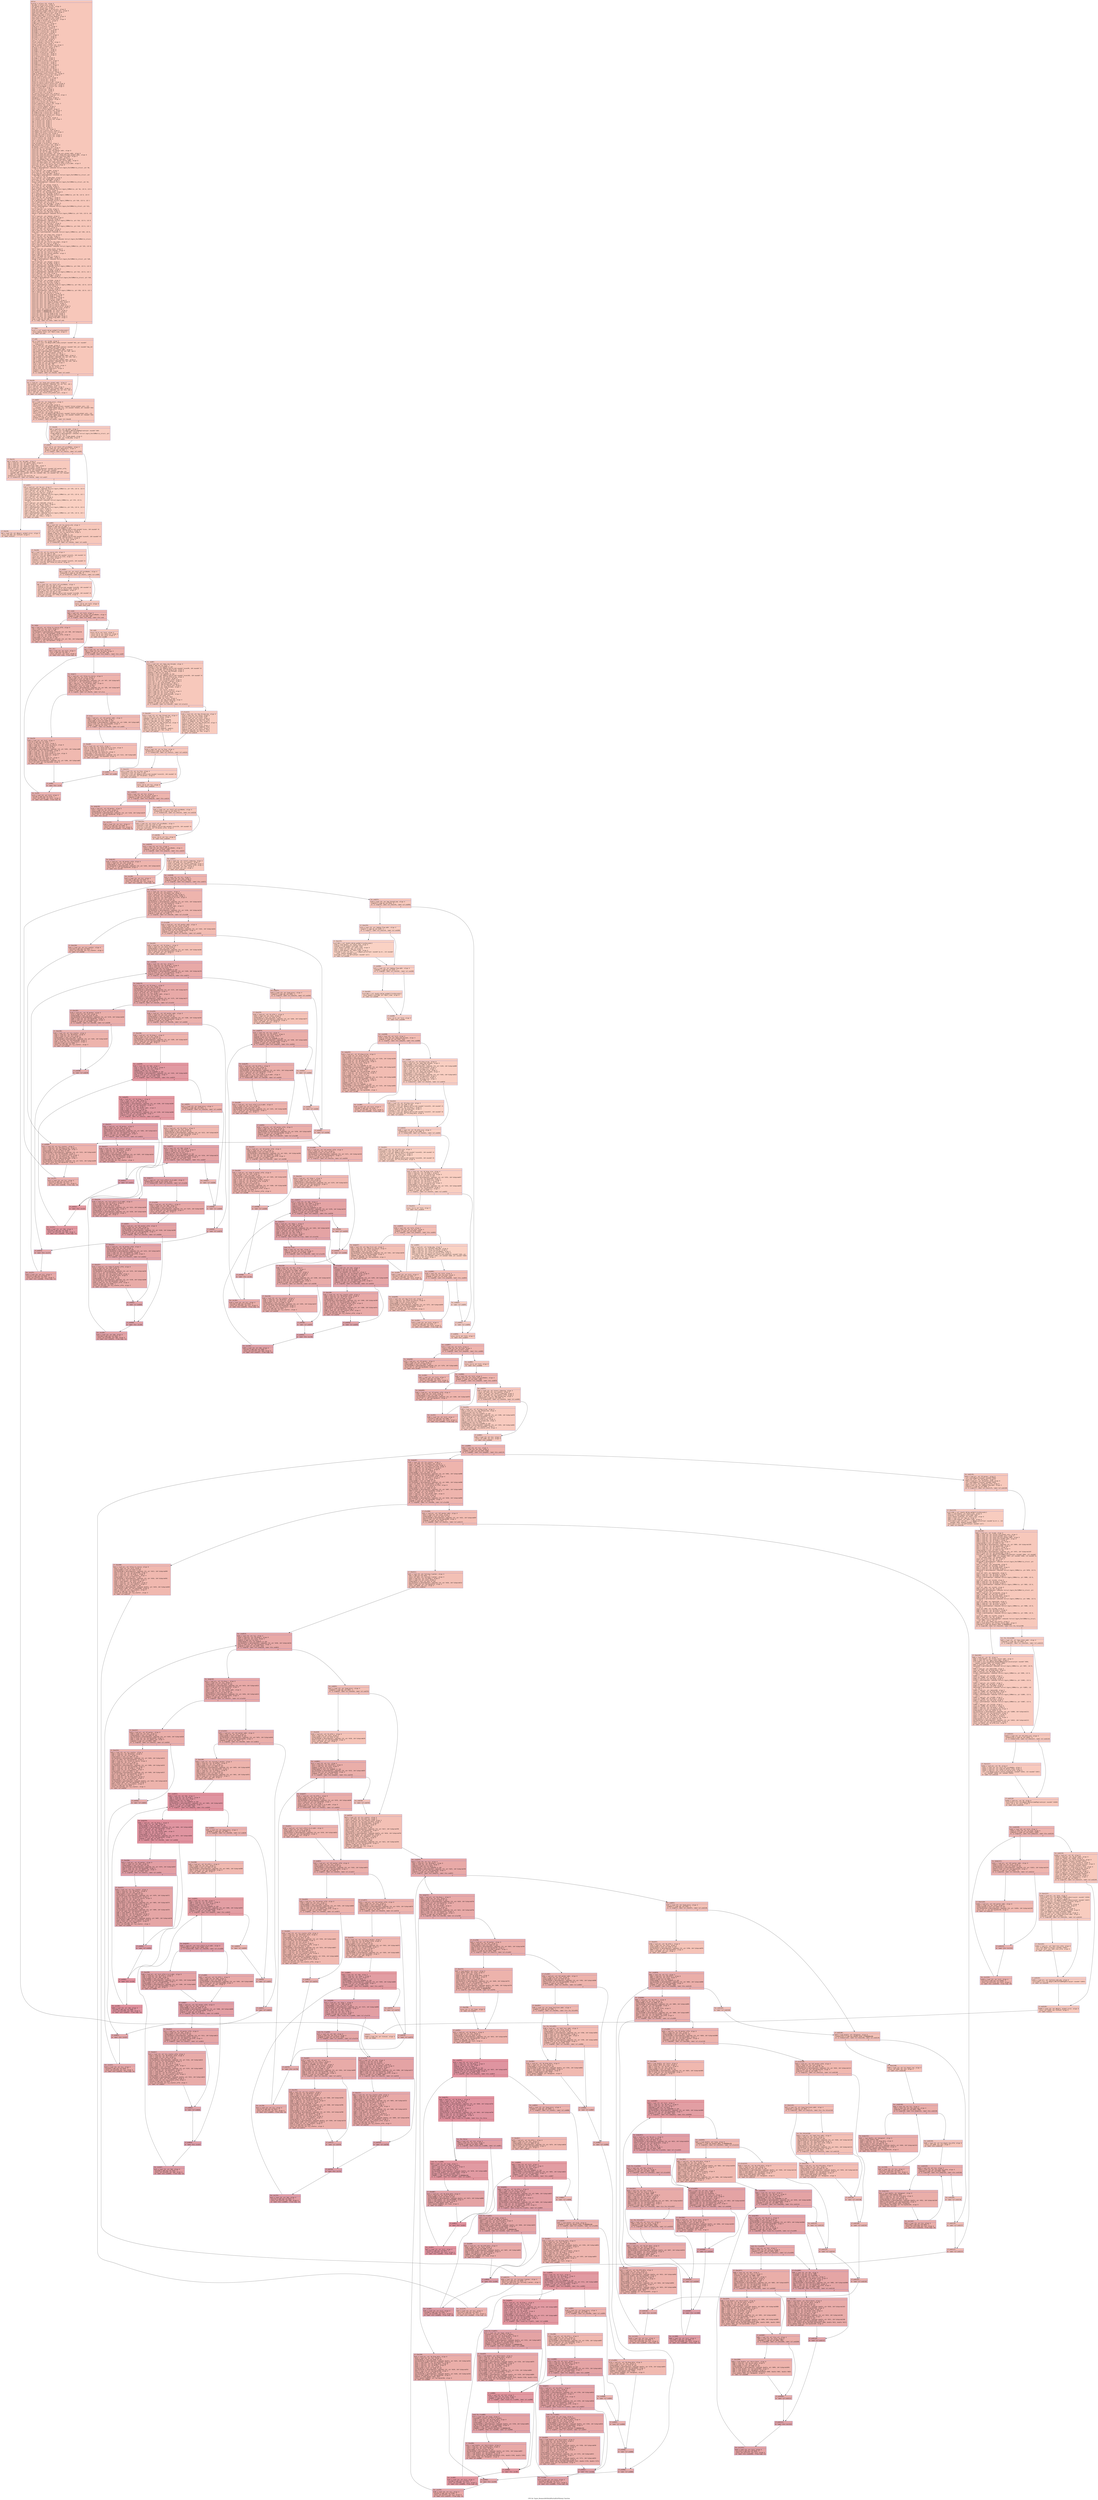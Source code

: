 digraph "CFG for 'hypre_BoomerAMGBuildPartialExtPIInterp' function" {
	label="CFG for 'hypre_BoomerAMGBuildPartialExtPIInterp' function";

	Node0x556ec7fb12b0 [shape=record,color="#3d50c3ff", style=filled, fillcolor="#ec7f6370" fontname="Courier",label="{entry:\l|  %retval = alloca i32, align 4\l  %A.addr = alloca ptr, align 8\l  %CF_marker.addr = alloca ptr, align 8\l  %S.addr = alloca ptr, align 8\l  %num_cpts_global.addr = alloca ptr, align 8\l  %num_old_cpts_global.addr = alloca ptr, align 8\l  %num_functions.addr = alloca i32, align 4\l  %dof_func.addr = alloca ptr, align 8\l  %debug_flag.addr = alloca i32, align 4\l  %trunc_factor.addr = alloca double, align 8\l  %max_elmts.addr = alloca i32, align 4\l  %col_offd_S_to_A.addr = alloca ptr, align 8\l  %P_ptr.addr = alloca ptr, align 8\l  %comm = alloca ptr, align 8\l  %comm_pkg = alloca ptr, align 8\l  %my_id = alloca i32, align 4\l  %num_procs = alloca i32, align 4\l  %A_diag = alloca ptr, align 8\l  %A_diag_data = alloca ptr, align 8\l  %A_diag_i = alloca ptr, align 8\l  %A_diag_j = alloca ptr, align 8\l  %A_offd = alloca ptr, align 8\l  %A_offd_data = alloca ptr, align 8\l  %A_offd_i = alloca ptr, align 8\l  %A_offd_j = alloca ptr, align 8\l  %n_fine = alloca i32, align 4\l  %col_1 = alloca i32, align 4\l  %local_numrows = alloca i32, align 4\l  %col_n = alloca i32, align 4\l  %total_global_cpts = alloca i32, align 4\l  %my_first_cpt = alloca i32, align 4\l  %S_diag = alloca ptr, align 8\l  %S_diag_i = alloca ptr, align 8\l  %S_diag_j = alloca ptr, align 8\l  %S_offd = alloca ptr, align 8\l  %S_offd_i = alloca ptr, align 8\l  %S_offd_j = alloca ptr, align 8\l  %P = alloca ptr, align 8\l  %P_diag = alloca ptr, align 8\l  %P_offd = alloca ptr, align 8\l  %P_diag_data = alloca ptr, align 8\l  %P_diag_i = alloca ptr, align 8\l  %P_diag_j = alloca ptr, align 8\l  %P_offd_data = alloca ptr, align 8\l  %P_offd_i = alloca ptr, align 8\l  %P_offd_j = alloca ptr, align 8\l  %P_diag_size = alloca i32, align 4\l  %P_offd_size = alloca i32, align 4\l  %CF_marker_offd = alloca ptr, align 8\l  %tmp_CF_marker_offd = alloca ptr, align 8\l  %dof_func_offd = alloca ptr, align 8\l  %A_ext = alloca ptr, align 8\l  %A_ext_data = alloca ptr, align 8\l  %A_ext_i = alloca ptr, align 8\l  %A_ext_j = alloca ptr, align 8\l  %fine_to_coarse = alloca ptr, align 8\l  %fine_to_coarse_offd = alloca ptr, align 8\l  %old_coarse_to_fine = alloca ptr, align 8\l  %full_off_procNodes = alloca i32, align 4\l  %Sop = alloca ptr, align 8\l  %Sop_i = alloca ptr, align 8\l  %Sop_j = alloca ptr, align 8\l  %sgn = alloca i32, align 4\l  %n_coarse_old = alloca i32, align 4\l  %total_old_global_cpts = alloca i32, align 4\l  %sum = alloca double, align 8\l  %diagonal = alloca double, align 8\l  %distribute = alloca double, align 8\l  %cnt = alloca i32, align 4\l  %old_cnt = alloca i32, align 4\l  %start_indexing = alloca i32, align 4\l  %i13 = alloca i32, align 4\l  %zero = alloca double, align 8\l  %one = alloca double, align 8\l  %wall_time = alloca double, align 8\l  %max_num_threads = alloca i32, align 4\l  %P_diag_array = alloca ptr, align 8\l  %P_offd_array = alloca ptr, align 8\l  %extend_comm_pkg = alloca ptr, align 8\l  %ii = alloca i32, align 4\l  %jj_counter = alloca i32, align 4\l  %jj_counter_offd = alloca i32, align 4\l  %jj = alloca i32, align 4\l  %kk = alloca i32, align 4\l  %i1 = alloca i32, align 4\l  %i2 = alloca i32, align 4\l  %k1 = alloca i32, align 4\l  %jj1 = alloca i32, align 4\l  %loc_col = alloca i32, align 4\l  %jj_begin_row = alloca i32, align 4\l  %jj_begin_row_offd = alloca i32, align 4\l  %jj_end_row = alloca i32, align 4\l  %jj_end_row_offd = alloca i32, align 4\l  %strong_f_marker = alloca i32, align 4\l  %size = alloca i32, align 4\l  %rest = alloca i32, align 4\l  %ne = alloca i32, align 4\l  %ns = alloca i32, align 4\l  %num_threads = alloca i32, align 4\l  %my_thread_num = alloca i32, align 4\l  %P_marker = alloca ptr, align 8\l  %P_marker_offd = alloca ptr, align 8\l  store ptr %A, ptr %A.addr, align 8\l  store ptr %CF_marker, ptr %CF_marker.addr, align 8\l  store ptr %S, ptr %S.addr, align 8\l  store ptr %num_cpts_global, ptr %num_cpts_global.addr, align 8\l  store ptr %num_old_cpts_global, ptr %num_old_cpts_global.addr, align 8\l  store i32 %num_functions, ptr %num_functions.addr, align 4\l  store ptr %dof_func, ptr %dof_func.addr, align 8\l  store i32 %debug_flag, ptr %debug_flag.addr, align 4\l  store double %trunc_factor, ptr %trunc_factor.addr, align 8\l  store i32 %max_elmts, ptr %max_elmts.addr, align 4\l  store ptr %col_offd_S_to_A, ptr %col_offd_S_to_A.addr, align 8\l  store ptr %P_ptr, ptr %P_ptr.addr, align 8\l  %0 = load ptr, ptr %A.addr, align 8\l  %comm1 = getelementptr inbounds %struct.hypre_ParCSRMatrix_struct, ptr %0,\l... i32 0, i32 0\l  %1 = load ptr, ptr %comm1, align 8\l  store ptr %1, ptr %comm, align 8\l  %2 = load ptr, ptr %A.addr, align 8\l  %comm_pkg2 = getelementptr inbounds %struct.hypre_ParCSRMatrix_struct, ptr\l... %2, i32 0, i32 14\l  %3 = load ptr, ptr %comm_pkg2, align 8\l  store ptr %3, ptr %comm_pkg, align 8\l  %4 = load ptr, ptr %A.addr, align 8\l  %diag = getelementptr inbounds %struct.hypre_ParCSRMatrix_struct, ptr %4,\l... i32 0, i32 7\l  %5 = load ptr, ptr %diag, align 8\l  store ptr %5, ptr %A_diag, align 8\l  %6 = load ptr, ptr %A_diag, align 8\l  %data = getelementptr inbounds %struct.hypre_CSRMatrix, ptr %6, i32 0, i32 6\l  %7 = load ptr, ptr %data, align 8\l  store ptr %7, ptr %A_diag_data, align 8\l  %8 = load ptr, ptr %A_diag, align 8\l  %i = getelementptr inbounds %struct.hypre_CSRMatrix, ptr %8, i32 0, i32 0\l  %9 = load ptr, ptr %i, align 8\l  store ptr %9, ptr %A_diag_i, align 8\l  %10 = load ptr, ptr %A_diag, align 8\l  %j = getelementptr inbounds %struct.hypre_CSRMatrix, ptr %10, i32 0, i32 1\l  %11 = load ptr, ptr %j, align 8\l  store ptr %11, ptr %A_diag_j, align 8\l  %12 = load ptr, ptr %A.addr, align 8\l  %offd = getelementptr inbounds %struct.hypre_ParCSRMatrix_struct, ptr %12,\l... i32 0, i32 8\l  %13 = load ptr, ptr %offd, align 8\l  store ptr %13, ptr %A_offd, align 8\l  %14 = load ptr, ptr %A_offd, align 8\l  %data3 = getelementptr inbounds %struct.hypre_CSRMatrix, ptr %14, i32 0, i32\l... 6\l  %15 = load ptr, ptr %data3, align 8\l  store ptr %15, ptr %A_offd_data, align 8\l  %16 = load ptr, ptr %A_offd, align 8\l  %i4 = getelementptr inbounds %struct.hypre_CSRMatrix, ptr %16, i32 0, i32 0\l  %17 = load ptr, ptr %i4, align 8\l  store ptr %17, ptr %A_offd_i, align 8\l  %18 = load ptr, ptr %A_offd, align 8\l  %j5 = getelementptr inbounds %struct.hypre_CSRMatrix, ptr %18, i32 0, i32 1\l  %19 = load ptr, ptr %j5, align 8\l  store ptr %19, ptr %A_offd_j, align 8\l  %20 = load ptr, ptr %A_diag, align 8\l  %num_rows = getelementptr inbounds %struct.hypre_CSRMatrix, ptr %20, i32 0,\l... i32 2\l  %21 = load i32, ptr %num_rows, align 8\l  store i32 %21, ptr %n_fine, align 4\l  %22 = load ptr, ptr %A.addr, align 8\l  %first_row_index = getelementptr inbounds %struct.hypre_ParCSRMatrix_struct,\l... ptr %22, i32 0, i32 3\l  %23 = load i32, ptr %first_row_index, align 8\l  store i32 %23, ptr %col_1, align 4\l  %24 = load ptr, ptr %A_diag, align 8\l  %num_rows6 = getelementptr inbounds %struct.hypre_CSRMatrix, ptr %24, i32 0,\l... i32 2\l  %25 = load i32, ptr %num_rows6, align 8\l  store i32 %25, ptr %local_numrows, align 4\l  %26 = load i32, ptr %col_1, align 4\l  %27 = load i32, ptr %local_numrows, align 4\l  %add = add nsw i32 %26, %27\l  store i32 %add, ptr %col_n, align 4\l  %28 = load ptr, ptr %S.addr, align 8\l  %diag7 = getelementptr inbounds %struct.hypre_ParCSRMatrix_struct, ptr %28,\l... i32 0, i32 7\l  %29 = load ptr, ptr %diag7, align 8\l  store ptr %29, ptr %S_diag, align 8\l  %30 = load ptr, ptr %S_diag, align 8\l  %i8 = getelementptr inbounds %struct.hypre_CSRMatrix, ptr %30, i32 0, i32 0\l  %31 = load ptr, ptr %i8, align 8\l  store ptr %31, ptr %S_diag_i, align 8\l  %32 = load ptr, ptr %S_diag, align 8\l  %j9 = getelementptr inbounds %struct.hypre_CSRMatrix, ptr %32, i32 0, i32 1\l  %33 = load ptr, ptr %j9, align 8\l  store ptr %33, ptr %S_diag_j, align 8\l  %34 = load ptr, ptr %S.addr, align 8\l  %offd10 = getelementptr inbounds %struct.hypre_ParCSRMatrix_struct, ptr %34,\l... i32 0, i32 8\l  %35 = load ptr, ptr %offd10, align 8\l  store ptr %35, ptr %S_offd, align 8\l  %36 = load ptr, ptr %S_offd, align 8\l  %i11 = getelementptr inbounds %struct.hypre_CSRMatrix, ptr %36, i32 0, i32 0\l  %37 = load ptr, ptr %i11, align 8\l  store ptr %37, ptr %S_offd_i, align 8\l  %38 = load ptr, ptr %S_offd, align 8\l  %j12 = getelementptr inbounds %struct.hypre_CSRMatrix, ptr %38, i32 0, i32 1\l  %39 = load ptr, ptr %j12, align 8\l  store ptr %39, ptr %S_offd_j, align 8\l  store ptr null, ptr %P_diag_data, align 8\l  store ptr null, ptr %P_diag_j, align 8\l  store ptr null, ptr %P_offd_data, align 8\l  store ptr null, ptr %P_offd_j, align 8\l  store ptr null, ptr %CF_marker_offd, align 8\l  store ptr null, ptr %tmp_CF_marker_offd, align 8\l  store ptr null, ptr %dof_func_offd, align 8\l  store ptr null, ptr %fine_to_coarse, align 8\l  store ptr null, ptr %fine_to_coarse_offd, align 8\l  store ptr null, ptr %old_coarse_to_fine, align 8\l  store i32 0, ptr %start_indexing, align 4\l  store double 0.000000e+00, ptr %zero, align 8\l  store double 1.000000e+00, ptr %one, align 8\l  store ptr null, ptr %P_diag_array, align 8\l  store ptr null, ptr %P_offd_array, align 8\l  store ptr null, ptr %extend_comm_pkg, align 8\l  %40 = load i32, ptr %debug_flag.addr, align 4\l  %cmp = icmp eq i32 %40, 4\l  br i1 %cmp, label %if.then, label %if.end\l|{<s0>T|<s1>F}}"];
	Node0x556ec7fb12b0:s0 -> Node0x556ec7fbd9f0[tooltip="entry -> if.then\nProbability 50.00%" ];
	Node0x556ec7fb12b0:s1 -> Node0x556ec7fbda60[tooltip="entry -> if.end\nProbability 50.00%" ];
	Node0x556ec7fbd9f0 [shape=record,color="#3d50c3ff", style=filled, fillcolor="#ef886b70" fontname="Courier",label="{if.then:\l|  %call = call double @time_getWallclockSeconds()\l  store double %call, ptr %wall_time, align 8\l  br label %if.end\l}"];
	Node0x556ec7fbd9f0 -> Node0x556ec7fbda60[tooltip="if.then -> if.end\nProbability 100.00%" ];
	Node0x556ec7fbda60 [shape=record,color="#3d50c3ff", style=filled, fillcolor="#ec7f6370" fontname="Courier",label="{if.end:\l|  %41 = load ptr, ptr %comm, align 8\l  %call14 = call i32 @hypre_MPI_Comm_size(ptr noundef %41, ptr noundef\l... %num_procs)\l  %42 = load ptr, ptr %comm, align 8\l  %call15 = call i32 @hypre_MPI_Comm_rank(ptr noundef %42, ptr noundef %my_id)\l  store i32 1, ptr %max_num_threads, align 4\l  %43 = load ptr, ptr %num_cpts_global.addr, align 8\l  %arrayidx = getelementptr inbounds i32, ptr %43, i64 0\l  %44 = load i32, ptr %arrayidx, align 4\l  store i32 %44, ptr %my_first_cpt, align 4\l  %45 = load ptr, ptr %num_old_cpts_global.addr, align 8\l  %arrayidx16 = getelementptr inbounds i32, ptr %45, i64 1\l  %46 = load i32, ptr %arrayidx16, align 4\l  %47 = load ptr, ptr %num_old_cpts_global.addr, align 8\l  %arrayidx17 = getelementptr inbounds i32, ptr %47, i64 0\l  %48 = load i32, ptr %arrayidx17, align 4\l  %sub = sub nsw i32 %46, %48\l  store i32 %sub, ptr %n_coarse_old, align 4\l  %49 = load i32, ptr %my_id, align 4\l  %50 = load i32, ptr %num_procs, align 4\l  %sub18 = sub nsw i32 %50, 1\l  %cmp19 = icmp eq i32 %49, %sub18\l  br i1 %cmp19, label %if.then20, label %if.end23\l|{<s0>T|<s1>F}}"];
	Node0x556ec7fbda60:s0 -> Node0x556ec7fbf5d0[tooltip="if.end -> if.then20\nProbability 50.00%" ];
	Node0x556ec7fbda60:s1 -> Node0x556ec7fbf680[tooltip="if.end -> if.end23\nProbability 50.00%" ];
	Node0x556ec7fbf5d0 [shape=record,color="#3d50c3ff", style=filled, fillcolor="#ef886b70" fontname="Courier",label="{if.then20:\l|  %51 = load ptr, ptr %num_cpts_global.addr, align 8\l  %arrayidx21 = getelementptr inbounds i32, ptr %51, i64 1\l  %52 = load i32, ptr %arrayidx21, align 4\l  store i32 %52, ptr %total_global_cpts, align 4\l  %53 = load ptr, ptr %num_old_cpts_global.addr, align 8\l  %arrayidx22 = getelementptr inbounds i32, ptr %53, i64 1\l  %54 = load i32, ptr %arrayidx22, align 4\l  store i32 %54, ptr %total_old_global_cpts, align 4\l  br label %if.end23\l}"];
	Node0x556ec7fbf5d0 -> Node0x556ec7fbf680[tooltip="if.then20 -> if.end23\nProbability 100.00%" ];
	Node0x556ec7fbf680 [shape=record,color="#3d50c3ff", style=filled, fillcolor="#ec7f6370" fontname="Courier",label="{if.end23:\l|  %55 = load i32, ptr %num_procs, align 4\l  %sub24 = sub nsw i32 %55, 1\l  %56 = load ptr, ptr %comm, align 8\l  %call25 = call i32 @hypre_MPI_Bcast(ptr noundef %total_global_cpts, i32\l... noundef 1, ptr noundef @ompi_mpi_int, i32 noundef %sub24, ptr noundef %56)\l  %57 = load i32, ptr %num_procs, align 4\l  %sub26 = sub nsw i32 %57, 1\l  %58 = load ptr, ptr %comm, align 8\l  %call27 = call i32 @hypre_MPI_Bcast(ptr noundef %total_old_global_cpts, i32\l... noundef 1, ptr noundef @ompi_mpi_int, i32 noundef %sub26, ptr noundef %58)\l  %59 = load ptr, ptr %comm_pkg, align 8\l  %tobool = icmp ne ptr %59, null\l  br i1 %tobool, label %if.end31, label %if.then28\l|{<s0>T|<s1>F}}"];
	Node0x556ec7fbf680:s0 -> Node0x556ec7fc04d0[tooltip="if.end23 -> if.end31\nProbability 62.50%" ];
	Node0x556ec7fbf680:s1 -> Node0x556ec7fc0520[tooltip="if.end23 -> if.then28\nProbability 37.50%" ];
	Node0x556ec7fc0520 [shape=record,color="#3d50c3ff", style=filled, fillcolor="#f08b6e70" fontname="Courier",label="{if.then28:\l|  %60 = load ptr, ptr %A.addr, align 8\l  %call29 = call i32 @hypre_MatvecCommPkgCreate(ptr noundef %60)\l  %61 = load ptr, ptr %A.addr, align 8\l  %comm_pkg30 = getelementptr inbounds %struct.hypre_ParCSRMatrix_struct, ptr\l... %61, i32 0, i32 14\l  %62 = load ptr, ptr %comm_pkg30, align 8\l  store ptr %62, ptr %comm_pkg, align 8\l  br label %if.end31\l}"];
	Node0x556ec7fc0520 -> Node0x556ec7fc04d0[tooltip="if.then28 -> if.end31\nProbability 100.00%" ];
	Node0x556ec7fc04d0 [shape=record,color="#3d50c3ff", style=filled, fillcolor="#ec7f6370" fontname="Courier",label="{if.end31:\l|  store i32 0, ptr %full_off_procNodes, align 4\l  %63 = load i32, ptr %num_procs, align 4\l  %cmp32 = icmp sgt i32 %63, 1\l  br i1 %cmp32, label %if.then33, label %if.end43\l|{<s0>T|<s1>F}}"];
	Node0x556ec7fc04d0:s0 -> Node0x556ec7fc0df0[tooltip="if.end31 -> if.then33\nProbability 50.00%" ];
	Node0x556ec7fc04d0:s1 -> Node0x556ec7fc0e40[tooltip="if.end31 -> if.end43\nProbability 50.00%" ];
	Node0x556ec7fc0df0 [shape=record,color="#3d50c3ff", style=filled, fillcolor="#ef886b70" fontname="Courier",label="{if.then33:\l|  %64 = load ptr, ptr %A.addr, align 8\l  %65 = load ptr, ptr %CF_marker.addr, align 8\l  %66 = load ptr, ptr %S.addr, align 8\l  %67 = load i32, ptr %num_functions.addr, align 4\l  %68 = load ptr, ptr %dof_func.addr, align 8\l  %call34 = call i32 @hypre_exchange_interp_data(ptr noundef %CF_marker_offd,\l... ptr noundef %dof_func_offd, ptr noundef %A_ext, ptr noundef\l... %full_off_procNodes, ptr noundef %Sop, ptr noundef %extend_comm_pkg, ptr\l... noundef %64, ptr noundef %65, ptr noundef %66, i32 noundef %67, ptr noundef\l... %68, i32 noundef 1)\l  %tobool35 = icmp ne i32 %call34, 0\l  br i1 %tobool35, label %if.then36, label %if.end37\l|{<s0>T|<s1>F}}"];
	Node0x556ec7fc0df0:s0 -> Node0x556ec7fc1770[tooltip="if.then33 -> if.then36\nProbability 62.50%" ];
	Node0x556ec7fc0df0:s1 -> Node0x556ec7fc1820[tooltip="if.then33 -> if.end37\nProbability 37.50%" ];
	Node0x556ec7fc1770 [shape=record,color="#3d50c3ff", style=filled, fillcolor="#f08b6e70" fontname="Courier",label="{if.then36:\l|  %69 = load i32, ptr @hypre__global_error, align 4\l  store i32 %69, ptr %retval, align 4\l  br label %return\l}"];
	Node0x556ec7fc1770 -> Node0x556ec7fc1b30[tooltip="if.then36 -> return\nProbability 100.00%" ];
	Node0x556ec7fc1820 [shape=record,color="#3d50c3ff", style=filled, fillcolor="#f3947570" fontname="Courier",label="{if.end37:\l|  %70 = load ptr, ptr %A_ext, align 8\l  %i38 = getelementptr inbounds %struct.hypre_CSRMatrix, ptr %70, i32 0, i32 0\l  %71 = load ptr, ptr %i38, align 8\l  store ptr %71, ptr %A_ext_i, align 8\l  %72 = load ptr, ptr %A_ext, align 8\l  %j39 = getelementptr inbounds %struct.hypre_CSRMatrix, ptr %72, i32 0, i32 1\l  %73 = load ptr, ptr %j39, align 8\l  store ptr %73, ptr %A_ext_j, align 8\l  %74 = load ptr, ptr %A_ext, align 8\l  %data40 = getelementptr inbounds %struct.hypre_CSRMatrix, ptr %74, i32 0,\l... i32 6\l  %75 = load ptr, ptr %data40, align 8\l  store ptr %75, ptr %A_ext_data, align 8\l  %76 = load ptr, ptr %Sop, align 8\l  %i41 = getelementptr inbounds %struct.hypre_CSRMatrix, ptr %76, i32 0, i32 0\l  %77 = load ptr, ptr %i41, align 8\l  store ptr %77, ptr %Sop_i, align 8\l  %78 = load ptr, ptr %Sop, align 8\l  %j42 = getelementptr inbounds %struct.hypre_CSRMatrix, ptr %78, i32 0, i32 1\l  %79 = load ptr, ptr %j42, align 8\l  store ptr %79, ptr %Sop_j, align 8\l  br label %if.end43\l}"];
	Node0x556ec7fc1820 -> Node0x556ec7fc0e40[tooltip="if.end37 -> if.end43\nProbability 100.00%" ];
	Node0x556ec7fc0e40 [shape=record,color="#3d50c3ff", style=filled, fillcolor="#ed836670" fontname="Courier",label="{if.end43:\l|  %80 = load i32, ptr %n_coarse_old, align 4\l  %add44 = add nsw i32 %80, 1\l  %conv = sext i32 %add44 to i64\l  %call45 = call ptr @hypre_CAlloc(i64 noundef %conv, i64 noundef 4)\l  store ptr %call45, ptr %P_diag_i, align 8\l  %81 = load i32, ptr %n_coarse_old, align 4\l  %add46 = add nsw i32 %81, 1\l  %conv47 = sext i32 %add46 to i64\l  %call48 = call ptr @hypre_CAlloc(i64 noundef %conv47, i64 noundef 4)\l  store ptr %call48, ptr %P_offd_i, align 8\l  %82 = load i32, ptr %n_fine, align 4\l  %tobool49 = icmp ne i32 %82, 0\l  br i1 %tobool49, label %if.then50, label %if.end55\l|{<s0>T|<s1>F}}"];
	Node0x556ec7fc0e40:s0 -> Node0x556ec7fc3090[tooltip="if.end43 -> if.then50\nProbability 62.50%" ];
	Node0x556ec7fc0e40:s1 -> Node0x556ec7fc3110[tooltip="if.end43 -> if.end55\nProbability 37.50%" ];
	Node0x556ec7fc3090 [shape=record,color="#3d50c3ff", style=filled, fillcolor="#ef886b70" fontname="Courier",label="{if.then50:\l|  %83 = load i32, ptr %n_coarse_old, align 4\l  %conv51 = sext i32 %83 to i64\l  %call52 = call ptr @hypre_CAlloc(i64 noundef %conv51, i64 noundef 4)\l  store ptr %call52, ptr %old_coarse_to_fine, align 8\l  %84 = load i32, ptr %n_fine, align 4\l  %conv53 = sext i32 %84 to i64\l  %call54 = call ptr @hypre_CAlloc(i64 noundef %conv53, i64 noundef 4)\l  store ptr %call54, ptr %fine_to_coarse, align 8\l  br label %if.end55\l}"];
	Node0x556ec7fc3090 -> Node0x556ec7fc3110[tooltip="if.then50 -> if.end55\nProbability 100.00%" ];
	Node0x556ec7fc3110 [shape=record,color="#3d50c3ff", style=filled, fillcolor="#ed836670" fontname="Courier",label="{if.end55:\l|  %85 = load i32, ptr %full_off_procNodes, align 4\l  %tobool56 = icmp ne i32 %85, 0\l  br i1 %tobool56, label %if.then57, label %if.end62\l|{<s0>T|<s1>F}}"];
	Node0x556ec7fc3110:s0 -> Node0x556ec7fb5f70[tooltip="if.end55 -> if.then57\nProbability 62.50%" ];
	Node0x556ec7fc3110:s1 -> Node0x556ec7fb5fc0[tooltip="if.end55 -> if.end62\nProbability 37.50%" ];
	Node0x556ec7fb5f70 [shape=record,color="#3d50c3ff", style=filled, fillcolor="#ef886b70" fontname="Courier",label="{if.then57:\l|  %86 = load i32, ptr %full_off_procNodes, align 4\l  %conv58 = sext i32 %86 to i64\l  %call59 = call ptr @hypre_CAlloc(i64 noundef %conv58, i64 noundef 4)\l  store ptr %call59, ptr %fine_to_coarse_offd, align 8\l  %87 = load i32, ptr %full_off_procNodes, align 4\l  %conv60 = sext i32 %87 to i64\l  %call61 = call ptr @hypre_CAlloc(i64 noundef %conv60, i64 noundef 4)\l  store ptr %call61, ptr %tmp_CF_marker_offd, align 8\l  br label %if.end62\l}"];
	Node0x556ec7fb5f70 -> Node0x556ec7fb5fc0[tooltip="if.then57 -> if.end62\nProbability 100.00%" ];
	Node0x556ec7fb5fc0 [shape=record,color="#3d50c3ff", style=filled, fillcolor="#ed836670" fontname="Courier",label="{if.end62:\l|  store i32 0, ptr %i13, align 4\l  br label %for.cond\l}"];
	Node0x556ec7fb5fc0 -> Node0x556ec7fb6820[tooltip="if.end62 -> for.cond\nProbability 100.00%" ];
	Node0x556ec7fb6820 [shape=record,color="#3d50c3ff", style=filled, fillcolor="#d8564670" fontname="Courier",label="{for.cond:\l|  %88 = load i32, ptr %i13, align 4\l  %89 = load i32, ptr %full_off_procNodes, align 4\l  %cmp63 = icmp slt i32 %88, %89\l  br i1 %cmp63, label %for.body, label %for.end\l|{<s0>T|<s1>F}}"];
	Node0x556ec7fb6820:s0 -> Node0x556ec7fb6aa0[tooltip="for.cond -> for.body\nProbability 96.88%" ];
	Node0x556ec7fb6820:s1 -> Node0x556ec7fb6af0[tooltip="for.cond -> for.end\nProbability 3.12%" ];
	Node0x556ec7fb6aa0 [shape=record,color="#3d50c3ff", style=filled, fillcolor="#d8564670" fontname="Courier",label="{for.body:\l|  %90 = load ptr, ptr %fine_to_coarse_offd, align 8\l  %91 = load i32, ptr %i13, align 4\l  %idxprom = sext i32 %91 to i64\l  %arrayidx65 = getelementptr inbounds i32, ptr %90, i64 %idxprom\l  store i32 -1, ptr %arrayidx65, align 4\l  %92 = load ptr, ptr %tmp_CF_marker_offd, align 8\l  %93 = load i32, ptr %i13, align 4\l  %idxprom66 = sext i32 %93 to i64\l  %arrayidx67 = getelementptr inbounds i32, ptr %92, i64 %idxprom66\l  store i32 -1, ptr %arrayidx67, align 4\l  br label %for.inc\l}"];
	Node0x556ec7fb6aa0 -> Node0x556ec7fb7220[tooltip="for.body -> for.inc\nProbability 100.00%" ];
	Node0x556ec7fb7220 [shape=record,color="#3d50c3ff", style=filled, fillcolor="#d8564670" fontname="Courier",label="{for.inc:\l|  %94 = load i32, ptr %i13, align 4\l  %inc = add nsw i32 %94, 1\l  store i32 %inc, ptr %i13, align 4\l  br label %for.cond, !llvm.loop !6\l}"];
	Node0x556ec7fb7220 -> Node0x556ec7fb6820[tooltip="for.inc -> for.cond\nProbability 100.00%" ];
	Node0x556ec7fb6af0 [shape=record,color="#3d50c3ff", style=filled, fillcolor="#ed836670" fontname="Courier",label="{for.end:\l|  store i32 0, ptr %cnt, align 4\l  store i32 0, ptr %old_cnt, align 4\l  store i32 0, ptr %i13, align 4\l  br label %for.cond68\l}"];
	Node0x556ec7fb6af0 -> Node0x556ec7fb7870[tooltip="for.end -> for.cond68\nProbability 100.00%" ];
	Node0x556ec7fb7870 [shape=record,color="#3d50c3ff", style=filled, fillcolor="#d8564670" fontname="Courier",label="{for.cond68:\l|  %95 = load i32, ptr %i13, align 4\l  %96 = load i32, ptr %n_fine, align 4\l  %cmp69 = icmp slt i32 %95, %96\l  br i1 %cmp69, label %for.body71, label %for.end97\l|{<s0>T|<s1>F}}"];
	Node0x556ec7fb7870:s0 -> Node0x556ec7fbea00[tooltip="for.cond68 -> for.body71\nProbability 96.88%" ];
	Node0x556ec7fb7870:s1 -> Node0x556ec7fbea80[tooltip="for.cond68 -> for.end97\nProbability 3.12%" ];
	Node0x556ec7fbea00 [shape=record,color="#3d50c3ff", style=filled, fillcolor="#d8564670" fontname="Courier",label="{for.body71:\l|  %97 = load ptr, ptr %fine_to_coarse, align 8\l  %98 = load i32, ptr %i13, align 4\l  %idxprom72 = sext i32 %98 to i64\l  %arrayidx73 = getelementptr inbounds i32, ptr %97, i64 %idxprom72\l  store i32 -1, ptr %arrayidx73, align 4\l  %99 = load ptr, ptr %CF_marker.addr, align 8\l  %100 = load i32, ptr %i13, align 4\l  %idxprom74 = sext i32 %100 to i64\l  %arrayidx75 = getelementptr inbounds i32, ptr %99, i64 %idxprom74\l  %101 = load i32, ptr %arrayidx75, align 4\l  %cmp76 = icmp eq i32 %101, 1\l  br i1 %cmp76, label %if.then78, label %if.else\l|{<s0>T|<s1>F}}"];
	Node0x556ec7fbea00:s0 -> Node0x556ec7fc8c50[tooltip="for.body71 -> if.then78\nProbability 50.00%" ];
	Node0x556ec7fbea00:s1 -> Node0x556ec7fc8cd0[tooltip="for.body71 -> if.else\nProbability 50.00%" ];
	Node0x556ec7fc8c50 [shape=record,color="#3d50c3ff", style=filled, fillcolor="#de614d70" fontname="Courier",label="{if.then78:\l|  %102 = load i32, ptr %cnt, align 4\l  %inc79 = add nsw i32 %102, 1\l  store i32 %inc79, ptr %cnt, align 4\l  %103 = load ptr, ptr %fine_to_coarse, align 8\l  %104 = load i32, ptr %i13, align 4\l  %idxprom80 = sext i32 %104 to i64\l  %arrayidx81 = getelementptr inbounds i32, ptr %103, i64 %idxprom80\l  store i32 %102, ptr %arrayidx81, align 4\l  %105 = load i32, ptr %i13, align 4\l  %106 = load ptr, ptr %old_coarse_to_fine, align 8\l  %107 = load i32, ptr %old_cnt, align 4\l  %inc82 = add nsw i32 %107, 1\l  store i32 %inc82, ptr %old_cnt, align 4\l  %idxprom83 = sext i32 %107 to i64\l  %arrayidx84 = getelementptr inbounds i32, ptr %106, i64 %idxprom83\l  store i32 %105, ptr %arrayidx84, align 4\l  br label %if.end94\l}"];
	Node0x556ec7fc8c50 -> Node0x556ec7fc9810[tooltip="if.then78 -> if.end94\nProbability 100.00%" ];
	Node0x556ec7fc8cd0 [shape=record,color="#3d50c3ff", style=filled, fillcolor="#de614d70" fontname="Courier",label="{if.else:\l|  %108 = load ptr, ptr %CF_marker.addr, align 8\l  %109 = load i32, ptr %i13, align 4\l  %idxprom85 = sext i32 %109 to i64\l  %arrayidx86 = getelementptr inbounds i32, ptr %108, i64 %idxprom85\l  %110 = load i32, ptr %arrayidx86, align 4\l  %cmp87 = icmp eq i32 %110, -2\l  br i1 %cmp87, label %if.then89, label %if.end93\l|{<s0>T|<s1>F}}"];
	Node0x556ec7fc8cd0:s0 -> Node0x556ec7fc9cd0[tooltip="if.else -> if.then89\nProbability 50.00%" ];
	Node0x556ec7fc8cd0:s1 -> Node0x556ec7fc9d50[tooltip="if.else -> if.end93\nProbability 50.00%" ];
	Node0x556ec7fc9cd0 [shape=record,color="#3d50c3ff", style=filled, fillcolor="#e36c5570" fontname="Courier",label="{if.then89:\l|  %111 = load i32, ptr %i13, align 4\l  %112 = load ptr, ptr %old_coarse_to_fine, align 8\l  %113 = load i32, ptr %old_cnt, align 4\l  %inc90 = add nsw i32 %113, 1\l  store i32 %inc90, ptr %old_cnt, align 4\l  %idxprom91 = sext i32 %113 to i64\l  %arrayidx92 = getelementptr inbounds i32, ptr %112, i64 %idxprom91\l  store i32 %111, ptr %arrayidx92, align 4\l  br label %if.end93\l}"];
	Node0x556ec7fc9cd0 -> Node0x556ec7fc9d50[tooltip="if.then89 -> if.end93\nProbability 100.00%" ];
	Node0x556ec7fc9d50 [shape=record,color="#3d50c3ff", style=filled, fillcolor="#de614d70" fontname="Courier",label="{if.end93:\l|  br label %if.end94\l}"];
	Node0x556ec7fc9d50 -> Node0x556ec7fc9810[tooltip="if.end93 -> if.end94\nProbability 100.00%" ];
	Node0x556ec7fc9810 [shape=record,color="#3d50c3ff", style=filled, fillcolor="#d8564670" fontname="Courier",label="{if.end94:\l|  br label %for.inc95\l}"];
	Node0x556ec7fc9810 -> Node0x556ec7fca4a0[tooltip="if.end94 -> for.inc95\nProbability 100.00%" ];
	Node0x556ec7fca4a0 [shape=record,color="#3d50c3ff", style=filled, fillcolor="#d8564670" fontname="Courier",label="{for.inc95:\l|  %114 = load i32, ptr %i13, align 4\l  %inc96 = add nsw i32 %114, 1\l  store i32 %inc96, ptr %i13, align 4\l  br label %for.cond68, !llvm.loop !8\l}"];
	Node0x556ec7fca4a0 -> Node0x556ec7fb7870[tooltip="for.inc95 -> for.cond68\nProbability 100.00%" ];
	Node0x556ec7fbea80 [shape=record,color="#3d50c3ff", style=filled, fillcolor="#ed836670" fontname="Courier",label="{for.end97:\l|  %115 = load i32, ptr %max_num_threads, align 4\l  %add98 = add nsw i32 %115, 1\l  %conv99 = sext i32 %add98 to i64\l  %call100 = call ptr @hypre_CAlloc(i64 noundef %conv99, i64 noundef 4)\l  store ptr %call100, ptr %P_diag_array, align 8\l  %116 = load i32, ptr %max_num_threads, align 4\l  %add101 = add nsw i32 %116, 1\l  %conv102 = sext i32 %add101 to i64\l  %call103 = call ptr @hypre_CAlloc(i64 noundef %conv102, i64 noundef 4)\l  store ptr %call103, ptr %P_offd_array, align 8\l  store ptr null, ptr %P_marker, align 8\l  store ptr null, ptr %P_marker_offd, align 8\l  store i32 -2, ptr %strong_f_marker, align 4\l  store i32 1, ptr %num_threads, align 4\l  store i32 0, ptr %my_thread_num, align 4\l  %117 = load i32, ptr %n_coarse_old, align 4\l  %118 = load i32, ptr %num_threads, align 4\l  %div = sdiv i32 %117, %118\l  store i32 %div, ptr %size, align 4\l  %119 = load i32, ptr %n_coarse_old, align 4\l  %120 = load i32, ptr %size, align 4\l  %121 = load i32, ptr %num_threads, align 4\l  %mul = mul nsw i32 %120, %121\l  %sub104 = sub nsw i32 %119, %mul\l  store i32 %sub104, ptr %rest, align 4\l  %122 = load i32, ptr %my_thread_num, align 4\l  %123 = load i32, ptr %rest, align 4\l  %cmp105 = icmp slt i32 %122, %123\l  br i1 %cmp105, label %if.then107, label %if.else113\l|{<s0>T|<s1>F}}"];
	Node0x556ec7fbea80:s0 -> Node0x556ec7fcbb10[tooltip="for.end97 -> if.then107\nProbability 50.00%" ];
	Node0x556ec7fbea80:s1 -> Node0x556ec7fcbb60[tooltip="for.end97 -> if.else113\nProbability 50.00%" ];
	Node0x556ec7fcbb10 [shape=record,color="#3d50c3ff", style=filled, fillcolor="#f08b6e70" fontname="Courier",label="{if.then107:\l|  %124 = load i32, ptr %my_thread_num, align 4\l  %125 = load i32, ptr %size, align 4\l  %add108 = add nsw i32 %125, 1\l  %mul109 = mul nsw i32 %124, %add108\l  store i32 %mul109, ptr %ns, align 4\l  %126 = load i32, ptr %my_thread_num, align 4\l  %add110 = add nsw i32 %126, 1\l  %127 = load i32, ptr %size, align 4\l  %add111 = add nsw i32 %127, 1\l  %mul112 = mul nsw i32 %add110, %add111\l  store i32 %mul112, ptr %ne, align 4\l  br label %if.end119\l}"];
	Node0x556ec7fcbb10 -> Node0x556ec7fcc340[tooltip="if.then107 -> if.end119\nProbability 100.00%" ];
	Node0x556ec7fcbb60 [shape=record,color="#3d50c3ff", style=filled, fillcolor="#f08b6e70" fontname="Courier",label="{if.else113:\l|  %128 = load i32, ptr %my_thread_num, align 4\l  %129 = load i32, ptr %size, align 4\l  %mul114 = mul nsw i32 %128, %129\l  %130 = load i32, ptr %rest, align 4\l  %add115 = add nsw i32 %mul114, %130\l  store i32 %add115, ptr %ns, align 4\l  %131 = load i32, ptr %my_thread_num, align 4\l  %add116 = add nsw i32 %131, 1\l  %132 = load i32, ptr %size, align 4\l  %mul117 = mul nsw i32 %add116, %132\l  %133 = load i32, ptr %rest, align 4\l  %add118 = add nsw i32 %mul117, %133\l  store i32 %add118, ptr %ne, align 4\l  br label %if.end119\l}"];
	Node0x556ec7fcbb60 -> Node0x556ec7fcc340[tooltip="if.else113 -> if.end119\nProbability 100.00%" ];
	Node0x556ec7fcc340 [shape=record,color="#3d50c3ff", style=filled, fillcolor="#ed836670" fontname="Courier",label="{if.end119:\l|  %134 = load i32, ptr %n_fine, align 4\l  %tobool120 = icmp ne i32 %134, 0\l  br i1 %tobool120, label %if.then121, label %if.end124\l|{<s0>T|<s1>F}}"];
	Node0x556ec7fcc340:s0 -> Node0x556ec7fccd90[tooltip="if.end119 -> if.then121\nProbability 62.50%" ];
	Node0x556ec7fcc340:s1 -> Node0x556ec7fcce10[tooltip="if.end119 -> if.end124\nProbability 37.50%" ];
	Node0x556ec7fccd90 [shape=record,color="#3d50c3ff", style=filled, fillcolor="#ef886b70" fontname="Courier",label="{if.then121:\l|  %135 = load i32, ptr %n_fine, align 4\l  %conv122 = sext i32 %135 to i64\l  %call123 = call ptr @hypre_CAlloc(i64 noundef %conv122, i64 noundef 4)\l  store ptr %call123, ptr %P_marker, align 8\l  br label %if.end124\l}"];
	Node0x556ec7fccd90 -> Node0x556ec7fcce10[tooltip="if.then121 -> if.end124\nProbability 100.00%" ];
	Node0x556ec7fcce10 [shape=record,color="#3d50c3ff", style=filled, fillcolor="#ed836670" fontname="Courier",label="{if.end124:\l|  store i32 0, ptr %ii, align 4\l  br label %for.cond125\l}"];
	Node0x556ec7fcce10 -> Node0x556ec7fcd350[tooltip="if.end124 -> for.cond125\nProbability 100.00%" ];
	Node0x556ec7fcd350 [shape=record,color="#3d50c3ff", style=filled, fillcolor="#d8564670" fontname="Courier",label="{for.cond125:\l|  %136 = load i32, ptr %ii, align 4\l  %137 = load i32, ptr %n_fine, align 4\l  %cmp126 = icmp slt i32 %136, %137\l  br i1 %cmp126, label %for.body128, label %for.end133\l|{<s0>T|<s1>F}}"];
	Node0x556ec7fcd350:s0 -> Node0x556ec7fcd5d0[tooltip="for.cond125 -> for.body128\nProbability 96.88%" ];
	Node0x556ec7fcd350:s1 -> Node0x556ec7fcd650[tooltip="for.cond125 -> for.end133\nProbability 3.12%" ];
	Node0x556ec7fcd5d0 [shape=record,color="#3d50c3ff", style=filled, fillcolor="#d8564670" fontname="Courier",label="{for.body128:\l|  %138 = load ptr, ptr %P_marker, align 8\l  %139 = load i32, ptr %ii, align 4\l  %idxprom129 = sext i32 %139 to i64\l  %arrayidx130 = getelementptr inbounds i32, ptr %138, i64 %idxprom129\l  store i32 -1, ptr %arrayidx130, align 4\l  br label %for.inc131\l}"];
	Node0x556ec7fcd5d0 -> Node0x556ec7fcda90[tooltip="for.body128 -> for.inc131\nProbability 100.00%" ];
	Node0x556ec7fcda90 [shape=record,color="#3d50c3ff", style=filled, fillcolor="#d8564670" fontname="Courier",label="{for.inc131:\l|  %140 = load i32, ptr %ii, align 4\l  %inc132 = add nsw i32 %140, 1\l  store i32 %inc132, ptr %ii, align 4\l  br label %for.cond125, !llvm.loop !9\l}"];
	Node0x556ec7fcda90 -> Node0x556ec7fcd350[tooltip="for.inc131 -> for.cond125\nProbability 100.00%" ];
	Node0x556ec7fcd650 [shape=record,color="#3d50c3ff", style=filled, fillcolor="#ed836670" fontname="Courier",label="{for.end133:\l|  %141 = load i32, ptr %full_off_procNodes, align 4\l  %tobool134 = icmp ne i32 %141, 0\l  br i1 %tobool134, label %if.then135, label %if.end138\l|{<s0>T|<s1>F}}"];
	Node0x556ec7fcd650:s0 -> Node0x556ec7fce080[tooltip="for.end133 -> if.then135\nProbability 62.50%" ];
	Node0x556ec7fcd650:s1 -> Node0x556ec7fce0d0[tooltip="for.end133 -> if.end138\nProbability 37.50%" ];
	Node0x556ec7fce080 [shape=record,color="#3d50c3ff", style=filled, fillcolor="#ef886b70" fontname="Courier",label="{if.then135:\l|  %142 = load i32, ptr %full_off_procNodes, align 4\l  %conv136 = sext i32 %142 to i64\l  %call137 = call ptr @hypre_CAlloc(i64 noundef %conv136, i64 noundef 4)\l  store ptr %call137, ptr %P_marker_offd, align 8\l  br label %if.end138\l}"];
	Node0x556ec7fce080 -> Node0x556ec7fce0d0[tooltip="if.then135 -> if.end138\nProbability 100.00%" ];
	Node0x556ec7fce0d0 [shape=record,color="#3d50c3ff", style=filled, fillcolor="#ed836670" fontname="Courier",label="{if.end138:\l|  store i32 0, ptr %ii, align 4\l  br label %for.cond139\l}"];
	Node0x556ec7fce0d0 -> Node0x556ec7fce670[tooltip="if.end138 -> for.cond139\nProbability 100.00%" ];
	Node0x556ec7fce670 [shape=record,color="#3d50c3ff", style=filled, fillcolor="#d8564670" fontname="Courier",label="{for.cond139:\l|  %143 = load i32, ptr %ii, align 4\l  %144 = load i32, ptr %full_off_procNodes, align 4\l  %cmp140 = icmp slt i32 %143, %144\l  br i1 %cmp140, label %for.body142, label %for.end147\l|{<s0>T|<s1>F}}"];
	Node0x556ec7fce670:s0 -> Node0x556ec7fce8f0[tooltip="for.cond139 -> for.body142\nProbability 96.88%" ];
	Node0x556ec7fce670:s1 -> Node0x556ec7fce940[tooltip="for.cond139 -> for.end147\nProbability 3.12%" ];
	Node0x556ec7fce8f0 [shape=record,color="#3d50c3ff", style=filled, fillcolor="#d8564670" fontname="Courier",label="{for.body142:\l|  %145 = load ptr, ptr %P_marker_offd, align 8\l  %146 = load i32, ptr %ii, align 4\l  %idxprom143 = sext i32 %146 to i64\l  %arrayidx144 = getelementptr inbounds i32, ptr %145, i64 %idxprom143\l  store i32 -1, ptr %arrayidx144, align 4\l  br label %for.inc145\l}"];
	Node0x556ec7fce8f0 -> Node0x556ec7fced50[tooltip="for.body142 -> for.inc145\nProbability 100.00%" ];
	Node0x556ec7fced50 [shape=record,color="#3d50c3ff", style=filled, fillcolor="#d8564670" fontname="Courier",label="{for.inc145:\l|  %147 = load i32, ptr %ii, align 4\l  %inc146 = add nsw i32 %147, 1\l  store i32 %inc146, ptr %ii, align 4\l  br label %for.cond139, !llvm.loop !10\l}"];
	Node0x556ec7fced50 -> Node0x556ec7fce670[tooltip="for.inc145 -> for.cond139\nProbability 100.00%" ];
	Node0x556ec7fce940 [shape=record,color="#3d50c3ff", style=filled, fillcolor="#ed836670" fontname="Courier",label="{for.end147:\l|  %148 = load i32, ptr %start_indexing, align 4\l  store i32 %148, ptr %jj_counter, align 4\l  %149 = load i32, ptr %start_indexing, align 4\l  store i32 %149, ptr %jj_counter_offd, align 4\l  %150 = load i32, ptr %ns, align 4\l  store i32 %150, ptr %ii, align 4\l  br label %for.cond148\l}"];
	Node0x556ec7fce940 -> Node0x556ec7fcf560[tooltip="for.end147 -> for.cond148\nProbability 100.00%" ];
	Node0x556ec7fcf560 [shape=record,color="#3d50c3ff", style=filled, fillcolor="#d8564670" fontname="Courier",label="{for.cond148:\l|  %151 = load i32, ptr %ii, align 4\l  %152 = load i32, ptr %ne, align 4\l  %cmp149 = icmp slt i32 %151, %152\l  br i1 %cmp149, label %for.body151, label %for.end373\l|{<s0>T|<s1>F}}"];
	Node0x556ec7fcf560:s0 -> Node0x556ec7fcf7d0[tooltip="for.cond148 -> for.body151\nProbability 96.88%" ];
	Node0x556ec7fcf560:s1 -> Node0x556ec7fcf850[tooltip="for.cond148 -> for.end373\nProbability 3.12%" ];
	Node0x556ec7fcf7d0 [shape=record,color="#3d50c3ff", style=filled, fillcolor="#d8564670" fontname="Courier",label="{for.body151:\l|  %153 = load i32, ptr %jj_counter, align 4\l  store i32 %153, ptr %jj_begin_row, align 4\l  %154 = load i32, ptr %jj_counter_offd, align 4\l  store i32 %154, ptr %jj_begin_row_offd, align 4\l  %155 = load ptr, ptr %old_coarse_to_fine, align 8\l  %156 = load i32, ptr %ii, align 4\l  %idxprom152 = sext i32 %156 to i64\l  %arrayidx153 = getelementptr inbounds i32, ptr %155, i64 %idxprom152\l  %157 = load i32, ptr %arrayidx153, align 4\l  store i32 %157, ptr %i13, align 4\l  %158 = load ptr, ptr %CF_marker.addr, align 8\l  %159 = load i32, ptr %i13, align 4\l  %idxprom154 = sext i32 %159 to i64\l  %arrayidx155 = getelementptr inbounds i32, ptr %158, i64 %idxprom154\l  %160 = load i32, ptr %arrayidx155, align 4\l  %cmp156 = icmp sgt i32 %160, 0\l  br i1 %cmp156, label %if.then158, label %if.else160\l|{<s0>T|<s1>F}}"];
	Node0x556ec7fcf7d0:s0 -> Node0x556ec7fd02f0[tooltip="for.body151 -> if.then158\nProbability 62.50%" ];
	Node0x556ec7fcf7d0:s1 -> Node0x556ec7fd0370[tooltip="for.body151 -> if.else160\nProbability 37.50%" ];
	Node0x556ec7fd02f0 [shape=record,color="#3d50c3ff", style=filled, fillcolor="#dc5d4a70" fontname="Courier",label="{if.then158:\l|  %161 = load i32, ptr %jj_counter, align 4\l  %inc159 = add nsw i32 %161, 1\l  store i32 %inc159, ptr %jj_counter, align 4\l  br label %if.end366\l}"];
	Node0x556ec7fd02f0 -> Node0x556ec7fd0670[tooltip="if.then158 -> if.end366\nProbability 100.00%" ];
	Node0x556ec7fd0370 [shape=record,color="#3d50c3ff", style=filled, fillcolor="#e1675170" fontname="Courier",label="{if.else160:\l|  %162 = load ptr, ptr %CF_marker.addr, align 8\l  %163 = load i32, ptr %i13, align 4\l  %idxprom161 = sext i32 %163 to i64\l  %arrayidx162 = getelementptr inbounds i32, ptr %162, i64 %idxprom161\l  %164 = load i32, ptr %arrayidx162, align 4\l  %cmp163 = icmp eq i32 %164, -2\l  br i1 %cmp163, label %if.then165, label %if.end365\l|{<s0>T|<s1>F}}"];
	Node0x556ec7fd0370:s0 -> Node0x556ec7fd0b00[tooltip="if.else160 -> if.then165\nProbability 50.00%" ];
	Node0x556ec7fd0370:s1 -> Node0x556ec7fd0b80[tooltip="if.else160 -> if.end365\nProbability 50.00%" ];
	Node0x556ec7fd0b00 [shape=record,color="#3d50c3ff", style=filled, fillcolor="#e5705870" fontname="Courier",label="{if.then165:\l|  %165 = load ptr, ptr %S_diag_i, align 8\l  %166 = load i32, ptr %i13, align 4\l  %idxprom166 = sext i32 %166 to i64\l  %arrayidx167 = getelementptr inbounds i32, ptr %165, i64 %idxprom166\l  %167 = load i32, ptr %arrayidx167, align 4\l  store i32 %167, ptr %jj, align 4\l  br label %for.cond168\l}"];
	Node0x556ec7fd0b00 -> Node0x556ec7fd1040[tooltip="if.then165 -> for.cond168\nProbability 100.00%" ];
	Node0x556ec7fd1040 [shape=record,color="#3d50c3ff", style=filled, fillcolor="#ca3b3770" fontname="Courier",label="{for.cond168:\l|  %168 = load i32, ptr %jj, align 4\l  %169 = load ptr, ptr %S_diag_i, align 8\l  %170 = load i32, ptr %i13, align 4\l  %add169 = add nsw i32 %170, 1\l  %idxprom170 = sext i32 %add169 to i64\l  %arrayidx171 = getelementptr inbounds i32, ptr %169, i64 %idxprom170\l  %171 = load i32, ptr %arrayidx171, align 4\l  %cmp172 = icmp slt i32 %168, %171\l  br i1 %cmp172, label %for.body174, label %for.end273\l|{<s0>T|<s1>F}}"];
	Node0x556ec7fd1040:s0 -> Node0x556ec7fd1600[tooltip="for.cond168 -> for.body174\nProbability 96.88%" ];
	Node0x556ec7fd1040:s1 -> Node0x556ec7fd1680[tooltip="for.cond168 -> for.end273\nProbability 3.12%" ];
	Node0x556ec7fd1600 [shape=record,color="#3d50c3ff", style=filled, fillcolor="#ca3b3770" fontname="Courier",label="{for.body174:\l|  %172 = load ptr, ptr %S_diag_j, align 8\l  %173 = load i32, ptr %jj, align 4\l  %idxprom175 = sext i32 %173 to i64\l  %arrayidx176 = getelementptr inbounds i32, ptr %172, i64 %idxprom175\l  %174 = load i32, ptr %arrayidx176, align 4\l  store i32 %174, ptr %i1, align 4\l  %175 = load ptr, ptr %CF_marker.addr, align 8\l  %176 = load i32, ptr %i1, align 4\l  %idxprom177 = sext i32 %176 to i64\l  %arrayidx178 = getelementptr inbounds i32, ptr %175, i64 %idxprom177\l  %177 = load i32, ptr %arrayidx178, align 4\l  %cmp179 = icmp sgt i32 %177, 0\l  br i1 %cmp179, label %if.then181, label %if.else191\l|{<s0>T|<s1>F}}"];
	Node0x556ec7fd1600:s0 -> Node0x556ec7fd1f40[tooltip="for.body174 -> if.then181\nProbability 62.50%" ];
	Node0x556ec7fd1600:s1 -> Node0x556ec7fd1fc0[tooltip="for.body174 -> if.else191\nProbability 37.50%" ];
	Node0x556ec7fd1f40 [shape=record,color="#3d50c3ff", style=filled, fillcolor="#d0473d70" fontname="Courier",label="{if.then181:\l|  %178 = load ptr, ptr %P_marker, align 8\l  %179 = load i32, ptr %i1, align 4\l  %idxprom182 = sext i32 %179 to i64\l  %arrayidx183 = getelementptr inbounds i32, ptr %178, i64 %idxprom182\l  %180 = load i32, ptr %arrayidx183, align 4\l  %181 = load i32, ptr %jj_begin_row, align 4\l  %cmp184 = icmp slt i32 %180, %181\l  br i1 %cmp184, label %if.then186, label %if.end190\l|{<s0>T|<s1>F}}"];
	Node0x556ec7fd1f40:s0 -> Node0x556ec7fd2570[tooltip="if.then181 -> if.then186\nProbability 50.00%" ];
	Node0x556ec7fd1f40:s1 -> Node0x556ec7fd25f0[tooltip="if.then181 -> if.end190\nProbability 50.00%" ];
	Node0x556ec7fd2570 [shape=record,color="#3d50c3ff", style=filled, fillcolor="#d6524470" fontname="Courier",label="{if.then186:\l|  %182 = load i32, ptr %jj_counter, align 4\l  %183 = load ptr, ptr %P_marker, align 8\l  %184 = load i32, ptr %i1, align 4\l  %idxprom187 = sext i32 %184 to i64\l  %arrayidx188 = getelementptr inbounds i32, ptr %183, i64 %idxprom187\l  store i32 %182, ptr %arrayidx188, align 4\l  %185 = load i32, ptr %jj_counter, align 4\l  %inc189 = add nsw i32 %185, 1\l  store i32 %inc189, ptr %jj_counter, align 4\l  br label %if.end190\l}"];
	Node0x556ec7fd2570 -> Node0x556ec7fd25f0[tooltip="if.then186 -> if.end190\nProbability 100.00%" ];
	Node0x556ec7fd25f0 [shape=record,color="#3d50c3ff", style=filled, fillcolor="#d0473d70" fontname="Courier",label="{if.end190:\l|  br label %if.end270\l}"];
	Node0x556ec7fd25f0 -> Node0x556ec7fd2d50[tooltip="if.end190 -> if.end270\nProbability 100.00%" ];
	Node0x556ec7fd1fc0 [shape=record,color="#3d50c3ff", style=filled, fillcolor="#d24b4070" fontname="Courier",label="{if.else191:\l|  %186 = load ptr, ptr %CF_marker.addr, align 8\l  %187 = load i32, ptr %i1, align 4\l  %idxprom192 = sext i32 %187 to i64\l  %arrayidx193 = getelementptr inbounds i32, ptr %186, i64 %idxprom192\l  %188 = load i32, ptr %arrayidx193, align 4\l  %cmp194 = icmp ne i32 %188, -3\l  br i1 %cmp194, label %if.then196, label %if.end269\l|{<s0>T|<s1>F}}"];
	Node0x556ec7fd1fc0:s0 -> Node0x556ec7fd3210[tooltip="if.else191 -> if.then196\nProbability 50.00%" ];
	Node0x556ec7fd1fc0:s1 -> Node0x556ec7fd3290[tooltip="if.else191 -> if.end269\nProbability 50.00%" ];
	Node0x556ec7fd3210 [shape=record,color="#3d50c3ff", style=filled, fillcolor="#d8564670" fontname="Courier",label="{if.then196:\l|  %189 = load ptr, ptr %S_diag_i, align 8\l  %190 = load i32, ptr %i1, align 4\l  %idxprom197 = sext i32 %190 to i64\l  %arrayidx198 = getelementptr inbounds i32, ptr %189, i64 %idxprom197\l  %191 = load i32, ptr %arrayidx198, align 4\l  store i32 %191, ptr %kk, align 4\l  br label %for.cond199\l}"];
	Node0x556ec7fd3210 -> Node0x556ec7fc7b80[tooltip="if.then196 -> for.cond199\nProbability 100.00%" ];
	Node0x556ec7fc7b80 [shape=record,color="#b70d28ff", style=filled, fillcolor="#bb1b2c70" fontname="Courier",label="{for.cond199:\l|  %192 = load i32, ptr %kk, align 4\l  %193 = load ptr, ptr %S_diag_i, align 8\l  %194 = load i32, ptr %i1, align 4\l  %add200 = add nsw i32 %194, 1\l  %idxprom201 = sext i32 %add200 to i64\l  %arrayidx202 = getelementptr inbounds i32, ptr %193, i64 %idxprom201\l  %195 = load i32, ptr %arrayidx202, align 4\l  %cmp203 = icmp slt i32 %192, %195\l  br i1 %cmp203, label %for.body205, label %for.end225\l|{<s0>T|<s1>F}}"];
	Node0x556ec7fc7b80:s0 -> Node0x556ec7fc8140[tooltip="for.cond199 -> for.body205\nProbability 96.88%" ];
	Node0x556ec7fc7b80:s1 -> Node0x556ec7fc81c0[tooltip="for.cond199 -> for.end225\nProbability 3.12%" ];
	Node0x556ec7fc8140 [shape=record,color="#b70d28ff", style=filled, fillcolor="#bb1b2c70" fontname="Courier",label="{for.body205:\l|  %196 = load ptr, ptr %S_diag_j, align 8\l  %197 = load i32, ptr %kk, align 4\l  %idxprom206 = sext i32 %197 to i64\l  %arrayidx207 = getelementptr inbounds i32, ptr %196, i64 %idxprom206\l  %198 = load i32, ptr %arrayidx207, align 4\l  store i32 %198, ptr %k1, align 4\l  %199 = load ptr, ptr %CF_marker.addr, align 8\l  %200 = load i32, ptr %k1, align 4\l  %idxprom208 = sext i32 %200 to i64\l  %arrayidx209 = getelementptr inbounds i32, ptr %199, i64 %idxprom208\l  %201 = load i32, ptr %arrayidx209, align 4\l  %cmp210 = icmp sgt i32 %201, 0\l  br i1 %cmp210, label %if.then212, label %if.end222\l|{<s0>T|<s1>F}}"];
	Node0x556ec7fc8140:s0 -> Node0x556ec7fc8a80[tooltip="for.body205 -> if.then212\nProbability 62.50%" ];
	Node0x556ec7fc8140:s1 -> Node0x556ec7fd56f0[tooltip="for.body205 -> if.end222\nProbability 37.50%" ];
	Node0x556ec7fc8a80 [shape=record,color="#3d50c3ff", style=filled, fillcolor="#be242e70" fontname="Courier",label="{if.then212:\l|  %202 = load ptr, ptr %P_marker, align 8\l  %203 = load i32, ptr %k1, align 4\l  %idxprom213 = sext i32 %203 to i64\l  %arrayidx214 = getelementptr inbounds i32, ptr %202, i64 %idxprom213\l  %204 = load i32, ptr %arrayidx214, align 4\l  %205 = load i32, ptr %jj_begin_row, align 4\l  %cmp215 = icmp slt i32 %204, %205\l  br i1 %cmp215, label %if.then217, label %if.end221\l|{<s0>T|<s1>F}}"];
	Node0x556ec7fc8a80:s0 -> Node0x556ec7fd5c80[tooltip="if.then212 -> if.then217\nProbability 50.00%" ];
	Node0x556ec7fc8a80:s1 -> Node0x556ec7fd5d00[tooltip="if.then212 -> if.end221\nProbability 50.00%" ];
	Node0x556ec7fd5c80 [shape=record,color="#3d50c3ff", style=filled, fillcolor="#c5333470" fontname="Courier",label="{if.then217:\l|  %206 = load i32, ptr %jj_counter, align 4\l  %207 = load ptr, ptr %P_marker, align 8\l  %208 = load i32, ptr %k1, align 4\l  %idxprom218 = sext i32 %208 to i64\l  %arrayidx219 = getelementptr inbounds i32, ptr %207, i64 %idxprom218\l  store i32 %206, ptr %arrayidx219, align 4\l  %209 = load i32, ptr %jj_counter, align 4\l  %inc220 = add nsw i32 %209, 1\l  store i32 %inc220, ptr %jj_counter, align 4\l  br label %if.end221\l}"];
	Node0x556ec7fd5c80 -> Node0x556ec7fd5d00[tooltip="if.then217 -> if.end221\nProbability 100.00%" ];
	Node0x556ec7fd5d00 [shape=record,color="#3d50c3ff", style=filled, fillcolor="#be242e70" fontname="Courier",label="{if.end221:\l|  br label %if.end222\l}"];
	Node0x556ec7fd5d00 -> Node0x556ec7fd56f0[tooltip="if.end221 -> if.end222\nProbability 100.00%" ];
	Node0x556ec7fd56f0 [shape=record,color="#b70d28ff", style=filled, fillcolor="#bb1b2c70" fontname="Courier",label="{if.end222:\l|  br label %for.inc223\l}"];
	Node0x556ec7fd56f0 -> Node0x556ec7fd64d0[tooltip="if.end222 -> for.inc223\nProbability 100.00%" ];
	Node0x556ec7fd64d0 [shape=record,color="#b70d28ff", style=filled, fillcolor="#bb1b2c70" fontname="Courier",label="{for.inc223:\l|  %210 = load i32, ptr %kk, align 4\l  %inc224 = add nsw i32 %210, 1\l  store i32 %inc224, ptr %kk, align 4\l  br label %for.cond199, !llvm.loop !11\l}"];
	Node0x556ec7fd64d0 -> Node0x556ec7fc7b80[tooltip="for.inc223 -> for.cond199\nProbability 100.00%" ];
	Node0x556ec7fc81c0 [shape=record,color="#3d50c3ff", style=filled, fillcolor="#d8564670" fontname="Courier",label="{for.end225:\l|  %211 = load i32, ptr %num_procs, align 4\l  %cmp226 = icmp sgt i32 %211, 1\l  br i1 %cmp226, label %if.then228, label %if.end268\l|{<s0>T|<s1>F}}"];
	Node0x556ec7fc81c0:s0 -> Node0x556ec7fd6a80[tooltip="for.end225 -> if.then228\nProbability 50.00%" ];
	Node0x556ec7fc81c0:s1 -> Node0x556ec7fd6b00[tooltip="for.end225 -> if.end268\nProbability 50.00%" ];
	Node0x556ec7fd6a80 [shape=record,color="#3d50c3ff", style=filled, fillcolor="#de614d70" fontname="Courier",label="{if.then228:\l|  %212 = load ptr, ptr %S_offd_i, align 8\l  %213 = load i32, ptr %i1, align 4\l  %idxprom229 = sext i32 %213 to i64\l  %arrayidx230 = getelementptr inbounds i32, ptr %212, i64 %idxprom229\l  %214 = load i32, ptr %arrayidx230, align 4\l  store i32 %214, ptr %kk, align 4\l  br label %for.cond231\l}"];
	Node0x556ec7fd6a80 -> Node0x556ec7fd6fc0[tooltip="if.then228 -> for.cond231\nProbability 100.00%" ];
	Node0x556ec7fd6fc0 [shape=record,color="#3d50c3ff", style=filled, fillcolor="#c32e3170" fontname="Courier",label="{for.cond231:\l|  %215 = load i32, ptr %kk, align 4\l  %216 = load ptr, ptr %S_offd_i, align 8\l  %217 = load i32, ptr %i1, align 4\l  %add232 = add nsw i32 %217, 1\l  %idxprom233 = sext i32 %add232 to i64\l  %arrayidx234 = getelementptr inbounds i32, ptr %216, i64 %idxprom233\l  %218 = load i32, ptr %arrayidx234, align 4\l  %cmp235 = icmp slt i32 %215, %218\l  br i1 %cmp235, label %for.body237, label %for.end267\l|{<s0>T|<s1>F}}"];
	Node0x556ec7fd6fc0:s0 -> Node0x556ec7fd7580[tooltip="for.cond231 -> for.body237\nProbability 96.88%" ];
	Node0x556ec7fd6fc0:s1 -> Node0x556ec7fd7600[tooltip="for.cond231 -> for.end267\nProbability 3.12%" ];
	Node0x556ec7fd7580 [shape=record,color="#3d50c3ff", style=filled, fillcolor="#c32e3170" fontname="Courier",label="{for.body237:\l|  %219 = load ptr, ptr %col_offd_S_to_A.addr, align 8\l  %tobool238 = icmp ne ptr %219, null\l  br i1 %tobool238, label %if.then239, label %if.else244\l|{<s0>T|<s1>F}}"];
	Node0x556ec7fd7580:s0 -> Node0x556ec7fd78a0[tooltip="for.body237 -> if.then239\nProbability 62.50%" ];
	Node0x556ec7fd7580:s1 -> Node0x556ec7fd78f0[tooltip="for.body237 -> if.else244\nProbability 37.50%" ];
	Node0x556ec7fd78a0 [shape=record,color="#3d50c3ff", style=filled, fillcolor="#c5333470" fontname="Courier",label="{if.then239:\l|  %220 = load ptr, ptr %col_offd_S_to_A.addr, align 8\l  %221 = load ptr, ptr %S_offd_j, align 8\l  %222 = load i32, ptr %kk, align 4\l  %idxprom240 = sext i32 %222 to i64\l  %arrayidx241 = getelementptr inbounds i32, ptr %221, i64 %idxprom240\l  %223 = load i32, ptr %arrayidx241, align 4\l  %idxprom242 = sext i32 %223 to i64\l  %arrayidx243 = getelementptr inbounds i32, ptr %220, i64 %idxprom242\l  %224 = load i32, ptr %arrayidx243, align 4\l  store i32 %224, ptr %k1, align 4\l  br label %if.end247\l}"];
	Node0x556ec7fd78a0 -> Node0x556ec7fd8020[tooltip="if.then239 -> if.end247\nProbability 100.00%" ];
	Node0x556ec7fd78f0 [shape=record,color="#3d50c3ff", style=filled, fillcolor="#ca3b3770" fontname="Courier",label="{if.else244:\l|  %225 = load ptr, ptr %S_offd_j, align 8\l  %226 = load i32, ptr %kk, align 4\l  %idxprom245 = sext i32 %226 to i64\l  %arrayidx246 = getelementptr inbounds i32, ptr %225, i64 %idxprom245\l  %227 = load i32, ptr %arrayidx246, align 4\l  store i32 %227, ptr %k1, align 4\l  br label %if.end247\l}"];
	Node0x556ec7fd78f0 -> Node0x556ec7fd8020[tooltip="if.else244 -> if.end247\nProbability 100.00%" ];
	Node0x556ec7fd8020 [shape=record,color="#3d50c3ff", style=filled, fillcolor="#c32e3170" fontname="Courier",label="{if.end247:\l|  %228 = load ptr, ptr %CF_marker_offd, align 8\l  %229 = load i32, ptr %k1, align 4\l  %idxprom248 = sext i32 %229 to i64\l  %arrayidx249 = getelementptr inbounds i32, ptr %228, i64 %idxprom248\l  %230 = load i32, ptr %arrayidx249, align 4\l  %cmp250 = icmp sgt i32 %230, 0\l  br i1 %cmp250, label %if.then252, label %if.end264\l|{<s0>T|<s1>F}}"];
	Node0x556ec7fd8020:s0 -> Node0x556ec7fc3950[tooltip="if.end247 -> if.then252\nProbability 62.50%" ];
	Node0x556ec7fd8020:s1 -> Node0x556ec7fc39d0[tooltip="if.end247 -> if.end264\nProbability 37.50%" ];
	Node0x556ec7fc3950 [shape=record,color="#3d50c3ff", style=filled, fillcolor="#c5333470" fontname="Courier",label="{if.then252:\l|  %231 = load ptr, ptr %P_marker_offd, align 8\l  %232 = load i32, ptr %k1, align 4\l  %idxprom253 = sext i32 %232 to i64\l  %arrayidx254 = getelementptr inbounds i32, ptr %231, i64 %idxprom253\l  %233 = load i32, ptr %arrayidx254, align 4\l  %234 = load i32, ptr %jj_begin_row_offd, align 4\l  %cmp255 = icmp slt i32 %233, %234\l  br i1 %cmp255, label %if.then257, label %if.end263\l|{<s0>T|<s1>F}}"];
	Node0x556ec7fc3950:s0 -> Node0x556ec7fc3f80[tooltip="if.then252 -> if.then257\nProbability 50.00%" ];
	Node0x556ec7fc3950:s1 -> Node0x556ec7fc3fd0[tooltip="if.then252 -> if.end263\nProbability 50.00%" ];
	Node0x556ec7fc3f80 [shape=record,color="#3d50c3ff", style=filled, fillcolor="#cc403a70" fontname="Courier",label="{if.then257:\l|  %235 = load ptr, ptr %tmp_CF_marker_offd, align 8\l  %236 = load i32, ptr %k1, align 4\l  %idxprom258 = sext i32 %236 to i64\l  %arrayidx259 = getelementptr inbounds i32, ptr %235, i64 %idxprom258\l  store i32 1, ptr %arrayidx259, align 4\l  %237 = load i32, ptr %jj_counter_offd, align 4\l  %238 = load ptr, ptr %P_marker_offd, align 8\l  %239 = load i32, ptr %k1, align 4\l  %idxprom260 = sext i32 %239 to i64\l  %arrayidx261 = getelementptr inbounds i32, ptr %238, i64 %idxprom260\l  store i32 %237, ptr %arrayidx261, align 4\l  %240 = load i32, ptr %jj_counter_offd, align 4\l  %inc262 = add nsw i32 %240, 1\l  store i32 %inc262, ptr %jj_counter_offd, align 4\l  br label %if.end263\l}"];
	Node0x556ec7fc3f80 -> Node0x556ec7fc3fd0[tooltip="if.then257 -> if.end263\nProbability 100.00%" ];
	Node0x556ec7fc3fd0 [shape=record,color="#3d50c3ff", style=filled, fillcolor="#c5333470" fontname="Courier",label="{if.end263:\l|  br label %if.end264\l}"];
	Node0x556ec7fc3fd0 -> Node0x556ec7fc39d0[tooltip="if.end263 -> if.end264\nProbability 100.00%" ];
	Node0x556ec7fc39d0 [shape=record,color="#3d50c3ff", style=filled, fillcolor="#c32e3170" fontname="Courier",label="{if.end264:\l|  br label %for.inc265\l}"];
	Node0x556ec7fc39d0 -> Node0x556ec7fc4ab0[tooltip="if.end264 -> for.inc265\nProbability 100.00%" ];
	Node0x556ec7fc4ab0 [shape=record,color="#3d50c3ff", style=filled, fillcolor="#c32e3170" fontname="Courier",label="{for.inc265:\l|  %241 = load i32, ptr %kk, align 4\l  %inc266 = add nsw i32 %241, 1\l  store i32 %inc266, ptr %kk, align 4\l  br label %for.cond231, !llvm.loop !12\l}"];
	Node0x556ec7fc4ab0 -> Node0x556ec7fd6fc0[tooltip="for.inc265 -> for.cond231\nProbability 100.00%" ];
	Node0x556ec7fd7600 [shape=record,color="#3d50c3ff", style=filled, fillcolor="#de614d70" fontname="Courier",label="{for.end267:\l|  br label %if.end268\l}"];
	Node0x556ec7fd7600 -> Node0x556ec7fd6b00[tooltip="for.end267 -> if.end268\nProbability 100.00%" ];
	Node0x556ec7fd6b00 [shape=record,color="#3d50c3ff", style=filled, fillcolor="#d8564670" fontname="Courier",label="{if.end268:\l|  br label %if.end269\l}"];
	Node0x556ec7fd6b00 -> Node0x556ec7fd3290[tooltip="if.end268 -> if.end269\nProbability 100.00%" ];
	Node0x556ec7fd3290 [shape=record,color="#3d50c3ff", style=filled, fillcolor="#d24b4070" fontname="Courier",label="{if.end269:\l|  br label %if.end270\l}"];
	Node0x556ec7fd3290 -> Node0x556ec7fd2d50[tooltip="if.end269 -> if.end270\nProbability 100.00%" ];
	Node0x556ec7fd2d50 [shape=record,color="#3d50c3ff", style=filled, fillcolor="#ca3b3770" fontname="Courier",label="{if.end270:\l|  br label %for.inc271\l}"];
	Node0x556ec7fd2d50 -> Node0x556ec7fc5050[tooltip="if.end270 -> for.inc271\nProbability 100.00%" ];
	Node0x556ec7fc5050 [shape=record,color="#3d50c3ff", style=filled, fillcolor="#ca3b3770" fontname="Courier",label="{for.inc271:\l|  %242 = load i32, ptr %jj, align 4\l  %inc272 = add nsw i32 %242, 1\l  store i32 %inc272, ptr %jj, align 4\l  br label %for.cond168, !llvm.loop !13\l}"];
	Node0x556ec7fc5050 -> Node0x556ec7fd1040[tooltip="for.inc271 -> for.cond168\nProbability 100.00%" ];
	Node0x556ec7fd1680 [shape=record,color="#3d50c3ff", style=filled, fillcolor="#e5705870" fontname="Courier",label="{for.end273:\l|  %243 = load i32, ptr %num_procs, align 4\l  %cmp274 = icmp sgt i32 %243, 1\l  br i1 %cmp274, label %if.then276, label %if.end364\l|{<s0>T|<s1>F}}"];
	Node0x556ec7fd1680:s0 -> Node0x556ec7fc5600[tooltip="for.end273 -> if.then276\nProbability 50.00%" ];
	Node0x556ec7fd1680:s1 -> Node0x556ec7fc5680[tooltip="for.end273 -> if.end364\nProbability 50.00%" ];
	Node0x556ec7fc5600 [shape=record,color="#3d50c3ff", style=filled, fillcolor="#e8765c70" fontname="Courier",label="{if.then276:\l|  %244 = load ptr, ptr %S_offd_i, align 8\l  %245 = load i32, ptr %i13, align 4\l  %idxprom277 = sext i32 %245 to i64\l  %arrayidx278 = getelementptr inbounds i32, ptr %244, i64 %idxprom277\l  %246 = load i32, ptr %arrayidx278, align 4\l  store i32 %246, ptr %jj, align 4\l  br label %for.cond279\l}"];
	Node0x556ec7fc5600 -> Node0x556ec7fc5b40[tooltip="if.then276 -> for.cond279\nProbability 100.00%" ];
	Node0x556ec7fc5b40 [shape=record,color="#3d50c3ff", style=filled, fillcolor="#d0473d70" fontname="Courier",label="{for.cond279:\l|  %247 = load i32, ptr %jj, align 4\l  %248 = load ptr, ptr %S_offd_i, align 8\l  %249 = load i32, ptr %i13, align 4\l  %add280 = add nsw i32 %249, 1\l  %idxprom281 = sext i32 %add280 to i64\l  %arrayidx282 = getelementptr inbounds i32, ptr %248, i64 %idxprom281\l  %250 = load i32, ptr %arrayidx282, align 4\l  %cmp283 = icmp slt i32 %247, %250\l  br i1 %cmp283, label %for.body285, label %for.end363\l|{<s0>T|<s1>F}}"];
	Node0x556ec7fc5b40:s0 -> Node0x556ec7fc6100[tooltip="for.cond279 -> for.body285\nProbability 96.88%" ];
	Node0x556ec7fc5b40:s1 -> Node0x556ec7fc6180[tooltip="for.cond279 -> for.end363\nProbability 3.12%" ];
	Node0x556ec7fc6100 [shape=record,color="#3d50c3ff", style=filled, fillcolor="#d0473d70" fontname="Courier",label="{for.body285:\l|  %251 = load ptr, ptr %S_offd_j, align 8\l  %252 = load i32, ptr %jj, align 4\l  %idxprom286 = sext i32 %252 to i64\l  %arrayidx287 = getelementptr inbounds i32, ptr %251, i64 %idxprom286\l  %253 = load i32, ptr %arrayidx287, align 4\l  store i32 %253, ptr %i1, align 4\l  %254 = load ptr, ptr %col_offd_S_to_A.addr, align 8\l  %tobool288 = icmp ne ptr %254, null\l  br i1 %tobool288, label %if.then289, label %if.end292\l|{<s0>T|<s1>F}}"];
	Node0x556ec7fc6100:s0 -> Node0x556ec7fc67b0[tooltip="for.body285 -> if.then289\nProbability 62.50%" ];
	Node0x556ec7fc6100:s1 -> Node0x556ec7fc6800[tooltip="for.body285 -> if.end292\nProbability 37.50%" ];
	Node0x556ec7fc67b0 [shape=record,color="#3d50c3ff", style=filled, fillcolor="#d6524470" fontname="Courier",label="{if.then289:\l|  %255 = load ptr, ptr %col_offd_S_to_A.addr, align 8\l  %256 = load i32, ptr %i1, align 4\l  %idxprom290 = sext i32 %256 to i64\l  %arrayidx291 = getelementptr inbounds i32, ptr %255, i64 %idxprom290\l  %257 = load i32, ptr %arrayidx291, align 4\l  store i32 %257, ptr %i1, align 4\l  br label %if.end292\l}"];
	Node0x556ec7fc67b0 -> Node0x556ec7fc6800[tooltip="if.then289 -> if.end292\nProbability 100.00%" ];
	Node0x556ec7fc6800 [shape=record,color="#3d50c3ff", style=filled, fillcolor="#d0473d70" fontname="Courier",label="{if.end292:\l|  %258 = load ptr, ptr %CF_marker_offd, align 8\l  %259 = load i32, ptr %i1, align 4\l  %idxprom293 = sext i32 %259 to i64\l  %arrayidx294 = getelementptr inbounds i32, ptr %258, i64 %idxprom293\l  %260 = load i32, ptr %arrayidx294, align 4\l  %cmp295 = icmp sgt i32 %260, 0\l  br i1 %cmp295, label %if.then297, label %if.else309\l|{<s0>T|<s1>F}}"];
	Node0x556ec7fc6800:s0 -> Node0x556ec7fdf840[tooltip="if.end292 -> if.then297\nProbability 62.50%" ];
	Node0x556ec7fc6800:s1 -> Node0x556ec7fdf8c0[tooltip="if.end292 -> if.else309\nProbability 37.50%" ];
	Node0x556ec7fdf840 [shape=record,color="#3d50c3ff", style=filled, fillcolor="#d6524470" fontname="Courier",label="{if.then297:\l|  %261 = load ptr, ptr %P_marker_offd, align 8\l  %262 = load i32, ptr %i1, align 4\l  %idxprom298 = sext i32 %262 to i64\l  %arrayidx299 = getelementptr inbounds i32, ptr %261, i64 %idxprom298\l  %263 = load i32, ptr %arrayidx299, align 4\l  %264 = load i32, ptr %jj_begin_row_offd, align 4\l  %cmp300 = icmp slt i32 %263, %264\l  br i1 %cmp300, label %if.then302, label %if.end308\l|{<s0>T|<s1>F}}"];
	Node0x556ec7fdf840:s0 -> Node0x556ec7fdfe70[tooltip="if.then297 -> if.then302\nProbability 50.00%" ];
	Node0x556ec7fdf840:s1 -> Node0x556ec7fdfec0[tooltip="if.then297 -> if.end308\nProbability 50.00%" ];
	Node0x556ec7fdfe70 [shape=record,color="#3d50c3ff", style=filled, fillcolor="#d8564670" fontname="Courier",label="{if.then302:\l|  %265 = load ptr, ptr %tmp_CF_marker_offd, align 8\l  %266 = load i32, ptr %i1, align 4\l  %idxprom303 = sext i32 %266 to i64\l  %arrayidx304 = getelementptr inbounds i32, ptr %265, i64 %idxprom303\l  store i32 1, ptr %arrayidx304, align 4\l  %267 = load i32, ptr %jj_counter_offd, align 4\l  %268 = load ptr, ptr %P_marker_offd, align 8\l  %269 = load i32, ptr %i1, align 4\l  %idxprom305 = sext i32 %269 to i64\l  %arrayidx306 = getelementptr inbounds i32, ptr %268, i64 %idxprom305\l  store i32 %267, ptr %arrayidx306, align 4\l  %270 = load i32, ptr %jj_counter_offd, align 4\l  %inc307 = add nsw i32 %270, 1\l  store i32 %inc307, ptr %jj_counter_offd, align 4\l  br label %if.end308\l}"];
	Node0x556ec7fdfe70 -> Node0x556ec7fdfec0[tooltip="if.then302 -> if.end308\nProbability 100.00%" ];
	Node0x556ec7fdfec0 [shape=record,color="#3d50c3ff", style=filled, fillcolor="#d6524470" fontname="Courier",label="{if.end308:\l|  br label %if.end360\l}"];
	Node0x556ec7fdfec0 -> Node0x556ec7fe08d0[tooltip="if.end308 -> if.end360\nProbability 100.00%" ];
	Node0x556ec7fdf8c0 [shape=record,color="#3d50c3ff", style=filled, fillcolor="#d8564670" fontname="Courier",label="{if.else309:\l|  %271 = load ptr, ptr %CF_marker_offd, align 8\l  %272 = load i32, ptr %i1, align 4\l  %idxprom310 = sext i32 %272 to i64\l  %arrayidx311 = getelementptr inbounds i32, ptr %271, i64 %idxprom310\l  %273 = load i32, ptr %arrayidx311, align 4\l  %cmp312 = icmp ne i32 %273, -3\l  br i1 %cmp312, label %if.then314, label %if.end359\l|{<s0>T|<s1>F}}"];
	Node0x556ec7fdf8c0:s0 -> Node0x556ec7fe0d30[tooltip="if.else309 -> if.then314\nProbability 50.00%" ];
	Node0x556ec7fdf8c0:s1 -> Node0x556ec7fe0db0[tooltip="if.else309 -> if.end359\nProbability 50.00%" ];
	Node0x556ec7fe0d30 [shape=record,color="#3d50c3ff", style=filled, fillcolor="#de614d70" fontname="Courier",label="{if.then314:\l|  %274 = load ptr, ptr %Sop_i, align 8\l  %275 = load i32, ptr %i1, align 4\l  %idxprom315 = sext i32 %275 to i64\l  %arrayidx316 = getelementptr inbounds i32, ptr %274, i64 %idxprom315\l  %276 = load i32, ptr %arrayidx316, align 4\l  store i32 %276, ptr %kk, align 4\l  br label %for.cond317\l}"];
	Node0x556ec7fe0d30 -> Node0x556ec7fe1270[tooltip="if.then314 -> for.cond317\nProbability 100.00%" ];
	Node0x556ec7fe1270 [shape=record,color="#3d50c3ff", style=filled, fillcolor="#c32e3170" fontname="Courier",label="{for.cond317:\l|  %277 = load i32, ptr %kk, align 4\l  %278 = load ptr, ptr %Sop_i, align 8\l  %279 = load i32, ptr %i1, align 4\l  %add318 = add nsw i32 %279, 1\l  %idxprom319 = sext i32 %add318 to i64\l  %arrayidx320 = getelementptr inbounds i32, ptr %278, i64 %idxprom319\l  %280 = load i32, ptr %arrayidx320, align 4\l  %cmp321 = icmp slt i32 %277, %280\l  br i1 %cmp321, label %for.body323, label %for.end358\l|{<s0>T|<s1>F}}"];
	Node0x556ec7fe1270:s0 -> Node0x556ec7fe1830[tooltip="for.cond317 -> for.body323\nProbability 96.88%" ];
	Node0x556ec7fe1270:s1 -> Node0x556ec7fe18b0[tooltip="for.cond317 -> for.end358\nProbability 3.12%" ];
	Node0x556ec7fe1830 [shape=record,color="#3d50c3ff", style=filled, fillcolor="#c32e3170" fontname="Courier",label="{for.body323:\l|  %281 = load ptr, ptr %Sop_j, align 8\l  %282 = load i32, ptr %kk, align 4\l  %idxprom324 = sext i32 %282 to i64\l  %arrayidx325 = getelementptr inbounds i32, ptr %281, i64 %idxprom324\l  %283 = load i32, ptr %arrayidx325, align 4\l  store i32 %283, ptr %k1, align 4\l  %284 = load i32, ptr %k1, align 4\l  %285 = load i32, ptr %col_1, align 4\l  %cmp326 = icmp sge i32 %284, %285\l  br i1 %cmp326, label %land.lhs.true, label %if.else341\l|{<s0>T|<s1>F}}"];
	Node0x556ec7fe1830:s0 -> Node0x556ec7fe1f20[tooltip="for.body323 -> land.lhs.true\nProbability 50.00%" ];
	Node0x556ec7fe1830:s1 -> Node0x556ec7fe1fa0[tooltip="for.body323 -> if.else341\nProbability 50.00%" ];
	Node0x556ec7fe1f20 [shape=record,color="#3d50c3ff", style=filled, fillcolor="#ca3b3770" fontname="Courier",label="{land.lhs.true:\l|  %286 = load i32, ptr %k1, align 4\l  %287 = load i32, ptr %col_n, align 4\l  %cmp328 = icmp slt i32 %286, %287\l  br i1 %cmp328, label %if.then330, label %if.else341\l|{<s0>T|<s1>F}}"];
	Node0x556ec7fe1f20:s0 -> Node0x556ec7fe2280[tooltip="land.lhs.true -> if.then330\nProbability 50.00%" ];
	Node0x556ec7fe1f20:s1 -> Node0x556ec7fe1fa0[tooltip="land.lhs.true -> if.else341\nProbability 50.00%" ];
	Node0x556ec7fe2280 [shape=record,color="#3d50c3ff", style=filled, fillcolor="#cc403a70" fontname="Courier",label="{if.then330:\l|  %288 = load i32, ptr %k1, align 4\l  %289 = load i32, ptr %col_1, align 4\l  %sub331 = sub nsw i32 %288, %289\l  store i32 %sub331, ptr %loc_col, align 4\l  %290 = load ptr, ptr %P_marker, align 8\l  %291 = load i32, ptr %loc_col, align 4\l  %idxprom332 = sext i32 %291 to i64\l  %arrayidx333 = getelementptr inbounds i32, ptr %290, i64 %idxprom332\l  %292 = load i32, ptr %arrayidx333, align 4\l  %293 = load i32, ptr %jj_begin_row, align 4\l  %cmp334 = icmp slt i32 %292, %293\l  br i1 %cmp334, label %if.then336, label %if.end340\l|{<s0>T|<s1>F}}"];
	Node0x556ec7fe2280:s0 -> Node0x556ec7fe2a20[tooltip="if.then330 -> if.then336\nProbability 50.00%" ];
	Node0x556ec7fe2280:s1 -> Node0x556ec7fe2aa0[tooltip="if.then330 -> if.end340\nProbability 50.00%" ];
	Node0x556ec7fe2a20 [shape=record,color="#3d50c3ff", style=filled, fillcolor="#d24b4070" fontname="Courier",label="{if.then336:\l|  %294 = load i32, ptr %jj_counter, align 4\l  %295 = load ptr, ptr %P_marker, align 8\l  %296 = load i32, ptr %loc_col, align 4\l  %idxprom337 = sext i32 %296 to i64\l  %arrayidx338 = getelementptr inbounds i32, ptr %295, i64 %idxprom337\l  store i32 %294, ptr %arrayidx338, align 4\l  %297 = load i32, ptr %jj_counter, align 4\l  %inc339 = add nsw i32 %297, 1\l  store i32 %inc339, ptr %jj_counter, align 4\l  br label %if.end340\l}"];
	Node0x556ec7fe2a20 -> Node0x556ec7fe2aa0[tooltip="if.then336 -> if.end340\nProbability 100.00%" ];
	Node0x556ec7fe2aa0 [shape=record,color="#3d50c3ff", style=filled, fillcolor="#cc403a70" fontname="Courier",label="{if.end340:\l|  br label %if.end355\l}"];
	Node0x556ec7fe2aa0 -> Node0x556ec7fe31a0[tooltip="if.end340 -> if.end355\nProbability 100.00%" ];
	Node0x556ec7fe1fa0 [shape=record,color="#3d50c3ff", style=filled, fillcolor="#c32e3170" fontname="Courier",label="{if.else341:\l|  %298 = load i32, ptr %k1, align 4\l  %sub342 = sub nsw i32 0, %298\l  %sub343 = sub nsw i32 %sub342, 1\l  store i32 %sub343, ptr %loc_col, align 4\l  %299 = load ptr, ptr %P_marker_offd, align 8\l  %300 = load i32, ptr %loc_col, align 4\l  %idxprom344 = sext i32 %300 to i64\l  %arrayidx345 = getelementptr inbounds i32, ptr %299, i64 %idxprom344\l  %301 = load i32, ptr %arrayidx345, align 4\l  %302 = load i32, ptr %jj_begin_row_offd, align 4\l  %cmp346 = icmp slt i32 %301, %302\l  br i1 %cmp346, label %if.then348, label %if.end354\l|{<s0>T|<s1>F}}"];
	Node0x556ec7fe1fa0:s0 -> Node0x556ec7fe3990[tooltip="if.else341 -> if.then348\nProbability 50.00%" ];
	Node0x556ec7fe1fa0:s1 -> Node0x556ec7fe39e0[tooltip="if.else341 -> if.end354\nProbability 50.00%" ];
	Node0x556ec7fe3990 [shape=record,color="#3d50c3ff", style=filled, fillcolor="#ca3b3770" fontname="Courier",label="{if.then348:\l|  %303 = load i32, ptr %jj_counter_offd, align 4\l  %304 = load ptr, ptr %P_marker_offd, align 8\l  %305 = load i32, ptr %loc_col, align 4\l  %idxprom349 = sext i32 %305 to i64\l  %arrayidx350 = getelementptr inbounds i32, ptr %304, i64 %idxprom349\l  store i32 %303, ptr %arrayidx350, align 4\l  %306 = load ptr, ptr %tmp_CF_marker_offd, align 8\l  %307 = load i32, ptr %loc_col, align 4\l  %idxprom351 = sext i32 %307 to i64\l  %arrayidx352 = getelementptr inbounds i32, ptr %306, i64 %idxprom351\l  store i32 1, ptr %arrayidx352, align 4\l  %308 = load i32, ptr %jj_counter_offd, align 4\l  %inc353 = add nsw i32 %308, 1\l  store i32 %inc353, ptr %jj_counter_offd, align 4\l  br label %if.end354\l}"];
	Node0x556ec7fe3990 -> Node0x556ec7fe39e0[tooltip="if.then348 -> if.end354\nProbability 100.00%" ];
	Node0x556ec7fe39e0 [shape=record,color="#3d50c3ff", style=filled, fillcolor="#c32e3170" fontname="Courier",label="{if.end354:\l|  br label %if.end355\l}"];
	Node0x556ec7fe39e0 -> Node0x556ec7fe31a0[tooltip="if.end354 -> if.end355\nProbability 100.00%" ];
	Node0x556ec7fe31a0 [shape=record,color="#3d50c3ff", style=filled, fillcolor="#c32e3170" fontname="Courier",label="{if.end355:\l|  br label %for.inc356\l}"];
	Node0x556ec7fe31a0 -> Node0x556ec7fe4460[tooltip="if.end355 -> for.inc356\nProbability 100.00%" ];
	Node0x556ec7fe4460 [shape=record,color="#3d50c3ff", style=filled, fillcolor="#c32e3170" fontname="Courier",label="{for.inc356:\l|  %309 = load i32, ptr %kk, align 4\l  %inc357 = add nsw i32 %309, 1\l  store i32 %inc357, ptr %kk, align 4\l  br label %for.cond317, !llvm.loop !14\l}"];
	Node0x556ec7fe4460 -> Node0x556ec7fe1270[tooltip="for.inc356 -> for.cond317\nProbability 100.00%" ];
	Node0x556ec7fe18b0 [shape=record,color="#3d50c3ff", style=filled, fillcolor="#de614d70" fontname="Courier",label="{for.end358:\l|  br label %if.end359\l}"];
	Node0x556ec7fe18b0 -> Node0x556ec7fe0db0[tooltip="for.end358 -> if.end359\nProbability 100.00%" ];
	Node0x556ec7fe0db0 [shape=record,color="#3d50c3ff", style=filled, fillcolor="#d8564670" fontname="Courier",label="{if.end359:\l|  br label %if.end360\l}"];
	Node0x556ec7fe0db0 -> Node0x556ec7fe08d0[tooltip="if.end359 -> if.end360\nProbability 100.00%" ];
	Node0x556ec7fe08d0 [shape=record,color="#3d50c3ff", style=filled, fillcolor="#d0473d70" fontname="Courier",label="{if.end360:\l|  br label %for.inc361\l}"];
	Node0x556ec7fe08d0 -> Node0x556ec7fe4990[tooltip="if.end360 -> for.inc361\nProbability 100.00%" ];
	Node0x556ec7fe4990 [shape=record,color="#3d50c3ff", style=filled, fillcolor="#d0473d70" fontname="Courier",label="{for.inc361:\l|  %310 = load i32, ptr %jj, align 4\l  %inc362 = add nsw i32 %310, 1\l  store i32 %inc362, ptr %jj, align 4\l  br label %for.cond279, !llvm.loop !15\l}"];
	Node0x556ec7fe4990 -> Node0x556ec7fc5b40[tooltip="for.inc361 -> for.cond279\nProbability 100.00%" ];
	Node0x556ec7fc6180 [shape=record,color="#3d50c3ff", style=filled, fillcolor="#e8765c70" fontname="Courier",label="{for.end363:\l|  br label %if.end364\l}"];
	Node0x556ec7fc6180 -> Node0x556ec7fc5680[tooltip="for.end363 -> if.end364\nProbability 100.00%" ];
	Node0x556ec7fc5680 [shape=record,color="#3d50c3ff", style=filled, fillcolor="#e5705870" fontname="Courier",label="{if.end364:\l|  br label %if.end365\l}"];
	Node0x556ec7fc5680 -> Node0x556ec7fd0b80[tooltip="if.end364 -> if.end365\nProbability 100.00%" ];
	Node0x556ec7fd0b80 [shape=record,color="#3d50c3ff", style=filled, fillcolor="#e1675170" fontname="Courier",label="{if.end365:\l|  br label %if.end366\l}"];
	Node0x556ec7fd0b80 -> Node0x556ec7fd0670[tooltip="if.end365 -> if.end366\nProbability 100.00%" ];
	Node0x556ec7fd0670 [shape=record,color="#3d50c3ff", style=filled, fillcolor="#d8564670" fontname="Courier",label="{if.end366:\l|  %311 = load i32, ptr %jj_counter, align 4\l  %312 = load ptr, ptr %P_diag_array, align 8\l  %313 = load i32, ptr %my_thread_num, align 4\l  %idxprom367 = sext i32 %313 to i64\l  %arrayidx368 = getelementptr inbounds i32, ptr %312, i64 %idxprom367\l  store i32 %311, ptr %arrayidx368, align 4\l  %314 = load i32, ptr %jj_counter_offd, align 4\l  %315 = load ptr, ptr %P_offd_array, align 8\l  %316 = load i32, ptr %my_thread_num, align 4\l  %idxprom369 = sext i32 %316 to i64\l  %arrayidx370 = getelementptr inbounds i32, ptr %315, i64 %idxprom369\l  store i32 %314, ptr %arrayidx370, align 4\l  br label %for.inc371\l}"];
	Node0x556ec7fd0670 -> Node0x556ec7fe5680[tooltip="if.end366 -> for.inc371\nProbability 100.00%" ];
	Node0x556ec7fe5680 [shape=record,color="#3d50c3ff", style=filled, fillcolor="#d8564670" fontname="Courier",label="{for.inc371:\l|  %317 = load i32, ptr %ii, align 4\l  %inc372 = add nsw i32 %317, 1\l  store i32 %inc372, ptr %ii, align 4\l  br label %for.cond148, !llvm.loop !16\l}"];
	Node0x556ec7fe5680 -> Node0x556ec7fcf560[tooltip="for.inc371 -> for.cond148\nProbability 100.00%" ];
	Node0x556ec7fcf850 [shape=record,color="#3d50c3ff", style=filled, fillcolor="#ed836670" fontname="Courier",label="{for.end373:\l|  %318 = load i32, ptr %my_thread_num, align 4\l  %cmp374 = icmp eq i32 %318, 0\l  br i1 %cmp374, label %if.then376, label %if.end456\l|{<s0>T|<s1>F}}"];
	Node0x556ec7fcf850:s0 -> Node0x556ec7fe5c30[tooltip="for.end373 -> if.then376\nProbability 37.50%" ];
	Node0x556ec7fcf850:s1 -> Node0x556ec7fe5cb0[tooltip="for.end373 -> if.end456\nProbability 62.50%" ];
	Node0x556ec7fe5c30 [shape=record,color="#3d50c3ff", style=filled, fillcolor="#f2907270" fontname="Courier",label="{if.then376:\l|  %319 = load i32, ptr %debug_flag.addr, align 4\l  %cmp377 = icmp eq i32 %319, 4\l  br i1 %cmp377, label %if.then379, label %if.end384\l|{<s0>T|<s1>F}}"];
	Node0x556ec7fe5c30:s0 -> Node0x556ec7fe5f40[tooltip="if.then376 -> if.then379\nProbability 50.00%" ];
	Node0x556ec7fe5c30:s1 -> Node0x556ec7fe5f90[tooltip="if.then376 -> if.end384\nProbability 50.00%" ];
	Node0x556ec7fe5f40 [shape=record,color="#3d50c3ff", style=filled, fillcolor="#f4987a70" fontname="Courier",label="{if.then379:\l|  %call380 = call double @time_getWallclockSeconds()\l  %320 = load double, ptr %wall_time, align 8\l  %sub381 = fsub double %call380, %320\l  store double %sub381, ptr %wall_time, align 8\l  %321 = load i32, ptr %my_id, align 4\l  %322 = load double, ptr %wall_time, align 8\l  %call382 = call i32 (ptr, ...) @hypre_printf(ptr noundef @.str, i32 noundef\l... %321, double noundef %322)\l  %call383 = call i32 @fflush(ptr noundef null)\l  br label %if.end384\l}"];
	Node0x556ec7fe5f40 -> Node0x556ec7fe5f90[tooltip="if.then379 -> if.end384\nProbability 100.00%" ];
	Node0x556ec7fe5f90 [shape=record,color="#3d50c3ff", style=filled, fillcolor="#f2907270" fontname="Courier",label="{if.end384:\l|  %323 = load i32, ptr %debug_flag.addr, align 4\l  %cmp385 = icmp eq i32 %323, 4\l  br i1 %cmp385, label %if.then387, label %if.end389\l|{<s0>T|<s1>F}}"];
	Node0x556ec7fe5f90:s0 -> Node0x556ec7fe6900[tooltip="if.end384 -> if.then387\nProbability 50.00%" ];
	Node0x556ec7fe5f90:s1 -> Node0x556ec7fe6950[tooltip="if.end384 -> if.end389\nProbability 50.00%" ];
	Node0x556ec7fe6900 [shape=record,color="#3d50c3ff", style=filled, fillcolor="#f4987a70" fontname="Courier",label="{if.then387:\l|  %call388 = call double @time_getWallclockSeconds()\l  store double %call388, ptr %wall_time, align 8\l  br label %if.end389\l}"];
	Node0x556ec7fe6900 -> Node0x556ec7fe6950[tooltip="if.then387 -> if.end389\nProbability 100.00%" ];
	Node0x556ec7fe6950 [shape=record,color="#3d50c3ff", style=filled, fillcolor="#f2907270" fontname="Courier",label="{if.end389:\l|  store i32 0, ptr %i13, align 4\l  br label %for.cond390\l}"];
	Node0x556ec7fe6950 -> Node0x556ec7fe6d50[tooltip="if.end389 -> for.cond390\nProbability 100.00%" ];
	Node0x556ec7fe6d50 [shape=record,color="#3d50c3ff", style=filled, fillcolor="#e1675170" fontname="Courier",label="{for.cond390:\l|  %324 = load i32, ptr %i13, align 4\l  %325 = load i32, ptr %max_num_threads, align 4\l  %cmp391 = icmp slt i32 %324, %325\l  br i1 %cmp391, label %for.body393, label %for.end408\l|{<s0>T|<s1>F}}"];
	Node0x556ec7fe6d50:s0 -> Node0x556ec7fe6fc0[tooltip="for.cond390 -> for.body393\nProbability 96.88%" ];
	Node0x556ec7fe6d50:s1 -> Node0x556ec7fe7010[tooltip="for.cond390 -> for.end408\nProbability 3.12%" ];
	Node0x556ec7fe6fc0 [shape=record,color="#3d50c3ff", style=filled, fillcolor="#e1675170" fontname="Courier",label="{for.body393:\l|  %326 = load ptr, ptr %P_diag_array, align 8\l  %327 = load i32, ptr %i13, align 4\l  %idxprom394 = sext i32 %327 to i64\l  %arrayidx395 = getelementptr inbounds i32, ptr %326, i64 %idxprom394\l  %328 = load i32, ptr %arrayidx395, align 4\l  %329 = load ptr, ptr %P_diag_array, align 8\l  %330 = load i32, ptr %i13, align 4\l  %add396 = add nsw i32 %330, 1\l  %idxprom397 = sext i32 %add396 to i64\l  %arrayidx398 = getelementptr inbounds i32, ptr %329, i64 %idxprom397\l  %331 = load i32, ptr %arrayidx398, align 4\l  %add399 = add nsw i32 %331, %328\l  store i32 %add399, ptr %arrayidx398, align 4\l  %332 = load ptr, ptr %P_offd_array, align 8\l  %333 = load i32, ptr %i13, align 4\l  %idxprom400 = sext i32 %333 to i64\l  %arrayidx401 = getelementptr inbounds i32, ptr %332, i64 %idxprom400\l  %334 = load i32, ptr %arrayidx401, align 4\l  %335 = load ptr, ptr %P_offd_array, align 8\l  %336 = load i32, ptr %i13, align 4\l  %add402 = add nsw i32 %336, 1\l  %idxprom403 = sext i32 %add402 to i64\l  %arrayidx404 = getelementptr inbounds i32, ptr %335, i64 %idxprom403\l  %337 = load i32, ptr %arrayidx404, align 4\l  %add405 = add nsw i32 %337, %334\l  store i32 %add405, ptr %arrayidx404, align 4\l  br label %for.inc406\l}"];
	Node0x556ec7fe6fc0 -> Node0x556ec7fe8100[tooltip="for.body393 -> for.inc406\nProbability 100.00%" ];
	Node0x556ec7fe8100 [shape=record,color="#3d50c3ff", style=filled, fillcolor="#e1675170" fontname="Courier",label="{for.inc406:\l|  %338 = load i32, ptr %i13, align 4\l  %inc407 = add nsw i32 %338, 1\l  store i32 %inc407, ptr %i13, align 4\l  br label %for.cond390, !llvm.loop !17\l}"];
	Node0x556ec7fe8100 -> Node0x556ec7fe6d50[tooltip="for.inc406 -> for.cond390\nProbability 100.00%" ];
	Node0x556ec7fe7010 [shape=record,color="#3d50c3ff", style=filled, fillcolor="#f2907270" fontname="Courier",label="{for.end408:\l|  %339 = load ptr, ptr %P_diag_array, align 8\l  %340 = load i32, ptr %max_num_threads, align 4\l  %idxprom409 = sext i32 %340 to i64\l  %arrayidx410 = getelementptr inbounds i32, ptr %339, i64 %idxprom409\l  %341 = load i32, ptr %arrayidx410, align 4\l  store i32 %341, ptr %P_diag_size, align 4\l  %342 = load ptr, ptr %P_offd_array, align 8\l  %343 = load i32, ptr %max_num_threads, align 4\l  %idxprom411 = sext i32 %343 to i64\l  %arrayidx412 = getelementptr inbounds i32, ptr %342, i64 %idxprom411\l  %344 = load i32, ptr %arrayidx412, align 4\l  store i32 %344, ptr %P_offd_size, align 4\l  %345 = load i32, ptr %P_diag_size, align 4\l  %tobool413 = icmp ne i32 %345, 0\l  br i1 %tobool413, label %if.then414, label %if.end419\l|{<s0>T|<s1>F}}"];
	Node0x556ec7fe7010:s0 -> Node0x556ec7fe8de0[tooltip="for.end408 -> if.then414\nProbability 62.50%" ];
	Node0x556ec7fe7010:s1 -> Node0x556ec7fe8e60[tooltip="for.end408 -> if.end419\nProbability 37.50%" ];
	Node0x556ec7fe8de0 [shape=record,color="#3d50c3ff", style=filled, fillcolor="#f3947570" fontname="Courier",label="{if.then414:\l|  %346 = load i32, ptr %P_diag_size, align 4\l  %conv415 = sext i32 %346 to i64\l  %call416 = call ptr @hypre_CAlloc(i64 noundef %conv415, i64 noundef 4)\l  store ptr %call416, ptr %P_diag_j, align 8\l  %347 = load i32, ptr %P_diag_size, align 4\l  %conv417 = sext i32 %347 to i64\l  %call418 = call ptr @hypre_CAlloc(i64 noundef %conv417, i64 noundef 8)\l  store ptr %call418, ptr %P_diag_data, align 8\l  br label %if.end419\l}"];
	Node0x556ec7fe8de0 -> Node0x556ec7fe8e60[tooltip="if.then414 -> if.end419\nProbability 100.00%" ];
	Node0x556ec7fe8e60 [shape=record,color="#3d50c3ff", style=filled, fillcolor="#f2907270" fontname="Courier",label="{if.end419:\l|  %348 = load i32, ptr %P_offd_size, align 4\l  %tobool420 = icmp ne i32 %348, 0\l  br i1 %tobool420, label %if.then421, label %if.end426\l|{<s0>T|<s1>F}}"];
	Node0x556ec7fe8e60:s0 -> Node0x556ec7fe9750[tooltip="if.end419 -> if.then421\nProbability 62.50%" ];
	Node0x556ec7fe8e60:s1 -> Node0x556ec7fe97d0[tooltip="if.end419 -> if.end426\nProbability 37.50%" ];
	Node0x556ec7fe9750 [shape=record,color="#3d50c3ff", style=filled, fillcolor="#f3947570" fontname="Courier",label="{if.then421:\l|  %349 = load i32, ptr %P_offd_size, align 4\l  %conv422 = sext i32 %349 to i64\l  %call423 = call ptr @hypre_CAlloc(i64 noundef %conv422, i64 noundef 4)\l  store ptr %call423, ptr %P_offd_j, align 8\l  %350 = load i32, ptr %P_offd_size, align 4\l  %conv424 = sext i32 %350 to i64\l  %call425 = call ptr @hypre_CAlloc(i64 noundef %conv424, i64 noundef 8)\l  store ptr %call425, ptr %P_offd_data, align 8\l  br label %if.end426\l}"];
	Node0x556ec7fe9750 -> Node0x556ec7fe97d0[tooltip="if.then421 -> if.end426\nProbability 100.00%" ];
	Node0x556ec7fe97d0 [shape=record,color="#3d50c3ff", style=filled, fillcolor="#f2907270" fontname="Courier",label="{if.end426:\l|  %351 = load i32, ptr %P_diag_size, align 4\l  %352 = load ptr, ptr %P_diag_i, align 8\l  %353 = load i32, ptr %n_coarse_old, align 4\l  %idxprom427 = sext i32 %353 to i64\l  %arrayidx428 = getelementptr inbounds i32, ptr %352, i64 %idxprom427\l  store i32 %351, ptr %arrayidx428, align 4\l  %354 = load i32, ptr %P_offd_size, align 4\l  %355 = load ptr, ptr %P_offd_i, align 8\l  %356 = load i32, ptr %n_coarse_old, align 4\l  %idxprom429 = sext i32 %356 to i64\l  %arrayidx430 = getelementptr inbounds i32, ptr %355, i64 %idxprom429\l  store i32 %354, ptr %arrayidx430, align 4\l  %357 = load i32, ptr %num_procs, align 4\l  %cmp431 = icmp sgt i32 %357, 1\l  br i1 %cmp431, label %if.then433, label %if.end455\l|{<s0>T|<s1>F}}"];
	Node0x556ec7fe97d0:s0 -> Node0x556ec7fea760[tooltip="if.end426 -> if.then433\nProbability 50.00%" ];
	Node0x556ec7fe97d0:s1 -> Node0x556ec7fea7e0[tooltip="if.end426 -> if.end455\nProbability 50.00%" ];
	Node0x556ec7fea760 [shape=record,color="#3d50c3ff", style=filled, fillcolor="#f4987a70" fontname="Courier",label="{if.then433:\l|  store i32 0, ptr %i13, align 4\l  br label %for.cond434\l}"];
	Node0x556ec7fea760 -> Node0x556ec7fea9b0[tooltip="if.then433 -> for.cond434\nProbability 100.00%" ];
	Node0x556ec7fea9b0 [shape=record,color="#3d50c3ff", style=filled, fillcolor="#e36c5570" fontname="Courier",label="{for.cond434:\l|  %358 = load i32, ptr %i13, align 4\l  %359 = load i32, ptr %n_fine, align 4\l  %cmp435 = icmp slt i32 %358, %359\l  br i1 %cmp435, label %for.body437, label %for.end443\l|{<s0>T|<s1>F}}"];
	Node0x556ec7fea9b0:s0 -> Node0x556ec7feac50[tooltip="for.cond434 -> for.body437\nProbability 96.88%" ];
	Node0x556ec7fea9b0:s1 -> Node0x556ec7feacd0[tooltip="for.cond434 -> for.end443\nProbability 3.12%" ];
	Node0x556ec7feac50 [shape=record,color="#3d50c3ff", style=filled, fillcolor="#e5705870" fontname="Courier",label="{for.body437:\l|  %360 = load i32, ptr %my_first_cpt, align 4\l  %361 = load ptr, ptr %fine_to_coarse, align 8\l  %362 = load i32, ptr %i13, align 4\l  %idxprom438 = sext i32 %362 to i64\l  %arrayidx439 = getelementptr inbounds i32, ptr %361, i64 %idxprom438\l  %363 = load i32, ptr %arrayidx439, align 4\l  %add440 = add nsw i32 %363, %360\l  store i32 %add440, ptr %arrayidx439, align 4\l  br label %for.inc441\l}"];
	Node0x556ec7feac50 -> Node0x556ec7feb2c0[tooltip="for.body437 -> for.inc441\nProbability 100.00%" ];
	Node0x556ec7feb2c0 [shape=record,color="#3d50c3ff", style=filled, fillcolor="#e5705870" fontname="Courier",label="{for.inc441:\l|  %364 = load i32, ptr %i13, align 4\l  %inc442 = add nsw i32 %364, 1\l  store i32 %inc442, ptr %i13, align 4\l  br label %for.cond434, !llvm.loop !18\l}"];
	Node0x556ec7feb2c0 -> Node0x556ec7fea9b0[tooltip="for.inc441 -> for.cond434\nProbability 100.00%" ];
	Node0x556ec7feacd0 [shape=record,color="#3d50c3ff", style=filled, fillcolor="#f4987a70" fontname="Courier",label="{for.end443:\l|  %365 = load ptr, ptr %comm_pkg, align 8\l  %366 = load ptr, ptr %extend_comm_pkg, align 8\l  %367 = load ptr, ptr %fine_to_coarse, align 8\l  %368 = load i32, ptr %full_off_procNodes, align 4\l  %369 = load ptr, ptr %fine_to_coarse_offd, align 8\l  %call444 = call i32 @hypre_alt_insert_new_nodes(ptr noundef %365, ptr\l... noundef %366, ptr noundef %367, i32 noundef %368, ptr noundef %369)\l  store i32 0, ptr %i13, align 4\l  br label %for.cond445\l}"];
	Node0x556ec7feacd0 -> Node0x556ec7febcf0[tooltip="for.end443 -> for.cond445\nProbability 100.00%" ];
	Node0x556ec7febcf0 [shape=record,color="#3d50c3ff", style=filled, fillcolor="#e36c5570" fontname="Courier",label="{for.cond445:\l|  %370 = load i32, ptr %i13, align 4\l  %371 = load i32, ptr %n_fine, align 4\l  %cmp446 = icmp slt i32 %370, %371\l  br i1 %cmp446, label %for.body448, label %for.end454\l|{<s0>T|<s1>F}}"];
	Node0x556ec7febcf0:s0 -> Node0x556ec7febf40[tooltip="for.cond445 -> for.body448\nProbability 96.88%" ];
	Node0x556ec7febcf0:s1 -> Node0x556ec7febfc0[tooltip="for.cond445 -> for.end454\nProbability 3.12%" ];
	Node0x556ec7febf40 [shape=record,color="#3d50c3ff", style=filled, fillcolor="#e5705870" fontname="Courier",label="{for.body448:\l|  %372 = load i32, ptr %my_first_cpt, align 4\l  %373 = load ptr, ptr %fine_to_coarse, align 8\l  %374 = load i32, ptr %i13, align 4\l  %idxprom449 = sext i32 %374 to i64\l  %arrayidx450 = getelementptr inbounds i32, ptr %373, i64 %idxprom449\l  %375 = load i32, ptr %arrayidx450, align 4\l  %sub451 = sub nsw i32 %375, %372\l  store i32 %sub451, ptr %arrayidx450, align 4\l  br label %for.inc452\l}"];
	Node0x556ec7febf40 -> Node0x556ec7fec5b0[tooltip="for.body448 -> for.inc452\nProbability 100.00%" ];
	Node0x556ec7fec5b0 [shape=record,color="#3d50c3ff", style=filled, fillcolor="#e5705870" fontname="Courier",label="{for.inc452:\l|  %376 = load i32, ptr %i13, align 4\l  %inc453 = add nsw i32 %376, 1\l  store i32 %inc453, ptr %i13, align 4\l  br label %for.cond445, !llvm.loop !19\l}"];
	Node0x556ec7fec5b0 -> Node0x556ec7febcf0[tooltip="for.inc452 -> for.cond445\nProbability 100.00%" ];
	Node0x556ec7febfc0 [shape=record,color="#3d50c3ff", style=filled, fillcolor="#f4987a70" fontname="Courier",label="{for.end454:\l|  br label %if.end455\l}"];
	Node0x556ec7febfc0 -> Node0x556ec7fea7e0[tooltip="for.end454 -> if.end455\nProbability 100.00%" ];
	Node0x556ec7fea7e0 [shape=record,color="#3d50c3ff", style=filled, fillcolor="#f2907270" fontname="Courier",label="{if.end455:\l|  br label %if.end456\l}"];
	Node0x556ec7fea7e0 -> Node0x556ec7fe5cb0[tooltip="if.end455 -> if.end456\nProbability 100.00%" ];
	Node0x556ec7fe5cb0 [shape=record,color="#3d50c3ff", style=filled, fillcolor="#ed836670" fontname="Courier",label="{if.end456:\l|  store i32 0, ptr %i13, align 4\l  br label %for.cond457\l}"];
	Node0x556ec7fe5cb0 -> Node0x556ec7fecbb0[tooltip="if.end456 -> for.cond457\nProbability 100.00%" ];
	Node0x556ec7fecbb0 [shape=record,color="#3d50c3ff", style=filled, fillcolor="#d8564670" fontname="Courier",label="{for.cond457:\l|  %377 = load i32, ptr %i13, align 4\l  %378 = load i32, ptr %n_fine, align 4\l  %cmp458 = icmp slt i32 %377, %378\l  br i1 %cmp458, label %for.body460, label %for.end465\l|{<s0>T|<s1>F}}"];
	Node0x556ec7fecbb0:s0 -> Node0x556ec7fece50[tooltip="for.cond457 -> for.body460\nProbability 96.88%" ];
	Node0x556ec7fecbb0:s1 -> Node0x556ec7feced0[tooltip="for.cond457 -> for.end465\nProbability 3.12%" ];
	Node0x556ec7fece50 [shape=record,color="#3d50c3ff", style=filled, fillcolor="#d8564670" fontname="Courier",label="{for.body460:\l|  %379 = load ptr, ptr %P_marker, align 8\l  %380 = load i32, ptr %i13, align 4\l  %idxprom461 = sext i32 %380 to i64\l  %arrayidx462 = getelementptr inbounds i32, ptr %379, i64 %idxprom461\l  store i32 -1, ptr %arrayidx462, align 4\l  br label %for.inc463\l}"];
	Node0x556ec7fece50 -> Node0x556ec7fed310[tooltip="for.body460 -> for.inc463\nProbability 100.00%" ];
	Node0x556ec7fed310 [shape=record,color="#3d50c3ff", style=filled, fillcolor="#d8564670" fontname="Courier",label="{for.inc463:\l|  %381 = load i32, ptr %i13, align 4\l  %inc464 = add nsw i32 %381, 1\l  store i32 %inc464, ptr %i13, align 4\l  br label %for.cond457, !llvm.loop !20\l}"];
	Node0x556ec7fed310 -> Node0x556ec7fecbb0[tooltip="for.inc463 -> for.cond457\nProbability 100.00%" ];
	Node0x556ec7feced0 [shape=record,color="#3d50c3ff", style=filled, fillcolor="#ed836670" fontname="Courier",label="{for.end465:\l|  store i32 0, ptr %i13, align 4\l  br label %for.cond466\l}"];
	Node0x556ec7feced0 -> Node0x556ec7fed830[tooltip="for.end465 -> for.cond466\nProbability 100.00%" ];
	Node0x556ec7fed830 [shape=record,color="#3d50c3ff", style=filled, fillcolor="#d8564670" fontname="Courier",label="{for.cond466:\l|  %382 = load i32, ptr %i13, align 4\l  %383 = load i32, ptr %full_off_procNodes, align 4\l  %cmp467 = icmp slt i32 %382, %383\l  br i1 %cmp467, label %for.body469, label %for.end474\l|{<s0>T|<s1>F}}"];
	Node0x556ec7fed830:s0 -> Node0x556ec7fd3760[tooltip="for.cond466 -> for.body469\nProbability 96.88%" ];
	Node0x556ec7fed830:s1 -> Node0x556ec7fd37b0[tooltip="for.cond466 -> for.end474\nProbability 3.12%" ];
	Node0x556ec7fd3760 [shape=record,color="#3d50c3ff", style=filled, fillcolor="#d8564670" fontname="Courier",label="{for.body469:\l|  %384 = load ptr, ptr %P_marker_offd, align 8\l  %385 = load i32, ptr %i13, align 4\l  %idxprom470 = sext i32 %385 to i64\l  %arrayidx471 = getelementptr inbounds i32, ptr %384, i64 %idxprom470\l  store i32 -1, ptr %arrayidx471, align 4\l  br label %for.inc472\l}"];
	Node0x556ec7fd3760 -> Node0x556ec7fd3bc0[tooltip="for.body469 -> for.inc472\nProbability 100.00%" ];
	Node0x556ec7fd3bc0 [shape=record,color="#3d50c3ff", style=filled, fillcolor="#d8564670" fontname="Courier",label="{for.inc472:\l|  %386 = load i32, ptr %i13, align 4\l  %inc473 = add nsw i32 %386, 1\l  store i32 %inc473, ptr %i13, align 4\l  br label %for.cond466, !llvm.loop !21\l}"];
	Node0x556ec7fd3bc0 -> Node0x556ec7fed830[tooltip="for.inc472 -> for.cond466\nProbability 100.00%" ];
	Node0x556ec7fd37b0 [shape=record,color="#3d50c3ff", style=filled, fillcolor="#ed836670" fontname="Courier",label="{for.end474:\l|  %387 = load i32, ptr %start_indexing, align 4\l  store i32 %387, ptr %jj_counter, align 4\l  %388 = load i32, ptr %start_indexing, align 4\l  store i32 %388, ptr %jj_counter_offd, align 4\l  %389 = load i32, ptr %my_thread_num, align 4\l  %tobool475 = icmp ne i32 %389, 0\l  br i1 %tobool475, label %if.then476, label %if.end483\l|{<s0>T|<s1>F}}"];
	Node0x556ec7fd37b0:s0 -> Node0x556ec7fd43c0[tooltip="for.end474 -> if.then476\nProbability 62.50%" ];
	Node0x556ec7fd37b0:s1 -> Node0x556ec7fd4440[tooltip="for.end474 -> if.end483\nProbability 37.50%" ];
	Node0x556ec7fd43c0 [shape=record,color="#3d50c3ff", style=filled, fillcolor="#ef886b70" fontname="Courier",label="{if.then476:\l|  %390 = load ptr, ptr %P_diag_array, align 8\l  %391 = load i32, ptr %my_thread_num, align 4\l  %sub477 = sub nsw i32 %391, 1\l  %idxprom478 = sext i32 %sub477 to i64\l  %arrayidx479 = getelementptr inbounds i32, ptr %390, i64 %idxprom478\l  %392 = load i32, ptr %arrayidx479, align 4\l  store i32 %392, ptr %jj_counter, align 4\l  %393 = load ptr, ptr %P_offd_array, align 8\l  %394 = load i32, ptr %my_thread_num, align 4\l  %sub480 = sub nsw i32 %394, 1\l  %idxprom481 = sext i32 %sub480 to i64\l  %arrayidx482 = getelementptr inbounds i32, ptr %393, i64 %idxprom481\l  %395 = load i32, ptr %arrayidx482, align 4\l  store i32 %395, ptr %jj_counter_offd, align 4\l  br label %if.end483\l}"];
	Node0x556ec7fd43c0 -> Node0x556ec7fd4440[tooltip="if.then476 -> if.end483\nProbability 100.00%" ];
	Node0x556ec7fd4440 [shape=record,color="#3d50c3ff", style=filled, fillcolor="#ed836670" fontname="Courier",label="{if.end483:\l|  %396 = load i32, ptr %ns, align 4\l  store i32 %396, ptr %ii, align 4\l  br label %for.cond484\l}"];
	Node0x556ec7fd4440 -> Node0x556ec7fd4fb0[tooltip="if.end483 -> for.cond484\nProbability 100.00%" ];
	Node0x556ec7fd4fb0 [shape=record,color="#3d50c3ff", style=filled, fillcolor="#d8564670" fontname="Courier",label="{for.cond484:\l|  %397 = load i32, ptr %ii, align 4\l  %398 = load i32, ptr %ne, align 4\l  %cmp485 = icmp slt i32 %397, %398\l  br i1 %cmp485, label %for.body487, label %for.end1176\l|{<s0>T|<s1>F}}"];
	Node0x556ec7fd4fb0:s0 -> Node0x556ec7fd5220[tooltip="for.cond484 -> for.body487\nProbability 96.88%" ];
	Node0x556ec7fd4fb0:s1 -> Node0x556ec7fd52a0[tooltip="for.cond484 -> for.end1176\nProbability 3.12%" ];
	Node0x556ec7fd5220 [shape=record,color="#3d50c3ff", style=filled, fillcolor="#d8564670" fontname="Courier",label="{for.body487:\l|  %399 = load i32, ptr %jj_counter, align 4\l  store i32 %399, ptr %jj_begin_row, align 4\l  %400 = load i32, ptr %jj_counter_offd, align 4\l  store i32 %400, ptr %jj_begin_row_offd, align 4\l  %401 = load i32, ptr %jj_counter, align 4\l  %402 = load ptr, ptr %P_diag_i, align 8\l  %403 = load i32, ptr %ii, align 4\l  %idxprom488 = sext i32 %403 to i64\l  %arrayidx489 = getelementptr inbounds i32, ptr %402, i64 %idxprom488\l  store i32 %401, ptr %arrayidx489, align 4\l  %404 = load i32, ptr %jj_counter_offd, align 4\l  %405 = load ptr, ptr %P_offd_i, align 8\l  %406 = load i32, ptr %ii, align 4\l  %idxprom490 = sext i32 %406 to i64\l  %arrayidx491 = getelementptr inbounds i32, ptr %405, i64 %idxprom490\l  store i32 %404, ptr %arrayidx491, align 4\l  %407 = load ptr, ptr %old_coarse_to_fine, align 8\l  %408 = load i32, ptr %ii, align 4\l  %idxprom492 = sext i32 %408 to i64\l  %arrayidx493 = getelementptr inbounds i32, ptr %407, i64 %idxprom492\l  %409 = load i32, ptr %arrayidx493, align 4\l  store i32 %409, ptr %i13, align 4\l  %410 = load ptr, ptr %CF_marker.addr, align 8\l  %411 = load i32, ptr %i13, align 4\l  %idxprom494 = sext i32 %411 to i64\l  %arrayidx495 = getelementptr inbounds i32, ptr %410, i64 %idxprom494\l  %412 = load i32, ptr %arrayidx495, align 4\l  %cmp496 = icmp sgt i32 %412, 0\l  br i1 %cmp496, label %if.then498, label %if.else506\l|{<s0>T|<s1>F}}"];
	Node0x556ec7fd5220:s0 -> Node0x556ec7fc9dd0[tooltip="for.body487 -> if.then498\nProbability 62.50%" ];
	Node0x556ec7fd5220:s1 -> Node0x556ec7ff2740[tooltip="for.body487 -> if.else506\nProbability 37.50%" ];
	Node0x556ec7fc9dd0 [shape=record,color="#3d50c3ff", style=filled, fillcolor="#dc5d4a70" fontname="Courier",label="{if.then498:\l|  %413 = load ptr, ptr %fine_to_coarse, align 8\l  %414 = load i32, ptr %i13, align 4\l  %idxprom499 = sext i32 %414 to i64\l  %arrayidx500 = getelementptr inbounds i32, ptr %413, i64 %idxprom499\l  %415 = load i32, ptr %arrayidx500, align 4\l  %416 = load ptr, ptr %P_diag_j, align 8\l  %417 = load i32, ptr %jj_counter, align 4\l  %idxprom501 = sext i32 %417 to i64\l  %arrayidx502 = getelementptr inbounds i32, ptr %416, i64 %idxprom501\l  store i32 %415, ptr %arrayidx502, align 4\l  %418 = load double, ptr %one, align 8\l  %419 = load ptr, ptr %P_diag_data, align 8\l  %420 = load i32, ptr %jj_counter, align 4\l  %idxprom503 = sext i32 %420 to i64\l  %arrayidx504 = getelementptr inbounds double, ptr %419, i64 %idxprom503\l  store double %418, ptr %arrayidx504, align 8\l  %421 = load i32, ptr %jj_counter, align 4\l  %inc505 = add nsw i32 %421, 1\l  store i32 %inc505, ptr %jj_counter, align 4\l  br label %if.end1172\l}"];
	Node0x556ec7fc9dd0 -> Node0x556ec7ff33d0[tooltip="if.then498 -> if.end1172\nProbability 100.00%" ];
	Node0x556ec7ff2740 [shape=record,color="#3d50c3ff", style=filled, fillcolor="#e1675170" fontname="Courier",label="{if.else506:\l|  %422 = load ptr, ptr %CF_marker.addr, align 8\l  %423 = load i32, ptr %i13, align 4\l  %idxprom507 = sext i32 %423 to i64\l  %arrayidx508 = getelementptr inbounds i32, ptr %422, i64 %idxprom507\l  %424 = load i32, ptr %arrayidx508, align 4\l  %cmp509 = icmp eq i32 %424, -2\l  br i1 %cmp509, label %if.then511, label %if.end1171\l|{<s0>T|<s1>F}}"];
	Node0x556ec7ff2740:s0 -> Node0x556ec7ff3860[tooltip="if.else506 -> if.then511\nProbability 50.00%" ];
	Node0x556ec7ff2740:s1 -> Node0x556ec7ff38e0[tooltip="if.else506 -> if.end1171\nProbability 50.00%" ];
	Node0x556ec7ff3860 [shape=record,color="#3d50c3ff", style=filled, fillcolor="#e5705870" fontname="Courier",label="{if.then511:\l|  %425 = load i32, ptr %strong_f_marker, align 4\l  %dec = add nsw i32 %425, -1\l  store i32 %dec, ptr %strong_f_marker, align 4\l  %426 = load ptr, ptr %S_diag_i, align 8\l  %427 = load i32, ptr %i13, align 4\l  %idxprom512 = sext i32 %427 to i64\l  %arrayidx513 = getelementptr inbounds i32, ptr %426, i64 %idxprom512\l  %428 = load i32, ptr %arrayidx513, align 4\l  store i32 %428, ptr %jj, align 4\l  br label %for.cond514\l}"];
	Node0x556ec7ff3860 -> Node0x556ec7ff3f70[tooltip="if.then511 -> for.cond514\nProbability 100.00%" ];
	Node0x556ec7ff3f70 [shape=record,color="#3d50c3ff", style=filled, fillcolor="#ca3b3770" fontname="Courier",label="{for.cond514:\l|  %429 = load i32, ptr %jj, align 4\l  %430 = load ptr, ptr %S_diag_i, align 8\l  %431 = load i32, ptr %i13, align 4\l  %add515 = add nsw i32 %431, 1\l  %idxprom516 = sext i32 %add515 to i64\l  %arrayidx517 = getelementptr inbounds i32, ptr %430, i64 %idxprom516\l  %432 = load i32, ptr %arrayidx517, align 4\l  %cmp518 = icmp slt i32 %429, %432\l  br i1 %cmp518, label %for.body520, label %for.end635\l|{<s0>T|<s1>F}}"];
	Node0x556ec7ff3f70:s0 -> Node0x556ec7ff4530[tooltip="for.cond514 -> for.body520\nProbability 96.88%" ];
	Node0x556ec7ff3f70:s1 -> Node0x556ec7ff45b0[tooltip="for.cond514 -> for.end635\nProbability 3.12%" ];
	Node0x556ec7ff4530 [shape=record,color="#3d50c3ff", style=filled, fillcolor="#ca3b3770" fontname="Courier",label="{for.body520:\l|  %433 = load ptr, ptr %S_diag_j, align 8\l  %434 = load i32, ptr %jj, align 4\l  %idxprom521 = sext i32 %434 to i64\l  %arrayidx522 = getelementptr inbounds i32, ptr %433, i64 %idxprom521\l  %435 = load i32, ptr %arrayidx522, align 4\l  store i32 %435, ptr %i1, align 4\l  %436 = load ptr, ptr %CF_marker.addr, align 8\l  %437 = load i32, ptr %i1, align 4\l  %idxprom523 = sext i32 %437 to i64\l  %arrayidx524 = getelementptr inbounds i32, ptr %436, i64 %idxprom523\l  %438 = load i32, ptr %arrayidx524, align 4\l  %cmp525 = icmp sge i32 %438, 0\l  br i1 %cmp525, label %if.then527, label %if.else543\l|{<s0>T|<s1>F}}"];
	Node0x556ec7ff4530:s0 -> Node0x556ec7ff4e70[tooltip="for.body520 -> if.then527\nProbability 50.00%" ];
	Node0x556ec7ff4530:s1 -> Node0x556ec7ff4ef0[tooltip="for.body520 -> if.else543\nProbability 50.00%" ];
	Node0x556ec7ff4e70 [shape=record,color="#3d50c3ff", style=filled, fillcolor="#d0473d70" fontname="Courier",label="{if.then527:\l|  %439 = load ptr, ptr %P_marker, align 8\l  %440 = load i32, ptr %i1, align 4\l  %idxprom528 = sext i32 %440 to i64\l  %arrayidx529 = getelementptr inbounds i32, ptr %439, i64 %idxprom528\l  %441 = load i32, ptr %arrayidx529, align 4\l  %442 = load i32, ptr %jj_begin_row, align 4\l  %cmp530 = icmp slt i32 %441, %442\l  br i1 %cmp530, label %if.then532, label %if.end542\l|{<s0>T|<s1>F}}"];
	Node0x556ec7ff4e70:s0 -> Node0x556ec7ff54a0[tooltip="if.then527 -> if.then532\nProbability 50.00%" ];
	Node0x556ec7ff4e70:s1 -> Node0x556ec7ff5520[tooltip="if.then527 -> if.end542\nProbability 50.00%" ];
	Node0x556ec7ff54a0 [shape=record,color="#3d50c3ff", style=filled, fillcolor="#d6524470" fontname="Courier",label="{if.then532:\l|  %443 = load i32, ptr %jj_counter, align 4\l  %444 = load ptr, ptr %P_marker, align 8\l  %445 = load i32, ptr %i1, align 4\l  %idxprom533 = sext i32 %445 to i64\l  %arrayidx534 = getelementptr inbounds i32, ptr %444, i64 %idxprom533\l  store i32 %443, ptr %arrayidx534, align 4\l  %446 = load ptr, ptr %fine_to_coarse, align 8\l  %447 = load i32, ptr %i1, align 4\l  %idxprom535 = sext i32 %447 to i64\l  %arrayidx536 = getelementptr inbounds i32, ptr %446, i64 %idxprom535\l  %448 = load i32, ptr %arrayidx536, align 4\l  %449 = load ptr, ptr %P_diag_j, align 8\l  %450 = load i32, ptr %jj_counter, align 4\l  %idxprom537 = sext i32 %450 to i64\l  %arrayidx538 = getelementptr inbounds i32, ptr %449, i64 %idxprom537\l  store i32 %448, ptr %arrayidx538, align 4\l  %451 = load double, ptr %zero, align 8\l  %452 = load ptr, ptr %P_diag_data, align 8\l  %453 = load i32, ptr %jj_counter, align 4\l  %idxprom539 = sext i32 %453 to i64\l  %arrayidx540 = getelementptr inbounds double, ptr %452, i64 %idxprom539\l  store double %451, ptr %arrayidx540, align 8\l  %454 = load i32, ptr %jj_counter, align 4\l  %inc541 = add nsw i32 %454, 1\l  store i32 %inc541, ptr %jj_counter, align 4\l  br label %if.end542\l}"];
	Node0x556ec7ff54a0 -> Node0x556ec7ff5520[tooltip="if.then532 -> if.end542\nProbability 100.00%" ];
	Node0x556ec7ff5520 [shape=record,color="#3d50c3ff", style=filled, fillcolor="#d0473d70" fontname="Courier",label="{if.end542:\l|  br label %if.end632\l}"];
	Node0x556ec7ff5520 -> Node0x556ec7ff6610[tooltip="if.end542 -> if.end632\nProbability 100.00%" ];
	Node0x556ec7ff4ef0 [shape=record,color="#3d50c3ff", style=filled, fillcolor="#d0473d70" fontname="Courier",label="{if.else543:\l|  %455 = load ptr, ptr %CF_marker.addr, align 8\l  %456 = load i32, ptr %i1, align 4\l  %idxprom544 = sext i32 %456 to i64\l  %arrayidx545 = getelementptr inbounds i32, ptr %455, i64 %idxprom544\l  %457 = load i32, ptr %arrayidx545, align 4\l  %cmp546 = icmp ne i32 %457, -3\l  br i1 %cmp546, label %if.then548, label %if.end631\l|{<s0>T|<s1>F}}"];
	Node0x556ec7ff4ef0:s0 -> Node0x556ec7ff6aa0[tooltip="if.else543 -> if.then548\nProbability 50.00%" ];
	Node0x556ec7ff4ef0:s1 -> Node0x556ec7ff6b20[tooltip="if.else543 -> if.end631\nProbability 50.00%" ];
	Node0x556ec7ff6aa0 [shape=record,color="#3d50c3ff", style=filled, fillcolor="#d6524470" fontname="Courier",label="{if.then548:\l|  %458 = load i32, ptr %strong_f_marker, align 4\l  %459 = load ptr, ptr %P_marker, align 8\l  %460 = load i32, ptr %i1, align 4\l  %idxprom549 = sext i32 %460 to i64\l  %arrayidx550 = getelementptr inbounds i32, ptr %459, i64 %idxprom549\l  store i32 %458, ptr %arrayidx550, align 4\l  %461 = load ptr, ptr %S_diag_i, align 8\l  %462 = load i32, ptr %i1, align 4\l  %idxprom551 = sext i32 %462 to i64\l  %arrayidx552 = getelementptr inbounds i32, ptr %461, i64 %idxprom551\l  %463 = load i32, ptr %arrayidx552, align 4\l  store i32 %463, ptr %kk, align 4\l  br label %for.cond553\l}"];
	Node0x556ec7ff6aa0 -> Node0x556ec7ff7370[tooltip="if.then548 -> for.cond553\nProbability 100.00%" ];
	Node0x556ec7ff7370 [shape=record,color="#b70d28ff", style=filled, fillcolor="#b70d2870" fontname="Courier",label="{for.cond553:\l|  %464 = load i32, ptr %kk, align 4\l  %465 = load ptr, ptr %S_diag_i, align 8\l  %466 = load i32, ptr %i1, align 4\l  %add554 = add nsw i32 %466, 1\l  %idxprom555 = sext i32 %add554 to i64\l  %arrayidx556 = getelementptr inbounds i32, ptr %465, i64 %idxprom555\l  %467 = load i32, ptr %arrayidx556, align 4\l  %cmp557 = icmp slt i32 %464, %467\l  br i1 %cmp557, label %for.body559, label %for.end585\l|{<s0>T|<s1>F}}"];
	Node0x556ec7ff7370:s0 -> Node0x556ec7ff7930[tooltip="for.cond553 -> for.body559\nProbability 96.88%" ];
	Node0x556ec7ff7370:s1 -> Node0x556ec7ff79b0[tooltip="for.cond553 -> for.end585\nProbability 3.12%" ];
	Node0x556ec7ff7930 [shape=record,color="#b70d28ff", style=filled, fillcolor="#b70d2870" fontname="Courier",label="{for.body559:\l|  %468 = load ptr, ptr %S_diag_j, align 8\l  %469 = load i32, ptr %kk, align 4\l  %idxprom560 = sext i32 %469 to i64\l  %arrayidx561 = getelementptr inbounds i32, ptr %468, i64 %idxprom560\l  %470 = load i32, ptr %arrayidx561, align 4\l  store i32 %470, ptr %k1, align 4\l  %471 = load ptr, ptr %CF_marker.addr, align 8\l  %472 = load i32, ptr %k1, align 4\l  %idxprom562 = sext i32 %472 to i64\l  %arrayidx563 = getelementptr inbounds i32, ptr %471, i64 %idxprom562\l  %473 = load i32, ptr %arrayidx563, align 4\l  %cmp564 = icmp sge i32 %473, 0\l  br i1 %cmp564, label %if.then566, label %if.end582\l|{<s0>T|<s1>F}}"];
	Node0x556ec7ff7930:s0 -> Node0x556ec7ff8270[tooltip="for.body559 -> if.then566\nProbability 50.00%" ];
	Node0x556ec7ff7930:s1 -> Node0x556ec7ff82f0[tooltip="for.body559 -> if.end582\nProbability 50.00%" ];
	Node0x556ec7ff8270 [shape=record,color="#3d50c3ff", style=filled, fillcolor="#be242e70" fontname="Courier",label="{if.then566:\l|  %474 = load ptr, ptr %P_marker, align 8\l  %475 = load i32, ptr %k1, align 4\l  %idxprom567 = sext i32 %475 to i64\l  %arrayidx568 = getelementptr inbounds i32, ptr %474, i64 %idxprom567\l  %476 = load i32, ptr %arrayidx568, align 4\l  %477 = load i32, ptr %jj_begin_row, align 4\l  %cmp569 = icmp slt i32 %476, %477\l  br i1 %cmp569, label %if.then571, label %if.end581\l|{<s0>T|<s1>F}}"];
	Node0x556ec7ff8270:s0 -> Node0x556ec7ff88a0[tooltip="if.then566 -> if.then571\nProbability 50.00%" ];
	Node0x556ec7ff8270:s1 -> Node0x556ec7ff8920[tooltip="if.then566 -> if.end581\nProbability 50.00%" ];
	Node0x556ec7ff88a0 [shape=record,color="#3d50c3ff", style=filled, fillcolor="#c5333470" fontname="Courier",label="{if.then571:\l|  %478 = load i32, ptr %jj_counter, align 4\l  %479 = load ptr, ptr %P_marker, align 8\l  %480 = load i32, ptr %k1, align 4\l  %idxprom572 = sext i32 %480 to i64\l  %arrayidx573 = getelementptr inbounds i32, ptr %479, i64 %idxprom572\l  store i32 %478, ptr %arrayidx573, align 4\l  %481 = load ptr, ptr %fine_to_coarse, align 8\l  %482 = load i32, ptr %k1, align 4\l  %idxprom574 = sext i32 %482 to i64\l  %arrayidx575 = getelementptr inbounds i32, ptr %481, i64 %idxprom574\l  %483 = load i32, ptr %arrayidx575, align 4\l  %484 = load ptr, ptr %P_diag_j, align 8\l  %485 = load i32, ptr %jj_counter, align 4\l  %idxprom576 = sext i32 %485 to i64\l  %arrayidx577 = getelementptr inbounds i32, ptr %484, i64 %idxprom576\l  store i32 %483, ptr %arrayidx577, align 4\l  %486 = load double, ptr %zero, align 8\l  %487 = load ptr, ptr %P_diag_data, align 8\l  %488 = load i32, ptr %jj_counter, align 4\l  %idxprom578 = sext i32 %488 to i64\l  %arrayidx579 = getelementptr inbounds double, ptr %487, i64 %idxprom578\l  store double %486, ptr %arrayidx579, align 8\l  %489 = load i32, ptr %jj_counter, align 4\l  %inc580 = add nsw i32 %489, 1\l  store i32 %inc580, ptr %jj_counter, align 4\l  br label %if.end581\l}"];
	Node0x556ec7ff88a0 -> Node0x556ec7ff8920[tooltip="if.then571 -> if.end581\nProbability 100.00%" ];
	Node0x556ec7ff8920 [shape=record,color="#3d50c3ff", style=filled, fillcolor="#be242e70" fontname="Courier",label="{if.end581:\l|  br label %if.end582\l}"];
	Node0x556ec7ff8920 -> Node0x556ec7ff82f0[tooltip="if.end581 -> if.end582\nProbability 100.00%" ];
	Node0x556ec7ff82f0 [shape=record,color="#b70d28ff", style=filled, fillcolor="#b70d2870" fontname="Courier",label="{if.end582:\l|  br label %for.inc583\l}"];
	Node0x556ec7ff82f0 -> Node0x556ec7ff9a80[tooltip="if.end582 -> for.inc583\nProbability 100.00%" ];
	Node0x556ec7ff9a80 [shape=record,color="#b70d28ff", style=filled, fillcolor="#b70d2870" fontname="Courier",label="{for.inc583:\l|  %490 = load i32, ptr %kk, align 4\l  %inc584 = add nsw i32 %490, 1\l  store i32 %inc584, ptr %kk, align 4\l  br label %for.cond553, !llvm.loop !22\l}"];
	Node0x556ec7ff9a80 -> Node0x556ec7ff7370[tooltip="for.inc583 -> for.cond553\nProbability 100.00%" ];
	Node0x556ec7ff79b0 [shape=record,color="#3d50c3ff", style=filled, fillcolor="#d6524470" fontname="Courier",label="{for.end585:\l|  %491 = load i32, ptr %num_procs, align 4\l  %cmp586 = icmp sgt i32 %491, 1\l  br i1 %cmp586, label %if.then588, label %if.end630\l|{<s0>T|<s1>F}}"];
	Node0x556ec7ff79b0:s0 -> Node0x556ec7ffa030[tooltip="for.end585 -> if.then588\nProbability 50.00%" ];
	Node0x556ec7ff79b0:s1 -> Node0x556ec7ffa0b0[tooltip="for.end585 -> if.end630\nProbability 50.00%" ];
	Node0x556ec7ffa030 [shape=record,color="#3d50c3ff", style=filled, fillcolor="#dc5d4a70" fontname="Courier",label="{if.then588:\l|  %492 = load ptr, ptr %S_offd_i, align 8\l  %493 = load i32, ptr %i1, align 4\l  %idxprom589 = sext i32 %493 to i64\l  %arrayidx590 = getelementptr inbounds i32, ptr %492, i64 %idxprom589\l  %494 = load i32, ptr %arrayidx590, align 4\l  store i32 %494, ptr %kk, align 4\l  br label %for.cond591\l}"];
	Node0x556ec7ffa030 -> Node0x556ec7ffa570[tooltip="if.then588 -> for.cond591\nProbability 100.00%" ];
	Node0x556ec7ffa570 [shape=record,color="#b70d28ff", style=filled, fillcolor="#be242e70" fontname="Courier",label="{for.cond591:\l|  %495 = load i32, ptr %kk, align 4\l  %496 = load ptr, ptr %S_offd_i, align 8\l  %497 = load i32, ptr %i1, align 4\l  %add592 = add nsw i32 %497, 1\l  %idxprom593 = sext i32 %add592 to i64\l  %arrayidx594 = getelementptr inbounds i32, ptr %496, i64 %idxprom593\l  %498 = load i32, ptr %arrayidx594, align 4\l  %cmp595 = icmp slt i32 %495, %498\l  br i1 %cmp595, label %for.body597, label %for.end629\l|{<s0>T|<s1>F}}"];
	Node0x556ec7ffa570:s0 -> Node0x556ec7ffab30[tooltip="for.cond591 -> for.body597\nProbability 96.88%" ];
	Node0x556ec7ffa570:s1 -> Node0x556ec7ffabb0[tooltip="for.cond591 -> for.end629\nProbability 3.12%" ];
	Node0x556ec7ffab30 [shape=record,color="#3d50c3ff", style=filled, fillcolor="#be242e70" fontname="Courier",label="{for.body597:\l|  %499 = load ptr, ptr %col_offd_S_to_A.addr, align 8\l  %tobool598 = icmp ne ptr %499, null\l  br i1 %tobool598, label %if.then599, label %if.else604\l|{<s0>T|<s1>F}}"];
	Node0x556ec7ffab30:s0 -> Node0x556ec7ffae50[tooltip="for.body597 -> if.then599\nProbability 62.50%" ];
	Node0x556ec7ffab30:s1 -> Node0x556ec7ffaea0[tooltip="for.body597 -> if.else604\nProbability 37.50%" ];
	Node0x556ec7ffae50 [shape=record,color="#3d50c3ff", style=filled, fillcolor="#c32e3170" fontname="Courier",label="{if.then599:\l|  %500 = load ptr, ptr %col_offd_S_to_A.addr, align 8\l  %501 = load ptr, ptr %S_offd_j, align 8\l  %502 = load i32, ptr %kk, align 4\l  %idxprom600 = sext i32 %502 to i64\l  %arrayidx601 = getelementptr inbounds i32, ptr %501, i64 %idxprom600\l  %503 = load i32, ptr %arrayidx601, align 4\l  %idxprom602 = sext i32 %503 to i64\l  %arrayidx603 = getelementptr inbounds i32, ptr %500, i64 %idxprom602\l  %504 = load i32, ptr %arrayidx603, align 4\l  store i32 %504, ptr %k1, align 4\l  br label %if.end607\l}"];
	Node0x556ec7ffae50 -> Node0x556ec7ffb5d0[tooltip="if.then599 -> if.end607\nProbability 100.00%" ];
	Node0x556ec7ffaea0 [shape=record,color="#3d50c3ff", style=filled, fillcolor="#ca3b3770" fontname="Courier",label="{if.else604:\l|  %505 = load ptr, ptr %S_offd_j, align 8\l  %506 = load i32, ptr %kk, align 4\l  %idxprom605 = sext i32 %506 to i64\l  %arrayidx606 = getelementptr inbounds i32, ptr %505, i64 %idxprom605\l  %507 = load i32, ptr %arrayidx606, align 4\l  store i32 %507, ptr %k1, align 4\l  br label %if.end607\l}"];
	Node0x556ec7ffaea0 -> Node0x556ec7ffb5d0[tooltip="if.else604 -> if.end607\nProbability 100.00%" ];
	Node0x556ec7ffb5d0 [shape=record,color="#3d50c3ff", style=filled, fillcolor="#be242e70" fontname="Courier",label="{if.end607:\l|  %508 = load ptr, ptr %CF_marker_offd, align 8\l  %509 = load i32, ptr %k1, align 4\l  %idxprom608 = sext i32 %509 to i64\l  %arrayidx609 = getelementptr inbounds i32, ptr %508, i64 %idxprom608\l  %510 = load i32, ptr %arrayidx609, align 4\l  %cmp610 = icmp sge i32 %510, 0\l  br i1 %cmp610, label %if.then612, label %if.end626\l|{<s0>T|<s1>F}}"];
	Node0x556ec7ffb5d0:s0 -> Node0x556ec7ffbe60[tooltip="if.end607 -> if.then612\nProbability 50.00%" ];
	Node0x556ec7ffb5d0:s1 -> Node0x556ec7ffbee0[tooltip="if.end607 -> if.end626\nProbability 50.00%" ];
	Node0x556ec7ffbe60 [shape=record,color="#3d50c3ff", style=filled, fillcolor="#c5333470" fontname="Courier",label="{if.then612:\l|  %511 = load ptr, ptr %P_marker_offd, align 8\l  %512 = load i32, ptr %k1, align 4\l  %idxprom613 = sext i32 %512 to i64\l  %arrayidx614 = getelementptr inbounds i32, ptr %511, i64 %idxprom613\l  %513 = load i32, ptr %arrayidx614, align 4\l  %514 = load i32, ptr %jj_begin_row_offd, align 4\l  %cmp615 = icmp slt i32 %513, %514\l  br i1 %cmp615, label %if.then617, label %if.end625\l|{<s0>T|<s1>F}}"];
	Node0x556ec7ffbe60:s0 -> Node0x556ec7ffc490[tooltip="if.then612 -> if.then617\nProbability 50.00%" ];
	Node0x556ec7ffbe60:s1 -> Node0x556ec7ffc4e0[tooltip="if.then612 -> if.end625\nProbability 50.00%" ];
	Node0x556ec7ffc490 [shape=record,color="#3d50c3ff", style=filled, fillcolor="#cc403a70" fontname="Courier",label="{if.then617:\l|  %515 = load i32, ptr %jj_counter_offd, align 4\l  %516 = load ptr, ptr %P_marker_offd, align 8\l  %517 = load i32, ptr %k1, align 4\l  %idxprom618 = sext i32 %517 to i64\l  %arrayidx619 = getelementptr inbounds i32, ptr %516, i64 %idxprom618\l  store i32 %515, ptr %arrayidx619, align 4\l  %518 = load i32, ptr %k1, align 4\l  %519 = load ptr, ptr %P_offd_j, align 8\l  %520 = load i32, ptr %jj_counter_offd, align 4\l  %idxprom620 = sext i32 %520 to i64\l  %arrayidx621 = getelementptr inbounds i32, ptr %519, i64 %idxprom620\l  store i32 %518, ptr %arrayidx621, align 4\l  %521 = load double, ptr %zero, align 8\l  %522 = load ptr, ptr %P_offd_data, align 8\l  %523 = load i32, ptr %jj_counter_offd, align 4\l  %idxprom622 = sext i32 %523 to i64\l  %arrayidx623 = getelementptr inbounds double, ptr %522, i64 %idxprom622\l  store double %521, ptr %arrayidx623, align 8\l  %524 = load i32, ptr %jj_counter_offd, align 4\l  %inc624 = add nsw i32 %524, 1\l  store i32 %inc624, ptr %jj_counter_offd, align 4\l  br label %if.end625\l}"];
	Node0x556ec7ffc490 -> Node0x556ec7ffc4e0[tooltip="if.then617 -> if.end625\nProbability 100.00%" ];
	Node0x556ec7ffc4e0 [shape=record,color="#3d50c3ff", style=filled, fillcolor="#c5333470" fontname="Courier",label="{if.end625:\l|  br label %if.end626\l}"];
	Node0x556ec7ffc4e0 -> Node0x556ec7ffbee0[tooltip="if.end625 -> if.end626\nProbability 100.00%" ];
	Node0x556ec7ffbee0 [shape=record,color="#3d50c3ff", style=filled, fillcolor="#be242e70" fontname="Courier",label="{if.end626:\l|  br label %for.inc627\l}"];
	Node0x556ec7ffbee0 -> Node0x556ec7ffd3d0[tooltip="if.end626 -> for.inc627\nProbability 100.00%" ];
	Node0x556ec7ffd3d0 [shape=record,color="#3d50c3ff", style=filled, fillcolor="#be242e70" fontname="Courier",label="{for.inc627:\l|  %525 = load i32, ptr %kk, align 4\l  %inc628 = add nsw i32 %525, 1\l  store i32 %inc628, ptr %kk, align 4\l  br label %for.cond591, !llvm.loop !23\l}"];
	Node0x556ec7ffd3d0 -> Node0x556ec7ffa570[tooltip="for.inc627 -> for.cond591\nProbability 100.00%" ];
	Node0x556ec7ffabb0 [shape=record,color="#3d50c3ff", style=filled, fillcolor="#dc5d4a70" fontname="Courier",label="{for.end629:\l|  br label %if.end630\l}"];
	Node0x556ec7ffabb0 -> Node0x556ec7ffa0b0[tooltip="for.end629 -> if.end630\nProbability 100.00%" ];
	Node0x556ec7ffa0b0 [shape=record,color="#3d50c3ff", style=filled, fillcolor="#d6524470" fontname="Courier",label="{if.end630:\l|  br label %if.end631\l}"];
	Node0x556ec7ffa0b0 -> Node0x556ec7ff6b20[tooltip="if.end630 -> if.end631\nProbability 100.00%" ];
	Node0x556ec7ff6b20 [shape=record,color="#3d50c3ff", style=filled, fillcolor="#d0473d70" fontname="Courier",label="{if.end631:\l|  br label %if.end632\l}"];
	Node0x556ec7ff6b20 -> Node0x556ec7ff6610[tooltip="if.end631 -> if.end632\nProbability 100.00%" ];
	Node0x556ec7ff6610 [shape=record,color="#3d50c3ff", style=filled, fillcolor="#ca3b3770" fontname="Courier",label="{if.end632:\l|  br label %for.inc633\l}"];
	Node0x556ec7ff6610 -> Node0x556ec7ffd970[tooltip="if.end632 -> for.inc633\nProbability 100.00%" ];
	Node0x556ec7ffd970 [shape=record,color="#3d50c3ff", style=filled, fillcolor="#ca3b3770" fontname="Courier",label="{for.inc633:\l|  %526 = load i32, ptr %jj, align 4\l  %inc634 = add nsw i32 %526, 1\l  store i32 %inc634, ptr %jj, align 4\l  br label %for.cond514, !llvm.loop !24\l}"];
	Node0x556ec7ffd970 -> Node0x556ec7ff3f70[tooltip="for.inc633 -> for.cond514\nProbability 100.00%" ];
	Node0x556ec7ff45b0 [shape=record,color="#3d50c3ff", style=filled, fillcolor="#e5705870" fontname="Courier",label="{for.end635:\l|  %527 = load i32, ptr %num_procs, align 4\l  %cmp636 = icmp sgt i32 %527, 1\l  br i1 %cmp636, label %if.then638, label %if.end739\l|{<s0>T|<s1>F}}"];
	Node0x556ec7ff45b0:s0 -> Node0x556ec7ffdf20[tooltip="for.end635 -> if.then638\nProbability 50.00%" ];
	Node0x556ec7ff45b0:s1 -> Node0x556ec7ffdfa0[tooltip="for.end635 -> if.end739\nProbability 50.00%" ];
	Node0x556ec7ffdf20 [shape=record,color="#3d50c3ff", style=filled, fillcolor="#e8765c70" fontname="Courier",label="{if.then638:\l|  %528 = load ptr, ptr %S_offd_i, align 8\l  %529 = load i32, ptr %i13, align 4\l  %idxprom639 = sext i32 %529 to i64\l  %arrayidx640 = getelementptr inbounds i32, ptr %528, i64 %idxprom639\l  %530 = load i32, ptr %arrayidx640, align 4\l  store i32 %530, ptr %jj, align 4\l  br label %for.cond641\l}"];
	Node0x556ec7ffdf20 -> Node0x556ec7ffe460[tooltip="if.then638 -> for.cond641\nProbability 100.00%" ];
	Node0x556ec7ffe460 [shape=record,color="#3d50c3ff", style=filled, fillcolor="#d0473d70" fontname="Courier",label="{for.cond641:\l|  %531 = load i32, ptr %jj, align 4\l  %532 = load ptr, ptr %S_offd_i, align 8\l  %533 = load i32, ptr %i13, align 4\l  %add642 = add nsw i32 %533, 1\l  %idxprom643 = sext i32 %add642 to i64\l  %arrayidx644 = getelementptr inbounds i32, ptr %532, i64 %idxprom643\l  %534 = load i32, ptr %arrayidx644, align 4\l  %cmp645 = icmp slt i32 %531, %534\l  br i1 %cmp645, label %for.body647, label %for.end738\l|{<s0>T|<s1>F}}"];
	Node0x556ec7ffe460:s0 -> Node0x556ec7ffea20[tooltip="for.cond641 -> for.body647\nProbability 96.88%" ];
	Node0x556ec7ffe460:s1 -> Node0x556ec7ffeaa0[tooltip="for.cond641 -> for.end738\nProbability 3.12%" ];
	Node0x556ec7ffea20 [shape=record,color="#3d50c3ff", style=filled, fillcolor="#d0473d70" fontname="Courier",label="{for.body647:\l|  %535 = load ptr, ptr %S_offd_j, align 8\l  %536 = load i32, ptr %jj, align 4\l  %idxprom648 = sext i32 %536 to i64\l  %arrayidx649 = getelementptr inbounds i32, ptr %535, i64 %idxprom648\l  %537 = load i32, ptr %arrayidx649, align 4\l  store i32 %537, ptr %i1, align 4\l  %538 = load ptr, ptr %col_offd_S_to_A.addr, align 8\l  %tobool650 = icmp ne ptr %538, null\l  br i1 %tobool650, label %if.then651, label %if.end654\l|{<s0>T|<s1>F}}"];
	Node0x556ec7ffea20:s0 -> Node0x556ec7fff0d0[tooltip="for.body647 -> if.then651\nProbability 62.50%" ];
	Node0x556ec7ffea20:s1 -> Node0x556ec7fff120[tooltip="for.body647 -> if.end654\nProbability 37.50%" ];
	Node0x556ec7fff0d0 [shape=record,color="#3d50c3ff", style=filled, fillcolor="#d6524470" fontname="Courier",label="{if.then651:\l|  %539 = load ptr, ptr %col_offd_S_to_A.addr, align 8\l  %540 = load i32, ptr %i1, align 4\l  %idxprom652 = sext i32 %540 to i64\l  %arrayidx653 = getelementptr inbounds i32, ptr %539, i64 %idxprom652\l  %541 = load i32, ptr %arrayidx653, align 4\l  store i32 %541, ptr %i1, align 4\l  br label %if.end654\l}"];
	Node0x556ec7fff0d0 -> Node0x556ec7fff120[tooltip="if.then651 -> if.end654\nProbability 100.00%" ];
	Node0x556ec7fff120 [shape=record,color="#3d50c3ff", style=filled, fillcolor="#d0473d70" fontname="Courier",label="{if.end654:\l|  %542 = load ptr, ptr %CF_marker_offd, align 8\l  %543 = load i32, ptr %i1, align 4\l  %idxprom655 = sext i32 %543 to i64\l  %arrayidx656 = getelementptr inbounds i32, ptr %542, i64 %idxprom655\l  %544 = load i32, ptr %arrayidx656, align 4\l  %cmp657 = icmp sge i32 %544, 0\l  br i1 %cmp657, label %if.then659, label %if.else673\l|{<s0>T|<s1>F}}"];
	Node0x556ec7fff120:s0 -> Node0x556ec7fff9f0[tooltip="if.end654 -> if.then659\nProbability 50.00%" ];
	Node0x556ec7fff120:s1 -> Node0x556ec7fffa70[tooltip="if.end654 -> if.else673\nProbability 50.00%" ];
	Node0x556ec7fff9f0 [shape=record,color="#3d50c3ff", style=filled, fillcolor="#d6524470" fontname="Courier",label="{if.then659:\l|  %545 = load ptr, ptr %P_marker_offd, align 8\l  %546 = load i32, ptr %i1, align 4\l  %idxprom660 = sext i32 %546 to i64\l  %arrayidx661 = getelementptr inbounds i32, ptr %545, i64 %idxprom660\l  %547 = load i32, ptr %arrayidx661, align 4\l  %548 = load i32, ptr %jj_begin_row_offd, align 4\l  %cmp662 = icmp slt i32 %547, %548\l  br i1 %cmp662, label %if.then664, label %if.end672\l|{<s0>T|<s1>F}}"];
	Node0x556ec7fff9f0:s0 -> Node0x556ec8000020[tooltip="if.then659 -> if.then664\nProbability 50.00%" ];
	Node0x556ec7fff9f0:s1 -> Node0x556ec8000070[tooltip="if.then659 -> if.end672\nProbability 50.00%" ];
	Node0x556ec8000020 [shape=record,color="#3d50c3ff", style=filled, fillcolor="#dc5d4a70" fontname="Courier",label="{if.then664:\l|  %549 = load i32, ptr %jj_counter_offd, align 4\l  %550 = load ptr, ptr %P_marker_offd, align 8\l  %551 = load i32, ptr %i1, align 4\l  %idxprom665 = sext i32 %551 to i64\l  %arrayidx666 = getelementptr inbounds i32, ptr %550, i64 %idxprom665\l  store i32 %549, ptr %arrayidx666, align 4\l  %552 = load i32, ptr %i1, align 4\l  %553 = load ptr, ptr %P_offd_j, align 8\l  %554 = load i32, ptr %jj_counter_offd, align 4\l  %idxprom667 = sext i32 %554 to i64\l  %arrayidx668 = getelementptr inbounds i32, ptr %553, i64 %idxprom667\l  store i32 %552, ptr %arrayidx668, align 4\l  %555 = load double, ptr %zero, align 8\l  %556 = load ptr, ptr %P_offd_data, align 8\l  %557 = load i32, ptr %jj_counter_offd, align 4\l  %idxprom669 = sext i32 %557 to i64\l  %arrayidx670 = getelementptr inbounds double, ptr %556, i64 %idxprom669\l  store double %555, ptr %arrayidx670, align 8\l  %558 = load i32, ptr %jj_counter_offd, align 4\l  %inc671 = add nsw i32 %558, 1\l  store i32 %inc671, ptr %jj_counter_offd, align 4\l  br label %if.end672\l}"];
	Node0x556ec8000020 -> Node0x556ec8000070[tooltip="if.then664 -> if.end672\nProbability 100.00%" ];
	Node0x556ec8000070 [shape=record,color="#3d50c3ff", style=filled, fillcolor="#d6524470" fontname="Courier",label="{if.end672:\l|  br label %if.end735\l}"];
	Node0x556ec8000070 -> Node0x556ec7fd8890[tooltip="if.end672 -> if.end735\nProbability 100.00%" ];
	Node0x556ec7fffa70 [shape=record,color="#3d50c3ff", style=filled, fillcolor="#d6524470" fontname="Courier",label="{if.else673:\l|  %559 = load ptr, ptr %CF_marker_offd, align 8\l  %560 = load i32, ptr %i1, align 4\l  %idxprom674 = sext i32 %560 to i64\l  %arrayidx675 = getelementptr inbounds i32, ptr %559, i64 %idxprom674\l  %561 = load i32, ptr %arrayidx675, align 4\l  %cmp676 = icmp ne i32 %561, -3\l  br i1 %cmp676, label %if.then678, label %if.end734\l|{<s0>T|<s1>F}}"];
	Node0x556ec7fffa70:s0 -> Node0x556ec7fd8cf0[tooltip="if.else673 -> if.then678\nProbability 50.00%" ];
	Node0x556ec7fffa70:s1 -> Node0x556ec7fd8d70[tooltip="if.else673 -> if.end734\nProbability 50.00%" ];
	Node0x556ec7fd8cf0 [shape=record,color="#3d50c3ff", style=filled, fillcolor="#dc5d4a70" fontname="Courier",label="{if.then678:\l|  %562 = load i32, ptr %strong_f_marker, align 4\l  %563 = load ptr, ptr %P_marker_offd, align 8\l  %564 = load i32, ptr %i1, align 4\l  %idxprom679 = sext i32 %564 to i64\l  %arrayidx680 = getelementptr inbounds i32, ptr %563, i64 %idxprom679\l  store i32 %562, ptr %arrayidx680, align 4\l  %565 = load ptr, ptr %Sop_i, align 8\l  %566 = load i32, ptr %i1, align 4\l  %idxprom681 = sext i32 %566 to i64\l  %arrayidx682 = getelementptr inbounds i32, ptr %565, i64 %idxprom681\l  %567 = load i32, ptr %arrayidx682, align 4\l  store i32 %567, ptr %kk, align 4\l  br label %for.cond683\l}"];
	Node0x556ec7fd8cf0 -> Node0x556ec7fd95c0[tooltip="if.then678 -> for.cond683\nProbability 100.00%" ];
	Node0x556ec7fd95c0 [shape=record,color="#b70d28ff", style=filled, fillcolor="#be242e70" fontname="Courier",label="{for.cond683:\l|  %568 = load i32, ptr %kk, align 4\l  %569 = load ptr, ptr %Sop_i, align 8\l  %570 = load i32, ptr %i1, align 4\l  %add684 = add nsw i32 %570, 1\l  %idxprom685 = sext i32 %add684 to i64\l  %arrayidx686 = getelementptr inbounds i32, ptr %569, i64 %idxprom685\l  %571 = load i32, ptr %arrayidx686, align 4\l  %cmp687 = icmp slt i32 %568, %571\l  br i1 %cmp687, label %for.body689, label %for.end733\l|{<s0>T|<s1>F}}"];
	Node0x556ec7fd95c0:s0 -> Node0x556ec7fd9b80[tooltip="for.cond683 -> for.body689\nProbability 96.88%" ];
	Node0x556ec7fd95c0:s1 -> Node0x556ec7fd9c00[tooltip="for.cond683 -> for.end733\nProbability 3.12%" ];
	Node0x556ec7fd9b80 [shape=record,color="#3d50c3ff", style=filled, fillcolor="#be242e70" fontname="Courier",label="{for.body689:\l|  %572 = load ptr, ptr %Sop_j, align 8\l  %573 = load i32, ptr %kk, align 4\l  %idxprom690 = sext i32 %573 to i64\l  %arrayidx691 = getelementptr inbounds i32, ptr %572, i64 %idxprom690\l  %574 = load i32, ptr %arrayidx691, align 4\l  store i32 %574, ptr %k1, align 4\l  %575 = load i32, ptr %k1, align 4\l  %576 = load i32, ptr %col_1, align 4\l  %cmp692 = icmp sge i32 %575, %576\l  br i1 %cmp692, label %land.lhs.true694, label %if.else714\l|{<s0>T|<s1>F}}"];
	Node0x556ec7fd9b80:s0 -> Node0x556ec7fda2a0[tooltip="for.body689 -> land.lhs.true694\nProbability 50.00%" ];
	Node0x556ec7fd9b80:s1 -> Node0x556ec7fda340[tooltip="for.body689 -> if.else714\nProbability 50.00%" ];
	Node0x556ec7fda2a0 [shape=record,color="#3d50c3ff", style=filled, fillcolor="#c5333470" fontname="Courier",label="{land.lhs.true694:\l|  %577 = load i32, ptr %k1, align 4\l  %578 = load i32, ptr %col_n, align 4\l  %cmp695 = icmp slt i32 %577, %578\l  br i1 %cmp695, label %if.then697, label %if.else714\l|{<s0>T|<s1>F}}"];
	Node0x556ec7fda2a0:s0 -> Node0x556ec7fda630[tooltip="land.lhs.true694 -> if.then697\nProbability 50.00%" ];
	Node0x556ec7fda2a0:s1 -> Node0x556ec7fda340[tooltip="land.lhs.true694 -> if.else714\nProbability 50.00%" ];
	Node0x556ec7fda630 [shape=record,color="#3d50c3ff", style=filled, fillcolor="#cc403a70" fontname="Courier",label="{if.then697:\l|  %579 = load i32, ptr %k1, align 4\l  %580 = load i32, ptr %col_1, align 4\l  %sub698 = sub nsw i32 %579, %580\l  store i32 %sub698, ptr %loc_col, align 4\l  %581 = load ptr, ptr %P_marker, align 8\l  %582 = load i32, ptr %loc_col, align 4\l  %idxprom699 = sext i32 %582 to i64\l  %arrayidx700 = getelementptr inbounds i32, ptr %581, i64 %idxprom699\l  %583 = load i32, ptr %arrayidx700, align 4\l  %584 = load i32, ptr %jj_begin_row, align 4\l  %cmp701 = icmp slt i32 %583, %584\l  br i1 %cmp701, label %if.then703, label %if.end713\l|{<s0>T|<s1>F}}"];
	Node0x556ec7fda630:s0 -> Node0x556ec7fdad70[tooltip="if.then697 -> if.then703\nProbability 50.00%" ];
	Node0x556ec7fda630:s1 -> Node0x556ec7fdadf0[tooltip="if.then697 -> if.end713\nProbability 50.00%" ];
	Node0x556ec7fdad70 [shape=record,color="#3d50c3ff", style=filled, fillcolor="#d0473d70" fontname="Courier",label="{if.then703:\l|  %585 = load i32, ptr %jj_counter, align 4\l  %586 = load ptr, ptr %P_marker, align 8\l  %587 = load i32, ptr %loc_col, align 4\l  %idxprom704 = sext i32 %587 to i64\l  %arrayidx705 = getelementptr inbounds i32, ptr %586, i64 %idxprom704\l  store i32 %585, ptr %arrayidx705, align 4\l  %588 = load ptr, ptr %fine_to_coarse, align 8\l  %589 = load i32, ptr %loc_col, align 4\l  %idxprom706 = sext i32 %589 to i64\l  %arrayidx707 = getelementptr inbounds i32, ptr %588, i64 %idxprom706\l  %590 = load i32, ptr %arrayidx707, align 4\l  %591 = load ptr, ptr %P_diag_j, align 8\l  %592 = load i32, ptr %jj_counter, align 4\l  %idxprom708 = sext i32 %592 to i64\l  %arrayidx709 = getelementptr inbounds i32, ptr %591, i64 %idxprom708\l  store i32 %590, ptr %arrayidx709, align 4\l  %593 = load double, ptr %zero, align 8\l  %594 = load ptr, ptr %P_diag_data, align 8\l  %595 = load i32, ptr %jj_counter, align 4\l  %idxprom710 = sext i32 %595 to i64\l  %arrayidx711 = getelementptr inbounds double, ptr %594, i64 %idxprom710\l  store double %593, ptr %arrayidx711, align 8\l  %596 = load i32, ptr %jj_counter, align 4\l  %inc712 = add nsw i32 %596, 1\l  store i32 %inc712, ptr %jj_counter, align 4\l  br label %if.end713\l}"];
	Node0x556ec7fdad70 -> Node0x556ec7fdadf0[tooltip="if.then703 -> if.end713\nProbability 100.00%" ];
	Node0x556ec7fdadf0 [shape=record,color="#3d50c3ff", style=filled, fillcolor="#cc403a70" fontname="Courier",label="{if.end713:\l|  br label %if.end730\l}"];
	Node0x556ec7fdadf0 -> Node0x556ec7fdbe80[tooltip="if.end713 -> if.end730\nProbability 100.00%" ];
	Node0x556ec7fda340 [shape=record,color="#3d50c3ff", style=filled, fillcolor="#c32e3170" fontname="Courier",label="{if.else714:\l|  %597 = load i32, ptr %k1, align 4\l  %sub715 = sub nsw i32 0, %597\l  %sub716 = sub nsw i32 %sub715, 1\l  store i32 %sub716, ptr %loc_col, align 4\l  %598 = load ptr, ptr %P_marker_offd, align 8\l  %599 = load i32, ptr %loc_col, align 4\l  %idxprom717 = sext i32 %599 to i64\l  %arrayidx718 = getelementptr inbounds i32, ptr %598, i64 %idxprom717\l  %600 = load i32, ptr %arrayidx718, align 4\l  %601 = load i32, ptr %jj_begin_row_offd, align 4\l  %cmp719 = icmp slt i32 %600, %601\l  br i1 %cmp719, label %if.then721, label %if.end729\l|{<s0>T|<s1>F}}"];
	Node0x556ec7fda340:s0 -> Node0x556ec7fdc670[tooltip="if.else714 -> if.then721\nProbability 50.00%" ];
	Node0x556ec7fda340:s1 -> Node0x556ec7fdc6c0[tooltip="if.else714 -> if.end729\nProbability 50.00%" ];
	Node0x556ec7fdc670 [shape=record,color="#3d50c3ff", style=filled, fillcolor="#ca3b3770" fontname="Courier",label="{if.then721:\l|  %602 = load i32, ptr %jj_counter_offd, align 4\l  %603 = load ptr, ptr %P_marker_offd, align 8\l  %604 = load i32, ptr %loc_col, align 4\l  %idxprom722 = sext i32 %604 to i64\l  %arrayidx723 = getelementptr inbounds i32, ptr %603, i64 %idxprom722\l  store i32 %602, ptr %arrayidx723, align 4\l  %605 = load i32, ptr %loc_col, align 4\l  %606 = load ptr, ptr %P_offd_j, align 8\l  %607 = load i32, ptr %jj_counter_offd, align 4\l  %idxprom724 = sext i32 %607 to i64\l  %arrayidx725 = getelementptr inbounds i32, ptr %606, i64 %idxprom724\l  store i32 %605, ptr %arrayidx725, align 4\l  %608 = load double, ptr %zero, align 8\l  %609 = load ptr, ptr %P_offd_data, align 8\l  %610 = load i32, ptr %jj_counter_offd, align 4\l  %idxprom726 = sext i32 %610 to i64\l  %arrayidx727 = getelementptr inbounds double, ptr %609, i64 %idxprom726\l  store double %608, ptr %arrayidx727, align 8\l  %611 = load i32, ptr %jj_counter_offd, align 4\l  %inc728 = add nsw i32 %611, 1\l  store i32 %inc728, ptr %jj_counter_offd, align 4\l  br label %if.end729\l}"];
	Node0x556ec7fdc670 -> Node0x556ec7fdc6c0[tooltip="if.then721 -> if.end729\nProbability 100.00%" ];
	Node0x556ec7fdc6c0 [shape=record,color="#3d50c3ff", style=filled, fillcolor="#c32e3170" fontname="Courier",label="{if.end729:\l|  br label %if.end730\l}"];
	Node0x556ec7fdc6c0 -> Node0x556ec7fdbe80[tooltip="if.end729 -> if.end730\nProbability 100.00%" ];
	Node0x556ec7fdbe80 [shape=record,color="#3d50c3ff", style=filled, fillcolor="#be242e70" fontname="Courier",label="{if.end730:\l|  br label %for.inc731\l}"];
	Node0x556ec7fdbe80 -> Node0x556ec7fdd550[tooltip="if.end730 -> for.inc731\nProbability 100.00%" ];
	Node0x556ec7fdd550 [shape=record,color="#3d50c3ff", style=filled, fillcolor="#be242e70" fontname="Courier",label="{for.inc731:\l|  %612 = load i32, ptr %kk, align 4\l  %inc732 = add nsw i32 %612, 1\l  store i32 %inc732, ptr %kk, align 4\l  br label %for.cond683, !llvm.loop !25\l}"];
	Node0x556ec7fdd550 -> Node0x556ec7fd95c0[tooltip="for.inc731 -> for.cond683\nProbability 100.00%" ];
	Node0x556ec7fd9c00 [shape=record,color="#3d50c3ff", style=filled, fillcolor="#dc5d4a70" fontname="Courier",label="{for.end733:\l|  br label %if.end734\l}"];
	Node0x556ec7fd9c00 -> Node0x556ec7fd8d70[tooltip="for.end733 -> if.end734\nProbability 100.00%" ];
	Node0x556ec7fd8d70 [shape=record,color="#3d50c3ff", style=filled, fillcolor="#d6524470" fontname="Courier",label="{if.end734:\l|  br label %if.end735\l}"];
	Node0x556ec7fd8d70 -> Node0x556ec7fd8890[tooltip="if.end734 -> if.end735\nProbability 100.00%" ];
	Node0x556ec7fd8890 [shape=record,color="#3d50c3ff", style=filled, fillcolor="#d0473d70" fontname="Courier",label="{if.end735:\l|  br label %for.inc736\l}"];
	Node0x556ec7fd8890 -> Node0x556ec7fdda80[tooltip="if.end735 -> for.inc736\nProbability 100.00%" ];
	Node0x556ec7fdda80 [shape=record,color="#3d50c3ff", style=filled, fillcolor="#d0473d70" fontname="Courier",label="{for.inc736:\l|  %613 = load i32, ptr %jj, align 4\l  %inc737 = add nsw i32 %613, 1\l  store i32 %inc737, ptr %jj, align 4\l  br label %for.cond641, !llvm.loop !26\l}"];
	Node0x556ec7fdda80 -> Node0x556ec7ffe460[tooltip="for.inc736 -> for.cond641\nProbability 100.00%" ];
	Node0x556ec7ffeaa0 [shape=record,color="#3d50c3ff", style=filled, fillcolor="#e8765c70" fontname="Courier",label="{for.end738:\l|  br label %if.end739\l}"];
	Node0x556ec7ffeaa0 -> Node0x556ec7ffdfa0[tooltip="for.end738 -> if.end739\nProbability 100.00%" ];
	Node0x556ec7ffdfa0 [shape=record,color="#3d50c3ff", style=filled, fillcolor="#e5705870" fontname="Courier",label="{if.end739:\l|  %614 = load i32, ptr %jj_counter, align 4\l  store i32 %614, ptr %jj_end_row, align 4\l  %615 = load i32, ptr %jj_counter_offd, align 4\l  store i32 %615, ptr %jj_end_row_offd, align 4\l  %616 = load ptr, ptr %A_diag_data, align 8\l  %617 = load ptr, ptr %A_diag_i, align 8\l  %618 = load i32, ptr %i13, align 4\l  %idxprom740 = sext i32 %618 to i64\l  %arrayidx741 = getelementptr inbounds i32, ptr %617, i64 %idxprom740\l  %619 = load i32, ptr %arrayidx741, align 4\l  %idxprom742 = sext i32 %619 to i64\l  %arrayidx743 = getelementptr inbounds double, ptr %616, i64 %idxprom742\l  %620 = load double, ptr %arrayidx743, align 8\l  store double %620, ptr %diagonal, align 8\l  %621 = load ptr, ptr %A_diag_i, align 8\l  %622 = load i32, ptr %i13, align 4\l  %idxprom744 = sext i32 %622 to i64\l  %arrayidx745 = getelementptr inbounds i32, ptr %621, i64 %idxprom744\l  %623 = load i32, ptr %arrayidx745, align 4\l  %add746 = add nsw i32 %623, 1\l  store i32 %add746, ptr %jj, align 4\l  br label %for.cond747\l}"];
	Node0x556ec7ffdfa0 -> Node0x556ec7fdebf0[tooltip="if.end739 -> for.cond747\nProbability 100.00%" ];
	Node0x556ec7fdebf0 [shape=record,color="#3d50c3ff", style=filled, fillcolor="#ca3b3770" fontname="Courier",label="{for.cond747:\l|  %624 = load i32, ptr %jj, align 4\l  %625 = load ptr, ptr %A_diag_i, align 8\l  %626 = load i32, ptr %i13, align 4\l  %add748 = add nsw i32 %626, 1\l  %idxprom749 = sext i32 %add748 to i64\l  %arrayidx750 = getelementptr inbounds i32, ptr %625, i64 %idxprom749\l  %627 = load i32, ptr %arrayidx750, align 4\l  %cmp751 = icmp slt i32 %624, %627\l  br i1 %cmp751, label %for.body753, label %for.end972\l|{<s0>T|<s1>F}}"];
	Node0x556ec7fdebf0:s0 -> Node0x556ec7fdf1b0[tooltip="for.cond747 -> for.body753\nProbability 96.88%" ];
	Node0x556ec7fdebf0:s1 -> Node0x556ec7fdf230[tooltip="for.cond747 -> for.end972\nProbability 3.12%" ];
	Node0x556ec7fdf1b0 [shape=record,color="#3d50c3ff", style=filled, fillcolor="#ca3b3770" fontname="Courier",label="{for.body753:\l|  %628 = load ptr, ptr %A_diag_j, align 8\l  %629 = load i32, ptr %jj, align 4\l  %idxprom754 = sext i32 %629 to i64\l  %arrayidx755 = getelementptr inbounds i32, ptr %628, i64 %idxprom754\l  %630 = load i32, ptr %arrayidx755, align 4\l  store i32 %630, ptr %i1, align 4\l  %631 = load ptr, ptr %P_marker, align 8\l  %632 = load i32, ptr %i1, align 4\l  %idxprom756 = sext i32 %632 to i64\l  %arrayidx757 = getelementptr inbounds i32, ptr %631, i64 %idxprom756\l  %633 = load i32, ptr %arrayidx757, align 4\l  %634 = load i32, ptr %jj_begin_row, align 4\l  %cmp758 = icmp sge i32 %633, %634\l  br i1 %cmp758, label %if.then760, label %if.else768\l|{<s0>T|<s1>F}}"];
	Node0x556ec7fdf1b0:s0 -> Node0x556ec800f120[tooltip="for.body753 -> if.then760\nProbability 50.00%" ];
	Node0x556ec7fdf1b0:s1 -> Node0x556ec800f1a0[tooltip="for.body753 -> if.else768\nProbability 50.00%" ];
	Node0x556ec800f120 [shape=record,color="#3d50c3ff", style=filled, fillcolor="#d0473d70" fontname="Courier",label="{if.then760:\l|  %635 = load ptr, ptr %A_diag_data, align 8\l  %636 = load i32, ptr %jj, align 4\l  %idxprom761 = sext i32 %636 to i64\l  %arrayidx762 = getelementptr inbounds double, ptr %635, i64 %idxprom761\l  %637 = load double, ptr %arrayidx762, align 8\l  %638 = load ptr, ptr %P_diag_data, align 8\l  %639 = load ptr, ptr %P_marker, align 8\l  %640 = load i32, ptr %i1, align 4\l  %idxprom763 = sext i32 %640 to i64\l  %arrayidx764 = getelementptr inbounds i32, ptr %639, i64 %idxprom763\l  %641 = load i32, ptr %arrayidx764, align 4\l  %idxprom765 = sext i32 %641 to i64\l  %arrayidx766 = getelementptr inbounds double, ptr %638, i64 %idxprom765\l  %642 = load double, ptr %arrayidx766, align 8\l  %add767 = fadd double %642, %637\l  store double %add767, ptr %arrayidx766, align 8\l  br label %if.end969\l}"];
	Node0x556ec800f120 -> Node0x556ec800fc70[tooltip="if.then760 -> if.end969\nProbability 100.00%" ];
	Node0x556ec800f1a0 [shape=record,color="#3d50c3ff", style=filled, fillcolor="#d0473d70" fontname="Courier",label="{if.else768:\l|  %643 = load ptr, ptr %P_marker, align 8\l  %644 = load i32, ptr %i1, align 4\l  %idxprom769 = sext i32 %644 to i64\l  %arrayidx770 = getelementptr inbounds i32, ptr %643, i64 %idxprom769\l  %645 = load i32, ptr %arrayidx770, align 4\l  %646 = load i32, ptr %strong_f_marker, align 4\l  %cmp771 = icmp eq i32 %645, %646\l  br i1 %cmp771, label %if.then773, label %if.else947\l|{<s0>T|<s1>F}}"];
	Node0x556ec800f1a0:s0 -> Node0x556ec80101b0[tooltip="if.else768 -> if.then773\nProbability 50.00%" ];
	Node0x556ec800f1a0:s1 -> Node0x556ec8010200[tooltip="if.else768 -> if.else947\nProbability 50.00%" ];
	Node0x556ec80101b0 [shape=record,color="#3d50c3ff", style=filled, fillcolor="#d6524470" fontname="Courier",label="{if.then773:\l|  %647 = load double, ptr %zero, align 8\l  store double %647, ptr %sum, align 8\l  store i32 1, ptr %sgn, align 4\l  %648 = load ptr, ptr %A_diag_data, align 8\l  %649 = load ptr, ptr %A_diag_i, align 8\l  %650 = load i32, ptr %i1, align 4\l  %idxprom774 = sext i32 %650 to i64\l  %arrayidx775 = getelementptr inbounds i32, ptr %649, i64 %idxprom774\l  %651 = load i32, ptr %arrayidx775, align 4\l  %idxprom776 = sext i32 %651 to i64\l  %arrayidx777 = getelementptr inbounds double, ptr %648, i64 %idxprom776\l  %652 = load double, ptr %arrayidx777, align 8\l  %cmp778 = fcmp olt double %652, 0.000000e+00\l  br i1 %cmp778, label %if.then780, label %if.end781\l|{<s0>T|<s1>F}}"];
	Node0x556ec80101b0:s0 -> Node0x556ec8010b00[tooltip="if.then773 -> if.then780\nProbability 50.00%" ];
	Node0x556ec80101b0:s1 -> Node0x556ec8010b80[tooltip="if.then773 -> if.end781\nProbability 50.00%" ];
	Node0x556ec8010b00 [shape=record,color="#3d50c3ff", style=filled, fillcolor="#dc5d4a70" fontname="Courier",label="{if.then780:\l|  store i32 -1, ptr %sgn, align 4\l  br label %if.end781\l}"];
	Node0x556ec8010b00 -> Node0x556ec8010b80[tooltip="if.then780 -> if.end781\nProbability 100.00%" ];
	Node0x556ec8010b80 [shape=record,color="#3d50c3ff", style=filled, fillcolor="#d6524470" fontname="Courier",label="{if.end781:\l|  %653 = load ptr, ptr %A_diag_i, align 8\l  %654 = load i32, ptr %i1, align 4\l  %idxprom782 = sext i32 %654 to i64\l  %arrayidx783 = getelementptr inbounds i32, ptr %653, i64 %idxprom782\l  %655 = load i32, ptr %arrayidx783, align 4\l  %add784 = add nsw i32 %655, 1\l  store i32 %add784, ptr %jj1, align 4\l  br label %for.cond785\l}"];
	Node0x556ec8010b80 -> Node0x556ec8011200[tooltip="if.end781 -> for.cond785\nProbability 100.00%" ];
	Node0x556ec8011200 [shape=record,color="#b70d28ff", style=filled, fillcolor="#b70d2870" fontname="Courier",label="{for.cond785:\l|  %656 = load i32, ptr %jj1, align 4\l  %657 = load ptr, ptr %A_diag_i, align 8\l  %658 = load i32, ptr %i1, align 4\l  %add786 = add nsw i32 %658, 1\l  %idxprom787 = sext i32 %add786 to i64\l  %arrayidx788 = getelementptr inbounds i32, ptr %657, i64 %idxprom787\l  %659 = load i32, ptr %arrayidx788, align 4\l  %cmp789 = icmp slt i32 %656, %659\l  br i1 %cmp789, label %for.body791, label %for.end814\l|{<s0>T|<s1>F}}"];
	Node0x556ec8011200:s0 -> Node0x556ec80117c0[tooltip="for.cond785 -> for.body791\nProbability 96.88%" ];
	Node0x556ec8011200:s1 -> Node0x556ec8011840[tooltip="for.cond785 -> for.end814\nProbability 3.12%" ];
	Node0x556ec80117c0 [shape=record,color="#b70d28ff", style=filled, fillcolor="#b70d2870" fontname="Courier",label="{for.body791:\l|  %660 = load ptr, ptr %A_diag_j, align 8\l  %661 = load i32, ptr %jj1, align 4\l  %idxprom792 = sext i32 %661 to i64\l  %arrayidx793 = getelementptr inbounds i32, ptr %660, i64 %idxprom792\l  %662 = load i32, ptr %arrayidx793, align 4\l  store i32 %662, ptr %i2, align 4\l  %663 = load ptr, ptr %P_marker, align 8\l  %664 = load i32, ptr %i2, align 4\l  %idxprom794 = sext i32 %664 to i64\l  %arrayidx795 = getelementptr inbounds i32, ptr %663, i64 %idxprom794\l  %665 = load i32, ptr %arrayidx795, align 4\l  %666 = load i32, ptr %jj_begin_row, align 4\l  %cmp796 = icmp sge i32 %665, %666\l  br i1 %cmp796, label %land.lhs.true800, label %lor.lhs.false\l|{<s0>T|<s1>F}}"];
	Node0x556ec80117c0:s0 -> Node0x556ec8012100[tooltip="for.body791 -> land.lhs.true800\nProbability 50.00%" ];
	Node0x556ec80117c0:s1 -> Node0x556ec80121a0[tooltip="for.body791 -> lor.lhs.false\nProbability 50.00%" ];
	Node0x556ec80121a0 [shape=record,color="#3d50c3ff", style=filled, fillcolor="#be242e70" fontname="Courier",label="{lor.lhs.false:\l|  %667 = load i32, ptr %i2, align 4\l  %668 = load i32, ptr %i13, align 4\l  %cmp798 = icmp eq i32 %667, %668\l  br i1 %cmp798, label %land.lhs.true800, label %if.end811\l|{<s0>T|<s1>F}}"];
	Node0x556ec80121a0:s0 -> Node0x556ec8012100[tooltip="lor.lhs.false -> land.lhs.true800\nProbability 50.00%" ];
	Node0x556ec80121a0:s1 -> Node0x556ec80124e0[tooltip="lor.lhs.false -> if.end811\nProbability 50.00%" ];
	Node0x556ec8012100 [shape=record,color="#b70d28ff", style=filled, fillcolor="#bb1b2c70" fontname="Courier",label="{land.lhs.true800:\l|  %669 = load i32, ptr %sgn, align 4\l  %conv801 = sitofp i32 %669 to double\l  %670 = load ptr, ptr %A_diag_data, align 8\l  %671 = load i32, ptr %jj1, align 4\l  %idxprom802 = sext i32 %671 to i64\l  %arrayidx803 = getelementptr inbounds double, ptr %670, i64 %idxprom802\l  %672 = load double, ptr %arrayidx803, align 8\l  %mul804 = fmul double %conv801, %672\l  %cmp805 = fcmp olt double %mul804, 0.000000e+00\l  br i1 %cmp805, label %if.then807, label %if.end811\l|{<s0>T|<s1>F}}"];
	Node0x556ec8012100:s0 -> Node0x556ec8012b20[tooltip="land.lhs.true800 -> if.then807\nProbability 50.00%" ];
	Node0x556ec8012100:s1 -> Node0x556ec80124e0[tooltip="land.lhs.true800 -> if.end811\nProbability 50.00%" ];
	Node0x556ec8012b20 [shape=record,color="#3d50c3ff", style=filled, fillcolor="#c32e3170" fontname="Courier",label="{if.then807:\l|  %673 = load ptr, ptr %A_diag_data, align 8\l  %674 = load i32, ptr %jj1, align 4\l  %idxprom808 = sext i32 %674 to i64\l  %arrayidx809 = getelementptr inbounds double, ptr %673, i64 %idxprom808\l  %675 = load double, ptr %arrayidx809, align 8\l  %676 = load double, ptr %sum, align 8\l  %add810 = fadd double %676, %675\l  store double %add810, ptr %sum, align 8\l  br label %if.end811\l}"];
	Node0x556ec8012b20 -> Node0x556ec80124e0[tooltip="if.then807 -> if.end811\nProbability 100.00%" ];
	Node0x556ec80124e0 [shape=record,color="#b70d28ff", style=filled, fillcolor="#b70d2870" fontname="Courier",label="{if.end811:\l|  br label %for.inc812\l}"];
	Node0x556ec80124e0 -> Node0x556ec8013150[tooltip="if.end811 -> for.inc812\nProbability 100.00%" ];
	Node0x556ec8013150 [shape=record,color="#b70d28ff", style=filled, fillcolor="#b70d2870" fontname="Courier",label="{for.inc812:\l|  %677 = load i32, ptr %jj1, align 4\l  %inc813 = add nsw i32 %677, 1\l  store i32 %inc813, ptr %jj1, align 4\l  br label %for.cond785, !llvm.loop !27\l}"];
	Node0x556ec8013150 -> Node0x556ec8011200[tooltip="for.inc812 -> for.cond785\nProbability 100.00%" ];
	Node0x556ec8011840 [shape=record,color="#3d50c3ff", style=filled, fillcolor="#d6524470" fontname="Courier",label="{for.end814:\l|  %678 = load i32, ptr %num_procs, align 4\l  %cmp815 = icmp sgt i32 %678, 1\l  br i1 %cmp815, label %if.then817, label %if.end848\l|{<s0>T|<s1>F}}"];
	Node0x556ec8011840:s0 -> Node0x556ec80136c0[tooltip="for.end814 -> if.then817\nProbability 50.00%" ];
	Node0x556ec8011840:s1 -> Node0x556ec8013740[tooltip="for.end814 -> if.end848\nProbability 50.00%" ];
	Node0x556ec80136c0 [shape=record,color="#3d50c3ff", style=filled, fillcolor="#dc5d4a70" fontname="Courier",label="{if.then817:\l|  %679 = load ptr, ptr %A_offd_i, align 8\l  %680 = load i32, ptr %i1, align 4\l  %idxprom818 = sext i32 %680 to i64\l  %arrayidx819 = getelementptr inbounds i32, ptr %679, i64 %idxprom818\l  %681 = load i32, ptr %arrayidx819, align 4\l  store i32 %681, ptr %jj1, align 4\l  br label %for.cond820\l}"];
	Node0x556ec80136c0 -> Node0x556ec8013c00[tooltip="if.then817 -> for.cond820\nProbability 100.00%" ];
	Node0x556ec8013c00 [shape=record,color="#b70d28ff", style=filled, fillcolor="#be242e70" fontname="Courier",label="{for.cond820:\l|  %682 = load i32, ptr %jj1, align 4\l  %683 = load ptr, ptr %A_offd_i, align 8\l  %684 = load i32, ptr %i1, align 4\l  %add821 = add nsw i32 %684, 1\l  %idxprom822 = sext i32 %add821 to i64\l  %arrayidx823 = getelementptr inbounds i32, ptr %683, i64 %idxprom822\l  %685 = load i32, ptr %arrayidx823, align 4\l  %cmp824 = icmp slt i32 %682, %685\l  br i1 %cmp824, label %for.body826, label %for.end847\l|{<s0>T|<s1>F}}"];
	Node0x556ec8013c00:s0 -> Node0x556ec80141c0[tooltip="for.cond820 -> for.body826\nProbability 96.88%" ];
	Node0x556ec8013c00:s1 -> Node0x556ec8014240[tooltip="for.cond820 -> for.end847\nProbability 3.12%" ];
	Node0x556ec80141c0 [shape=record,color="#3d50c3ff", style=filled, fillcolor="#be242e70" fontname="Courier",label="{for.body826:\l|  %686 = load ptr, ptr %A_offd_j, align 8\l  %687 = load i32, ptr %jj1, align 4\l  %idxprom827 = sext i32 %687 to i64\l  %arrayidx828 = getelementptr inbounds i32, ptr %686, i64 %idxprom827\l  %688 = load i32, ptr %arrayidx828, align 4\l  store i32 %688, ptr %i2, align 4\l  %689 = load ptr, ptr %P_marker_offd, align 8\l  %690 = load i32, ptr %i2, align 4\l  %idxprom829 = sext i32 %690 to i64\l  %arrayidx830 = getelementptr inbounds i32, ptr %689, i64 %idxprom829\l  %691 = load i32, ptr %arrayidx830, align 4\l  %692 = load i32, ptr %jj_begin_row_offd, align 4\l  %cmp831 = icmp sge i32 %691, %692\l  br i1 %cmp831, label %land.lhs.true833, label %if.end844\l|{<s0>T|<s1>F}}"];
	Node0x556ec80141c0:s0 -> Node0x556ec8014b80[tooltip="for.body826 -> land.lhs.true833\nProbability 50.00%" ];
	Node0x556ec80141c0:s1 -> Node0x556ec8014bf0[tooltip="for.body826 -> if.end844\nProbability 50.00%" ];
	Node0x556ec8014b80 [shape=record,color="#3d50c3ff", style=filled, fillcolor="#c5333470" fontname="Courier",label="{land.lhs.true833:\l|  %693 = load i32, ptr %sgn, align 4\l  %conv834 = sitofp i32 %693 to double\l  %694 = load ptr, ptr %A_offd_data, align 8\l  %695 = load i32, ptr %jj1, align 4\l  %idxprom835 = sext i32 %695 to i64\l  %arrayidx836 = getelementptr inbounds double, ptr %694, i64 %idxprom835\l  %696 = load double, ptr %arrayidx836, align 8\l  %mul837 = fmul double %conv834, %696\l  %cmp838 = fcmp olt double %mul837, 0.000000e+00\l  br i1 %cmp838, label %if.then840, label %if.end844\l|{<s0>T|<s1>F}}"];
	Node0x556ec8014b80:s0 -> Node0x556ec8015260[tooltip="land.lhs.true833 -> if.then840\nProbability 50.00%" ];
	Node0x556ec8014b80:s1 -> Node0x556ec8014bf0[tooltip="land.lhs.true833 -> if.end844\nProbability 50.00%" ];
	Node0x556ec8015260 [shape=record,color="#3d50c3ff", style=filled, fillcolor="#cc403a70" fontname="Courier",label="{if.then840:\l|  %697 = load ptr, ptr %A_offd_data, align 8\l  %698 = load i32, ptr %jj1, align 4\l  %idxprom841 = sext i32 %698 to i64\l  %arrayidx842 = getelementptr inbounds double, ptr %697, i64 %idxprom841\l  %699 = load double, ptr %arrayidx842, align 8\l  %700 = load double, ptr %sum, align 8\l  %add843 = fadd double %700, %699\l  store double %add843, ptr %sum, align 8\l  br label %if.end844\l}"];
	Node0x556ec8015260 -> Node0x556ec8014bf0[tooltip="if.then840 -> if.end844\nProbability 100.00%" ];
	Node0x556ec8014bf0 [shape=record,color="#3d50c3ff", style=filled, fillcolor="#be242e70" fontname="Courier",label="{if.end844:\l|  br label %for.inc845\l}"];
	Node0x556ec8014bf0 -> Node0x556ec8015890[tooltip="if.end844 -> for.inc845\nProbability 100.00%" ];
	Node0x556ec8015890 [shape=record,color="#3d50c3ff", style=filled, fillcolor="#be242e70" fontname="Courier",label="{for.inc845:\l|  %701 = load i32, ptr %jj1, align 4\l  %inc846 = add nsw i32 %701, 1\l  store i32 %inc846, ptr %jj1, align 4\l  br label %for.cond820, !llvm.loop !28\l}"];
	Node0x556ec8015890 -> Node0x556ec8013c00[tooltip="for.inc845 -> for.cond820\nProbability 100.00%" ];
	Node0x556ec8014240 [shape=record,color="#3d50c3ff", style=filled, fillcolor="#dc5d4a70" fontname="Courier",label="{for.end847:\l|  br label %if.end848\l}"];
	Node0x556ec8014240 -> Node0x556ec8013740[tooltip="for.end847 -> if.end848\nProbability 100.00%" ];
	Node0x556ec8013740 [shape=record,color="#3d50c3ff", style=filled, fillcolor="#d6524470" fontname="Courier",label="{if.end848:\l|  %702 = load double, ptr %sum, align 8\l  %cmp849 = fcmp une double %702, 0.000000e+00\l  br i1 %cmp849, label %if.then851, label %if.else942\l|{<s0>T|<s1>F}}"];
	Node0x556ec8013740:s0 -> Node0x556ec8015eb0[tooltip="if.end848 -> if.then851\nProbability 62.50%" ];
	Node0x556ec8013740:s1 -> Node0x556ec8015f30[tooltip="if.end848 -> if.else942\nProbability 37.50%" ];
	Node0x556ec8015eb0 [shape=record,color="#3d50c3ff", style=filled, fillcolor="#d8564670" fontname="Courier",label="{if.then851:\l|  %703 = load ptr, ptr %A_diag_data, align 8\l  %704 = load i32, ptr %jj, align 4\l  %idxprom852 = sext i32 %704 to i64\l  %arrayidx853 = getelementptr inbounds double, ptr %703, i64 %idxprom852\l  %705 = load double, ptr %arrayidx853, align 8\l  %706 = load double, ptr %sum, align 8\l  %div854 = fdiv double %705, %706\l  store double %div854, ptr %distribute, align 8\l  %707 = load ptr, ptr %A_diag_i, align 8\l  %708 = load i32, ptr %i1, align 4\l  %idxprom855 = sext i32 %708 to i64\l  %arrayidx856 = getelementptr inbounds i32, ptr %707, i64 %idxprom855\l  %709 = load i32, ptr %arrayidx856, align 4\l  %add857 = add nsw i32 %709, 1\l  store i32 %add857, ptr %jj1, align 4\l  br label %for.cond858\l}"];
	Node0x556ec8015eb0 -> Node0x556ec8016960[tooltip="if.then851 -> for.cond858\nProbability 100.00%" ];
	Node0x556ec8016960 [shape=record,color="#b70d28ff", style=filled, fillcolor="#bb1b2c70" fontname="Courier",label="{for.cond858:\l|  %710 = load i32, ptr %jj1, align 4\l  %711 = load ptr, ptr %A_diag_i, align 8\l  %712 = load i32, ptr %i1, align 4\l  %add859 = add nsw i32 %712, 1\l  %idxprom860 = sext i32 %add859 to i64\l  %arrayidx861 = getelementptr inbounds i32, ptr %711, i64 %idxprom860\l  %713 = load i32, ptr %arrayidx861, align 4\l  %cmp862 = icmp slt i32 %710, %713\l  br i1 %cmp862, label %for.body864, label %for.end903\l|{<s0>T|<s1>F}}"];
	Node0x556ec8016960:s0 -> Node0x556ec8016f20[tooltip="for.cond858 -> for.body864\nProbability 96.88%" ];
	Node0x556ec8016960:s1 -> Node0x556ec8016fa0[tooltip="for.cond858 -> for.end903\nProbability 3.12%" ];
	Node0x556ec8016f20 [shape=record,color="#b70d28ff", style=filled, fillcolor="#bb1b2c70" fontname="Courier",label="{for.body864:\l|  %714 = load ptr, ptr %A_diag_j, align 8\l  %715 = load i32, ptr %jj1, align 4\l  %idxprom865 = sext i32 %715 to i64\l  %arrayidx866 = getelementptr inbounds i32, ptr %714, i64 %idxprom865\l  %716 = load i32, ptr %arrayidx866, align 4\l  store i32 %716, ptr %i2, align 4\l  %717 = load ptr, ptr %P_marker, align 8\l  %718 = load i32, ptr %i2, align 4\l  %idxprom867 = sext i32 %718 to i64\l  %arrayidx868 = getelementptr inbounds i32, ptr %717, i64 %idxprom867\l  %719 = load i32, ptr %arrayidx868, align 4\l  %720 = load i32, ptr %jj_begin_row, align 4\l  %cmp869 = icmp sge i32 %719, %720\l  br i1 %cmp869, label %land.lhs.true871, label %if.end886\l|{<s0>T|<s1>F}}"];
	Node0x556ec8016f20:s0 -> Node0x556ec80178b0[tooltip="for.body864 -> land.lhs.true871\nProbability 50.00%" ];
	Node0x556ec8016f20:s1 -> Node0x556ec8017950[tooltip="for.body864 -> if.end886\nProbability 50.00%" ];
	Node0x556ec80178b0 [shape=record,color="#3d50c3ff", style=filled, fillcolor="#c32e3170" fontname="Courier",label="{land.lhs.true871:\l|  %721 = load i32, ptr %sgn, align 4\l  %conv872 = sitofp i32 %721 to double\l  %722 = load ptr, ptr %A_diag_data, align 8\l  %723 = load i32, ptr %jj1, align 4\l  %idxprom873 = sext i32 %723 to i64\l  %arrayidx874 = getelementptr inbounds double, ptr %722, i64 %idxprom873\l  %724 = load double, ptr %arrayidx874, align 8\l  %mul875 = fmul double %conv872, %724\l  %cmp876 = fcmp olt double %mul875, 0.000000e+00\l  br i1 %cmp876, label %if.then878, label %if.end886\l|{<s0>T|<s1>F}}"];
	Node0x556ec80178b0:s0 -> Node0x556ec8017fc0[tooltip="land.lhs.true871 -> if.then878\nProbability 50.00%" ];
	Node0x556ec80178b0:s1 -> Node0x556ec8017950[tooltip="land.lhs.true871 -> if.end886\nProbability 50.00%" ];
	Node0x556ec8017fc0 [shape=record,color="#3d50c3ff", style=filled, fillcolor="#ca3b3770" fontname="Courier",label="{if.then878:\l|  %725 = load double, ptr %distribute, align 8\l  %726 = load ptr, ptr %A_diag_data, align 8\l  %727 = load i32, ptr %jj1, align 4\l  %idxprom879 = sext i32 %727 to i64\l  %arrayidx880 = getelementptr inbounds double, ptr %726, i64 %idxprom879\l  %728 = load double, ptr %arrayidx880, align 8\l  %729 = load ptr, ptr %P_diag_data, align 8\l  %730 = load ptr, ptr %P_marker, align 8\l  %731 = load i32, ptr %i2, align 4\l  %idxprom882 = sext i32 %731 to i64\l  %arrayidx883 = getelementptr inbounds i32, ptr %730, i64 %idxprom882\l  %732 = load i32, ptr %arrayidx883, align 4\l  %idxprom884 = sext i32 %732 to i64\l  %arrayidx885 = getelementptr inbounds double, ptr %729, i64 %idxprom884\l  %733 = load double, ptr %arrayidx885, align 8\l  %734 = call double @llvm.fmuladd.f64(double %725, double %728, double %733)\l  store double %734, ptr %arrayidx885, align 8\l  br label %if.end886\l}"];
	Node0x556ec8017fc0 -> Node0x556ec8017950[tooltip="if.then878 -> if.end886\nProbability 100.00%" ];
	Node0x556ec8017950 [shape=record,color="#b70d28ff", style=filled, fillcolor="#bb1b2c70" fontname="Courier",label="{if.end886:\l|  %735 = load i32, ptr %i2, align 4\l  %736 = load i32, ptr %i13, align 4\l  %cmp887 = icmp eq i32 %735, %736\l  br i1 %cmp887, label %land.lhs.true889, label %if.end900\l|{<s0>T|<s1>F}}"];
	Node0x556ec8017950:s0 -> Node0x556ec8018da0[tooltip="if.end886 -> land.lhs.true889\nProbability 50.00%" ];
	Node0x556ec8017950:s1 -> Node0x556ec8018e10[tooltip="if.end886 -> if.end900\nProbability 50.00%" ];
	Node0x556ec8018da0 [shape=record,color="#3d50c3ff", style=filled, fillcolor="#c32e3170" fontname="Courier",label="{land.lhs.true889:\l|  %737 = load i32, ptr %sgn, align 4\l  %conv890 = sitofp i32 %737 to double\l  %738 = load ptr, ptr %A_diag_data, align 8\l  %739 = load i32, ptr %jj1, align 4\l  %idxprom891 = sext i32 %739 to i64\l  %arrayidx892 = getelementptr inbounds double, ptr %738, i64 %idxprom891\l  %740 = load double, ptr %arrayidx892, align 8\l  %mul893 = fmul double %conv890, %740\l  %cmp894 = fcmp olt double %mul893, 0.000000e+00\l  br i1 %cmp894, label %if.then896, label %if.end900\l|{<s0>T|<s1>F}}"];
	Node0x556ec8018da0:s0 -> Node0x556ec80194e0[tooltip="land.lhs.true889 -> if.then896\nProbability 50.00%" ];
	Node0x556ec8018da0:s1 -> Node0x556ec8018e10[tooltip="land.lhs.true889 -> if.end900\nProbability 50.00%" ];
	Node0x556ec80194e0 [shape=record,color="#3d50c3ff", style=filled, fillcolor="#ca3b3770" fontname="Courier",label="{if.then896:\l|  %741 = load double, ptr %distribute, align 8\l  %742 = load ptr, ptr %A_diag_data, align 8\l  %743 = load i32, ptr %jj1, align 4\l  %idxprom897 = sext i32 %743 to i64\l  %arrayidx898 = getelementptr inbounds double, ptr %742, i64 %idxprom897\l  %744 = load double, ptr %arrayidx898, align 8\l  %745 = load double, ptr %diagonal, align 8\l  %746 = call double @llvm.fmuladd.f64(double %741, double %744, double %745)\l  store double %746, ptr %diagonal, align 8\l  br label %if.end900\l}"];
	Node0x556ec80194e0 -> Node0x556ec8018e10[tooltip="if.then896 -> if.end900\nProbability 100.00%" ];
	Node0x556ec8018e10 [shape=record,color="#b70d28ff", style=filled, fillcolor="#bb1b2c70" fontname="Courier",label="{if.end900:\l|  br label %for.inc901\l}"];
	Node0x556ec8018e10 -> Node0x556ec8019bd0[tooltip="if.end900 -> for.inc901\nProbability 100.00%" ];
	Node0x556ec8019bd0 [shape=record,color="#b70d28ff", style=filled, fillcolor="#bb1b2c70" fontname="Courier",label="{for.inc901:\l|  %747 = load i32, ptr %jj1, align 4\l  %inc902 = add nsw i32 %747, 1\l  store i32 %inc902, ptr %jj1, align 4\l  br label %for.cond858, !llvm.loop !29\l}"];
	Node0x556ec8019bd0 -> Node0x556ec8016960[tooltip="for.inc901 -> for.cond858\nProbability 100.00%" ];
	Node0x556ec8016fa0 [shape=record,color="#3d50c3ff", style=filled, fillcolor="#d8564670" fontname="Courier",label="{for.end903:\l|  %748 = load i32, ptr %num_procs, align 4\l  %cmp904 = icmp sgt i32 %748, 1\l  br i1 %cmp904, label %if.then906, label %if.end941\l|{<s0>T|<s1>F}}"];
	Node0x556ec8016fa0:s0 -> Node0x556ec801a110[tooltip="for.end903 -> if.then906\nProbability 50.00%" ];
	Node0x556ec8016fa0:s1 -> Node0x556ec801a160[tooltip="for.end903 -> if.end941\nProbability 50.00%" ];
	Node0x556ec801a110 [shape=record,color="#3d50c3ff", style=filled, fillcolor="#de614d70" fontname="Courier",label="{if.then906:\l|  %749 = load ptr, ptr %A_offd_i, align 8\l  %750 = load i32, ptr %i1, align 4\l  %idxprom907 = sext i32 %750 to i64\l  %arrayidx908 = getelementptr inbounds i32, ptr %749, i64 %idxprom907\l  %751 = load i32, ptr %arrayidx908, align 4\l  store i32 %751, ptr %jj1, align 4\l  br label %for.cond909\l}"];
	Node0x556ec801a110 -> Node0x556ec801a620[tooltip="if.then906 -> for.cond909\nProbability 100.00%" ];
	Node0x556ec801a620 [shape=record,color="#3d50c3ff", style=filled, fillcolor="#c32e3170" fontname="Courier",label="{for.cond909:\l|  %752 = load i32, ptr %jj1, align 4\l  %753 = load ptr, ptr %A_offd_i, align 8\l  %754 = load i32, ptr %i1, align 4\l  %add910 = add nsw i32 %754, 1\l  %idxprom911 = sext i32 %add910 to i64\l  %arrayidx912 = getelementptr inbounds i32, ptr %753, i64 %idxprom911\l  %755 = load i32, ptr %arrayidx912, align 4\l  %cmp913 = icmp slt i32 %752, %755\l  br i1 %cmp913, label %for.body915, label %for.end940\l|{<s0>T|<s1>F}}"];
	Node0x556ec801a620:s0 -> Node0x556ec801abe0[tooltip="for.cond909 -> for.body915\nProbability 96.88%" ];
	Node0x556ec801a620:s1 -> Node0x556ec801ac60[tooltip="for.cond909 -> for.end940\nProbability 3.12%" ];
	Node0x556ec801abe0 [shape=record,color="#3d50c3ff", style=filled, fillcolor="#c32e3170" fontname="Courier",label="{for.body915:\l|  %756 = load ptr, ptr %A_offd_j, align 8\l  %757 = load i32, ptr %jj1, align 4\l  %idxprom916 = sext i32 %757 to i64\l  %arrayidx917 = getelementptr inbounds i32, ptr %756, i64 %idxprom916\l  %758 = load i32, ptr %arrayidx917, align 4\l  store i32 %758, ptr %i2, align 4\l  %759 = load ptr, ptr %P_marker_offd, align 8\l  %760 = load i32, ptr %i2, align 4\l  %idxprom918 = sext i32 %760 to i64\l  %arrayidx919 = getelementptr inbounds i32, ptr %759, i64 %idxprom918\l  %761 = load i32, ptr %arrayidx919, align 4\l  %762 = load i32, ptr %jj_begin_row_offd, align 4\l  %cmp920 = icmp sge i32 %761, %762\l  br i1 %cmp920, label %land.lhs.true922, label %if.end937\l|{<s0>T|<s1>F}}"];
	Node0x556ec801abe0:s0 -> Node0x556ec801b5a0[tooltip="for.body915 -> land.lhs.true922\nProbability 50.00%" ];
	Node0x556ec801abe0:s1 -> Node0x556ec801b610[tooltip="for.body915 -> if.end937\nProbability 50.00%" ];
	Node0x556ec801b5a0 [shape=record,color="#3d50c3ff", style=filled, fillcolor="#ca3b3770" fontname="Courier",label="{land.lhs.true922:\l|  %763 = load i32, ptr %sgn, align 4\l  %conv923 = sitofp i32 %763 to double\l  %764 = load ptr, ptr %A_offd_data, align 8\l  %765 = load i32, ptr %jj1, align 4\l  %idxprom924 = sext i32 %765 to i64\l  %arrayidx925 = getelementptr inbounds double, ptr %764, i64 %idxprom924\l  %766 = load double, ptr %arrayidx925, align 8\l  %mul926 = fmul double %conv923, %766\l  %cmp927 = fcmp olt double %mul926, 0.000000e+00\l  br i1 %cmp927, label %if.then929, label %if.end937\l|{<s0>T|<s1>F}}"];
	Node0x556ec801b5a0:s0 -> Node0x556ec801bce0[tooltip="land.lhs.true922 -> if.then929\nProbability 50.00%" ];
	Node0x556ec801b5a0:s1 -> Node0x556ec801b610[tooltip="land.lhs.true922 -> if.end937\nProbability 50.00%" ];
	Node0x556ec801bce0 [shape=record,color="#3d50c3ff", style=filled, fillcolor="#d0473d70" fontname="Courier",label="{if.then929:\l|  %767 = load double, ptr %distribute, align 8\l  %768 = load ptr, ptr %A_offd_data, align 8\l  %769 = load i32, ptr %jj1, align 4\l  %idxprom930 = sext i32 %769 to i64\l  %arrayidx931 = getelementptr inbounds double, ptr %768, i64 %idxprom930\l  %770 = load double, ptr %arrayidx931, align 8\l  %771 = load ptr, ptr %P_offd_data, align 8\l  %772 = load ptr, ptr %P_marker_offd, align 8\l  %773 = load i32, ptr %i2, align 4\l  %idxprom933 = sext i32 %773 to i64\l  %arrayidx934 = getelementptr inbounds i32, ptr %772, i64 %idxprom933\l  %774 = load i32, ptr %arrayidx934, align 4\l  %idxprom935 = sext i32 %774 to i64\l  %arrayidx936 = getelementptr inbounds double, ptr %771, i64 %idxprom935\l  %775 = load double, ptr %arrayidx936, align 8\l  %776 = call double @llvm.fmuladd.f64(double %767, double %770, double %775)\l  store double %776, ptr %arrayidx936, align 8\l  br label %if.end937\l}"];
	Node0x556ec801bce0 -> Node0x556ec801b610[tooltip="if.then929 -> if.end937\nProbability 100.00%" ];
	Node0x556ec801b610 [shape=record,color="#3d50c3ff", style=filled, fillcolor="#c32e3170" fontname="Courier",label="{if.end937:\l|  br label %for.inc938\l}"];
	Node0x556ec801b610 -> Node0x556ec7fee580[tooltip="if.end937 -> for.inc938\nProbability 100.00%" ];
	Node0x556ec7fee580 [shape=record,color="#3d50c3ff", style=filled, fillcolor="#c32e3170" fontname="Courier",label="{for.inc938:\l|  %777 = load i32, ptr %jj1, align 4\l  %inc939 = add nsw i32 %777, 1\l  store i32 %inc939, ptr %jj1, align 4\l  br label %for.cond909, !llvm.loop !30\l}"];
	Node0x556ec7fee580 -> Node0x556ec801a620[tooltip="for.inc938 -> for.cond909\nProbability 100.00%" ];
	Node0x556ec801ac60 [shape=record,color="#3d50c3ff", style=filled, fillcolor="#de614d70" fontname="Courier",label="{for.end940:\l|  br label %if.end941\l}"];
	Node0x556ec801ac60 -> Node0x556ec801a160[tooltip="for.end940 -> if.end941\nProbability 100.00%" ];
	Node0x556ec801a160 [shape=record,color="#3d50c3ff", style=filled, fillcolor="#d8564670" fontname="Courier",label="{if.end941:\l|  br label %if.end946\l}"];
	Node0x556ec801a160 -> Node0x556ec7feea20[tooltip="if.end941 -> if.end946\nProbability 100.00%" ];
	Node0x556ec8015f30 [shape=record,color="#3d50c3ff", style=filled, fillcolor="#de614d70" fontname="Courier",label="{if.else942:\l|  %778 = load ptr, ptr %A_diag_data, align 8\l  %779 = load i32, ptr %jj, align 4\l  %idxprom943 = sext i32 %779 to i64\l  %arrayidx944 = getelementptr inbounds double, ptr %778, i64 %idxprom943\l  %780 = load double, ptr %arrayidx944, align 8\l  %781 = load double, ptr %diagonal, align 8\l  %add945 = fadd double %781, %780\l  store double %add945, ptr %diagonal, align 8\l  br label %if.end946\l}"];
	Node0x556ec8015f30 -> Node0x556ec7feea20[tooltip="if.else942 -> if.end946\nProbability 100.00%" ];
	Node0x556ec7feea20 [shape=record,color="#3d50c3ff", style=filled, fillcolor="#d6524470" fontname="Courier",label="{if.end946:\l|  br label %if.end968\l}"];
	Node0x556ec7feea20 -> Node0x556ec7feeff0[tooltip="if.end946 -> if.end968\nProbability 100.00%" ];
	Node0x556ec8010200 [shape=record,color="#3d50c3ff", style=filled, fillcolor="#d6524470" fontname="Courier",label="{if.else947:\l|  %782 = load ptr, ptr %CF_marker.addr, align 8\l  %783 = load i32, ptr %i1, align 4\l  %idxprom948 = sext i32 %783 to i64\l  %arrayidx949 = getelementptr inbounds i32, ptr %782, i64 %idxprom948\l  %784 = load i32, ptr %arrayidx949, align 4\l  %cmp950 = icmp ne i32 %784, -3\l  br i1 %cmp950, label %if.then952, label %if.end967\l|{<s0>T|<s1>F}}"];
	Node0x556ec8010200:s0 -> Node0x556ec7fef480[tooltip="if.else947 -> if.then952\nProbability 50.00%" ];
	Node0x556ec8010200:s1 -> Node0x556ec7fef500[tooltip="if.else947 -> if.end967\nProbability 50.00%" ];
	Node0x556ec7fef480 [shape=record,color="#3d50c3ff", style=filled, fillcolor="#dc5d4a70" fontname="Courier",label="{if.then952:\l|  %785 = load i32, ptr %num_functions.addr, align 4\l  %cmp953 = icmp eq i32 %785, 1\l  br i1 %cmp953, label %if.then962, label %lor.lhs.false955\l|{<s0>T|<s1>F}}"];
	Node0x556ec7fef480:s0 -> Node0x556ec7fef7c0[tooltip="if.then952 -> if.then962\nProbability 50.00%" ];
	Node0x556ec7fef480:s1 -> Node0x556ec7fef810[tooltip="if.then952 -> lor.lhs.false955\nProbability 50.00%" ];
	Node0x556ec7fef810 [shape=record,color="#3d50c3ff", style=filled, fillcolor="#e1675170" fontname="Courier",label="{lor.lhs.false955:\l|  %786 = load ptr, ptr %dof_func.addr, align 8\l  %787 = load i32, ptr %i13, align 4\l  %idxprom956 = sext i32 %787 to i64\l  %arrayidx957 = getelementptr inbounds i32, ptr %786, i64 %idxprom956\l  %788 = load i32, ptr %arrayidx957, align 4\l  %789 = load ptr, ptr %dof_func.addr, align 8\l  %790 = load i32, ptr %i1, align 4\l  %idxprom958 = sext i32 %790 to i64\l  %arrayidx959 = getelementptr inbounds i32, ptr %789, i64 %idxprom958\l  %791 = load i32, ptr %arrayidx959, align 4\l  %cmp960 = icmp eq i32 %788, %791\l  br i1 %cmp960, label %if.then962, label %if.end966\l|{<s0>T|<s1>F}}"];
	Node0x556ec7fef810:s0 -> Node0x556ec7fef7c0[tooltip="lor.lhs.false955 -> if.then962\nProbability 50.00%" ];
	Node0x556ec7fef810:s1 -> Node0x556ec7feffd0[tooltip="lor.lhs.false955 -> if.end966\nProbability 50.00%" ];
	Node0x556ec7fef7c0 [shape=record,color="#3d50c3ff", style=filled, fillcolor="#de614d70" fontname="Courier",label="{if.then962:\l|  %792 = load ptr, ptr %A_diag_data, align 8\l  %793 = load i32, ptr %jj, align 4\l  %idxprom963 = sext i32 %793 to i64\l  %arrayidx964 = getelementptr inbounds double, ptr %792, i64 %idxprom963\l  %794 = load double, ptr %arrayidx964, align 8\l  %795 = load double, ptr %diagonal, align 8\l  %add965 = fadd double %795, %794\l  store double %add965, ptr %diagonal, align 8\l  br label %if.end966\l}"];
	Node0x556ec7fef7c0 -> Node0x556ec7feffd0[tooltip="if.then962 -> if.end966\nProbability 100.00%" ];
	Node0x556ec7feffd0 [shape=record,color="#3d50c3ff", style=filled, fillcolor="#dc5d4a70" fontname="Courier",label="{if.end966:\l|  br label %if.end967\l}"];
	Node0x556ec7feffd0 -> Node0x556ec7fef500[tooltip="if.end966 -> if.end967\nProbability 100.00%" ];
	Node0x556ec7fef500 [shape=record,color="#3d50c3ff", style=filled, fillcolor="#d6524470" fontname="Courier",label="{if.end967:\l|  br label %if.end968\l}"];
	Node0x556ec7fef500 -> Node0x556ec7feeff0[tooltip="if.end967 -> if.end968\nProbability 100.00%" ];
	Node0x556ec7feeff0 [shape=record,color="#3d50c3ff", style=filled, fillcolor="#d0473d70" fontname="Courier",label="{if.end968:\l|  br label %if.end969\l}"];
	Node0x556ec7feeff0 -> Node0x556ec800fc70[tooltip="if.end968 -> if.end969\nProbability 100.00%" ];
	Node0x556ec800fc70 [shape=record,color="#3d50c3ff", style=filled, fillcolor="#ca3b3770" fontname="Courier",label="{if.end969:\l|  br label %for.inc970\l}"];
	Node0x556ec800fc70 -> Node0x556ec7ff0750[tooltip="if.end969 -> for.inc970\nProbability 100.00%" ];
	Node0x556ec7ff0750 [shape=record,color="#3d50c3ff", style=filled, fillcolor="#ca3b3770" fontname="Courier",label="{for.inc970:\l|  %796 = load i32, ptr %jj, align 4\l  %inc971 = add nsw i32 %796, 1\l  store i32 %inc971, ptr %jj, align 4\l  br label %for.cond747, !llvm.loop !31\l}"];
	Node0x556ec7ff0750 -> Node0x556ec7fdebf0[tooltip="for.inc970 -> for.cond747\nProbability 100.00%" ];
	Node0x556ec7fdf230 [shape=record,color="#3d50c3ff", style=filled, fillcolor="#e5705870" fontname="Courier",label="{for.end972:\l|  %797 = load i32, ptr %num_procs, align 4\l  %cmp973 = icmp sgt i32 %797, 1\l  br i1 %cmp973, label %if.then975, label %if.end1146\l|{<s0>T|<s1>F}}"];
	Node0x556ec7fdf230:s0 -> Node0x556ec7ff0d00[tooltip="for.end972 -> if.then975\nProbability 50.00%" ];
	Node0x556ec7fdf230:s1 -> Node0x556ec7ff0d80[tooltip="for.end972 -> if.end1146\nProbability 50.00%" ];
	Node0x556ec7ff0d00 [shape=record,color="#3d50c3ff", style=filled, fillcolor="#e8765c70" fontname="Courier",label="{if.then975:\l|  %798 = load ptr, ptr %A_offd_i, align 8\l  %799 = load i32, ptr %i13, align 4\l  %idxprom976 = sext i32 %799 to i64\l  %arrayidx977 = getelementptr inbounds i32, ptr %798, i64 %idxprom976\l  %800 = load i32, ptr %arrayidx977, align 4\l  store i32 %800, ptr %jj, align 4\l  br label %for.cond978\l}"];
	Node0x556ec7ff0d00 -> Node0x556ec7ff1240[tooltip="if.then975 -> for.cond978\nProbability 100.00%" ];
	Node0x556ec7ff1240 [shape=record,color="#3d50c3ff", style=filled, fillcolor="#d0473d70" fontname="Courier",label="{for.cond978:\l|  %801 = load i32, ptr %jj, align 4\l  %802 = load ptr, ptr %A_offd_i, align 8\l  %803 = load i32, ptr %i13, align 4\l  %add979 = add nsw i32 %803, 1\l  %idxprom980 = sext i32 %add979 to i64\l  %arrayidx981 = getelementptr inbounds i32, ptr %802, i64 %idxprom980\l  %804 = load i32, ptr %arrayidx981, align 4\l  %cmp982 = icmp slt i32 %801, %804\l  br i1 %cmp982, label %for.body984, label %for.end1145\l|{<s0>T|<s1>F}}"];
	Node0x556ec7ff1240:s0 -> Node0x556ec7ff1800[tooltip="for.cond978 -> for.body984\nProbability 96.88%" ];
	Node0x556ec7ff1240:s1 -> Node0x556ec7ff1880[tooltip="for.cond978 -> for.end1145\nProbability 3.12%" ];
	Node0x556ec7ff1800 [shape=record,color="#3d50c3ff", style=filled, fillcolor="#d0473d70" fontname="Courier",label="{for.body984:\l|  %805 = load ptr, ptr %A_offd_j, align 8\l  %806 = load i32, ptr %jj, align 4\l  %idxprom985 = sext i32 %806 to i64\l  %arrayidx986 = getelementptr inbounds i32, ptr %805, i64 %idxprom985\l  %807 = load i32, ptr %arrayidx986, align 4\l  store i32 %807, ptr %i1, align 4\l  %808 = load ptr, ptr %P_marker_offd, align 8\l  %809 = load i32, ptr %i1, align 4\l  %idxprom987 = sext i32 %809 to i64\l  %arrayidx988 = getelementptr inbounds i32, ptr %808, i64 %idxprom987\l  %810 = load i32, ptr %arrayidx988, align 4\l  %811 = load i32, ptr %jj_begin_row_offd, align 4\l  %cmp989 = icmp sge i32 %810, %811\l  br i1 %cmp989, label %if.then991, label %if.else999\l|{<s0>T|<s1>F}}"];
	Node0x556ec7ff1800:s0 -> Node0x556ec80245d0[tooltip="for.body984 -> if.then991\nProbability 50.00%" ];
	Node0x556ec7ff1800:s1 -> Node0x556ec8024620[tooltip="for.body984 -> if.else999\nProbability 50.00%" ];
	Node0x556ec80245d0 [shape=record,color="#3d50c3ff", style=filled, fillcolor="#d6524470" fontname="Courier",label="{if.then991:\l|  %812 = load ptr, ptr %A_offd_data, align 8\l  %813 = load i32, ptr %jj, align 4\l  %idxprom992 = sext i32 %813 to i64\l  %arrayidx993 = getelementptr inbounds double, ptr %812, i64 %idxprom992\l  %814 = load double, ptr %arrayidx993, align 8\l  %815 = load ptr, ptr %P_offd_data, align 8\l  %816 = load ptr, ptr %P_marker_offd, align 8\l  %817 = load i32, ptr %i1, align 4\l  %idxprom994 = sext i32 %817 to i64\l  %arrayidx995 = getelementptr inbounds i32, ptr %816, i64 %idxprom994\l  %818 = load i32, ptr %arrayidx995, align 4\l  %idxprom996 = sext i32 %818 to i64\l  %arrayidx997 = getelementptr inbounds double, ptr %815, i64 %idxprom996\l  %819 = load double, ptr %arrayidx997, align 8\l  %add998 = fadd double %819, %814\l  store double %add998, ptr %arrayidx997, align 8\l  br label %if.end1142\l}"];
	Node0x556ec80245d0 -> Node0x556ec80250c0[tooltip="if.then991 -> if.end1142\nProbability 100.00%" ];
	Node0x556ec8024620 [shape=record,color="#3d50c3ff", style=filled, fillcolor="#d6524470" fontname="Courier",label="{if.else999:\l|  %820 = load ptr, ptr %P_marker_offd, align 8\l  %821 = load i32, ptr %i1, align 4\l  %idxprom1000 = sext i32 %821 to i64\l  %arrayidx1001 = getelementptr inbounds i32, ptr %820, i64 %idxprom1000\l  %822 = load i32, ptr %arrayidx1001, align 4\l  %823 = load i32, ptr %strong_f_marker, align 4\l  %cmp1002 = icmp eq i32 %822, %823\l  br i1 %cmp1002, label %if.then1004, label %if.else1120\l|{<s0>T|<s1>F}}"];
	Node0x556ec8024620:s0 -> Node0x556ec8025600[tooltip="if.else999 -> if.then1004\nProbability 50.00%" ];
	Node0x556ec8024620:s1 -> Node0x556ec8025650[tooltip="if.else999 -> if.else1120\nProbability 50.00%" ];
	Node0x556ec8025600 [shape=record,color="#3d50c3ff", style=filled, fillcolor="#dc5d4a70" fontname="Courier",label="{if.then1004:\l|  %824 = load double, ptr %zero, align 8\l  store double %824, ptr %sum, align 8\l  %825 = load ptr, ptr %A_ext_i, align 8\l  %826 = load i32, ptr %i1, align 4\l  %idxprom1005 = sext i32 %826 to i64\l  %arrayidx1006 = getelementptr inbounds i32, ptr %825, i64 %idxprom1005\l  %827 = load i32, ptr %arrayidx1006, align 4\l  store i32 %827, ptr %jj1, align 4\l  br label %for.cond1007\l}"];
	Node0x556ec8025600 -> Node0x556ec8025c30[tooltip="if.then1004 -> for.cond1007\nProbability 100.00%" ];
	Node0x556ec8025c30 [shape=record,color="#b70d28ff", style=filled, fillcolor="#be242e70" fontname="Courier",label="{for.cond1007:\l|  %828 = load i32, ptr %jj1, align 4\l  %829 = load ptr, ptr %A_ext_i, align 8\l  %830 = load i32, ptr %i1, align 4\l  %add1008 = add nsw i32 %830, 1\l  %idxprom1009 = sext i32 %add1008 to i64\l  %arrayidx1010 = getelementptr inbounds i32, ptr %829, i64 %idxprom1009\l  %831 = load i32, ptr %arrayidx1010, align 4\l  %cmp1011 = icmp slt i32 %828, %831\l  br i1 %cmp1011, label %for.body1013, label %for.end1050\l|{<s0>T|<s1>F}}"];
	Node0x556ec8025c30:s0 -> Node0x556ec80261f0[tooltip="for.cond1007 -> for.body1013\nProbability 96.88%" ];
	Node0x556ec8025c30:s1 -> Node0x556ec8026270[tooltip="for.cond1007 -> for.end1050\nProbability 3.12%" ];
	Node0x556ec80261f0 [shape=record,color="#3d50c3ff", style=filled, fillcolor="#be242e70" fontname="Courier",label="{for.body1013:\l|  %832 = load ptr, ptr %A_ext_j, align 8\l  %833 = load i32, ptr %jj1, align 4\l  %idxprom1014 = sext i32 %833 to i64\l  %arrayidx1015 = getelementptr inbounds i32, ptr %832, i64 %idxprom1014\l  %834 = load i32, ptr %arrayidx1015, align 4\l  store i32 %834, ptr %k1, align 4\l  %835 = load i32, ptr %k1, align 4\l  %836 = load i32, ptr %col_1, align 4\l  %cmp1016 = icmp sge i32 %835, %836\l  br i1 %cmp1016, label %land.lhs.true1018, label %if.else1035\l|{<s0>T|<s1>F}}"];
	Node0x556ec80261f0:s0 -> Node0x556ec8026910[tooltip="for.body1013 -> land.lhs.true1018\nProbability 50.00%" ];
	Node0x556ec80261f0:s1 -> Node0x556ec80269b0[tooltip="for.body1013 -> if.else1035\nProbability 50.00%" ];
	Node0x556ec8026910 [shape=record,color="#3d50c3ff", style=filled, fillcolor="#c5333470" fontname="Courier",label="{land.lhs.true1018:\l|  %837 = load i32, ptr %k1, align 4\l  %838 = load i32, ptr %col_n, align 4\l  %cmp1019 = icmp slt i32 %837, %838\l  br i1 %cmp1019, label %if.then1021, label %if.else1035\l|{<s0>T|<s1>F}}"];
	Node0x556ec8026910:s0 -> Node0x556ec8026ca0[tooltip="land.lhs.true1018 -> if.then1021\nProbability 50.00%" ];
	Node0x556ec8026910:s1 -> Node0x556ec80269b0[tooltip="land.lhs.true1018 -> if.else1035\nProbability 50.00%" ];
	Node0x556ec8026ca0 [shape=record,color="#3d50c3ff", style=filled, fillcolor="#cc403a70" fontname="Courier",label="{if.then1021:\l|  %839 = load i32, ptr %k1, align 4\l  %840 = load i32, ptr %col_1, align 4\l  %sub1022 = sub nsw i32 %839, %840\l  store i32 %sub1022, ptr %loc_col, align 4\l  %841 = load ptr, ptr %P_marker, align 8\l  %842 = load i32, ptr %loc_col, align 4\l  %idxprom1023 = sext i32 %842 to i64\l  %arrayidx1024 = getelementptr inbounds i32, ptr %841, i64 %idxprom1023\l  %843 = load i32, ptr %arrayidx1024, align 4\l  %844 = load i32, ptr %jj_begin_row, align 4\l  %cmp1025 = icmp sge i32 %843, %844\l  br i1 %cmp1025, label %if.then1030, label %lor.lhs.false1027\l|{<s0>T|<s1>F}}"];
	Node0x556ec8026ca0:s0 -> Node0x556ec80273e0[tooltip="if.then1021 -> if.then1030\nProbability 50.00%" ];
	Node0x556ec8026ca0:s1 -> Node0x556ec8027490[tooltip="if.then1021 -> lor.lhs.false1027\nProbability 50.00%" ];
	Node0x556ec8027490 [shape=record,color="#3d50c3ff", style=filled, fillcolor="#d0473d70" fontname="Courier",label="{lor.lhs.false1027:\l|  %845 = load i32, ptr %loc_col, align 4\l  %846 = load i32, ptr %i13, align 4\l  %cmp1028 = icmp eq i32 %845, %846\l  br i1 %cmp1028, label %if.then1030, label %if.end1034\l|{<s0>T|<s1>F}}"];
	Node0x556ec8027490:s0 -> Node0x556ec80273e0[tooltip="lor.lhs.false1027 -> if.then1030\nProbability 50.00%" ];
	Node0x556ec8027490:s1 -> Node0x556ec80277a0[tooltip="lor.lhs.false1027 -> if.end1034\nProbability 50.00%" ];
	Node0x556ec80273e0 [shape=record,color="#3d50c3ff", style=filled, fillcolor="#cc403a70" fontname="Courier",label="{if.then1030:\l|  %847 = load ptr, ptr %A_ext_data, align 8\l  %848 = load i32, ptr %jj1, align 4\l  %idxprom1031 = sext i32 %848 to i64\l  %arrayidx1032 = getelementptr inbounds double, ptr %847, i64 %idxprom1031\l  %849 = load double, ptr %arrayidx1032, align 8\l  %850 = load double, ptr %sum, align 8\l  %add1033 = fadd double %850, %849\l  store double %add1033, ptr %sum, align 8\l  br label %if.end1034\l}"];
	Node0x556ec80273e0 -> Node0x556ec80277a0[tooltip="if.then1030 -> if.end1034\nProbability 100.00%" ];
	Node0x556ec80277a0 [shape=record,color="#3d50c3ff", style=filled, fillcolor="#cc403a70" fontname="Courier",label="{if.end1034:\l|  br label %if.end1047\l}"];
	Node0x556ec80277a0 -> Node0x556ec8027da0[tooltip="if.end1034 -> if.end1047\nProbability 100.00%" ];
	Node0x556ec80269b0 [shape=record,color="#3d50c3ff", style=filled, fillcolor="#c32e3170" fontname="Courier",label="{if.else1035:\l|  %851 = load i32, ptr %k1, align 4\l  %sub1036 = sub nsw i32 0, %851\l  %sub1037 = sub nsw i32 %sub1036, 1\l  store i32 %sub1037, ptr %loc_col, align 4\l  %852 = load ptr, ptr %P_marker_offd, align 8\l  %853 = load i32, ptr %loc_col, align 4\l  %idxprom1038 = sext i32 %853 to i64\l  %arrayidx1039 = getelementptr inbounds i32, ptr %852, i64 %idxprom1038\l  %854 = load i32, ptr %arrayidx1039, align 4\l  %855 = load i32, ptr %jj_begin_row_offd, align 4\l  %cmp1040 = icmp sge i32 %854, %855\l  br i1 %cmp1040, label %if.then1042, label %if.end1046\l|{<s0>T|<s1>F}}"];
	Node0x556ec80269b0:s0 -> Node0x556ec8028590[tooltip="if.else1035 -> if.then1042\nProbability 50.00%" ];
	Node0x556ec80269b0:s1 -> Node0x556ec80285e0[tooltip="if.else1035 -> if.end1046\nProbability 50.00%" ];
	Node0x556ec8028590 [shape=record,color="#3d50c3ff", style=filled, fillcolor="#ca3b3770" fontname="Courier",label="{if.then1042:\l|  %856 = load ptr, ptr %A_ext_data, align 8\l  %857 = load i32, ptr %jj1, align 4\l  %idxprom1043 = sext i32 %857 to i64\l  %arrayidx1044 = getelementptr inbounds double, ptr %856, i64 %idxprom1043\l  %858 = load double, ptr %arrayidx1044, align 8\l  %859 = load double, ptr %sum, align 8\l  %add1045 = fadd double %859, %858\l  store double %add1045, ptr %sum, align 8\l  br label %if.end1046\l}"];
	Node0x556ec8028590 -> Node0x556ec80285e0[tooltip="if.then1042 -> if.end1046\nProbability 100.00%" ];
	Node0x556ec80285e0 [shape=record,color="#3d50c3ff", style=filled, fillcolor="#c32e3170" fontname="Courier",label="{if.end1046:\l|  br label %if.end1047\l}"];
	Node0x556ec80285e0 -> Node0x556ec8027da0[tooltip="if.end1046 -> if.end1047\nProbability 100.00%" ];
	Node0x556ec8027da0 [shape=record,color="#3d50c3ff", style=filled, fillcolor="#be242e70" fontname="Courier",label="{if.end1047:\l|  br label %for.inc1048\l}"];
	Node0x556ec8027da0 -> Node0x556ec8028c80[tooltip="if.end1047 -> for.inc1048\nProbability 100.00%" ];
	Node0x556ec8028c80 [shape=record,color="#3d50c3ff", style=filled, fillcolor="#be242e70" fontname="Courier",label="{for.inc1048:\l|  %860 = load i32, ptr %jj1, align 4\l  %inc1049 = add nsw i32 %860, 1\l  store i32 %inc1049, ptr %jj1, align 4\l  br label %for.cond1007, !llvm.loop !32\l}"];
	Node0x556ec8028c80 -> Node0x556ec8025c30[tooltip="for.inc1048 -> for.cond1007\nProbability 100.00%" ];
	Node0x556ec8026270 [shape=record,color="#3d50c3ff", style=filled, fillcolor="#dc5d4a70" fontname="Courier",label="{for.end1050:\l|  %861 = load double, ptr %sum, align 8\l  %cmp1051 = fcmp une double %861, 0.000000e+00\l  br i1 %cmp1051, label %if.then1053, label %if.else1115\l|{<s0>T|<s1>F}}"];
	Node0x556ec8026270:s0 -> Node0x556ec8029230[tooltip="for.end1050 -> if.then1053\nProbability 62.50%" ];
	Node0x556ec8026270:s1 -> Node0x556ec80292b0[tooltip="for.end1050 -> if.else1115\nProbability 37.50%" ];
	Node0x556ec8029230 [shape=record,color="#3d50c3ff", style=filled, fillcolor="#de614d70" fontname="Courier",label="{if.then1053:\l|  %862 = load ptr, ptr %A_offd_data, align 8\l  %863 = load i32, ptr %jj, align 4\l  %idxprom1054 = sext i32 %863 to i64\l  %arrayidx1055 = getelementptr inbounds double, ptr %862, i64 %idxprom1054\l  %864 = load double, ptr %arrayidx1055, align 8\l  %865 = load double, ptr %sum, align 8\l  %div1056 = fdiv double %864, %865\l  store double %div1056, ptr %distribute, align 8\l  %866 = load ptr, ptr %A_ext_i, align 8\l  %867 = load i32, ptr %i1, align 4\l  %idxprom1057 = sext i32 %867 to i64\l  %arrayidx1058 = getelementptr inbounds i32, ptr %866, i64 %idxprom1057\l  %868 = load i32, ptr %arrayidx1058, align 4\l  store i32 %868, ptr %jj1, align 4\l  br label %for.cond1059\l}"];
	Node0x556ec8029230 -> Node0x556ec8029c30[tooltip="if.then1053 -> for.cond1059\nProbability 100.00%" ];
	Node0x556ec8029c30 [shape=record,color="#3d50c3ff", style=filled, fillcolor="#c32e3170" fontname="Courier",label="{for.cond1059:\l|  %869 = load i32, ptr %jj1, align 4\l  %870 = load ptr, ptr %A_ext_i, align 8\l  %871 = load i32, ptr %i1, align 4\l  %add1060 = add nsw i32 %871, 1\l  %idxprom1061 = sext i32 %add1060 to i64\l  %arrayidx1062 = getelementptr inbounds i32, ptr %870, i64 %idxprom1061\l  %872 = load i32, ptr %arrayidx1062, align 4\l  %cmp1063 = icmp slt i32 %869, %872\l  br i1 %cmp1063, label %for.body1065, label %for.end1114\l|{<s0>T|<s1>F}}"];
	Node0x556ec8029c30:s0 -> Node0x556ec802a1f0[tooltip="for.cond1059 -> for.body1065\nProbability 96.88%" ];
	Node0x556ec8029c30:s1 -> Node0x556ec802a270[tooltip="for.cond1059 -> for.end1114\nProbability 3.12%" ];
	Node0x556ec802a1f0 [shape=record,color="#3d50c3ff", style=filled, fillcolor="#c32e3170" fontname="Courier",label="{for.body1065:\l|  %873 = load ptr, ptr %A_ext_j, align 8\l  %874 = load i32, ptr %jj1, align 4\l  %idxprom1066 = sext i32 %874 to i64\l  %arrayidx1067 = getelementptr inbounds i32, ptr %873, i64 %idxprom1066\l  %875 = load i32, ptr %arrayidx1067, align 4\l  store i32 %875, ptr %k1, align 4\l  %876 = load i32, ptr %k1, align 4\l  %877 = load i32, ptr %col_1, align 4\l  %cmp1068 = icmp sge i32 %876, %877\l  br i1 %cmp1068, label %land.lhs.true1070, label %if.else1095\l|{<s0>T|<s1>F}}"];
	Node0x556ec802a1f0:s0 -> Node0x556ec802a910[tooltip="for.body1065 -> land.lhs.true1070\nProbability 50.00%" ];
	Node0x556ec802a1f0:s1 -> Node0x556ec802a9b0[tooltip="for.body1065 -> if.else1095\nProbability 50.00%" ];
	Node0x556ec802a910 [shape=record,color="#3d50c3ff", style=filled, fillcolor="#ca3b3770" fontname="Courier",label="{land.lhs.true1070:\l|  %878 = load i32, ptr %k1, align 4\l  %879 = load i32, ptr %col_n, align 4\l  %cmp1071 = icmp slt i32 %878, %879\l  br i1 %cmp1071, label %if.then1073, label %if.else1095\l|{<s0>T|<s1>F}}"];
	Node0x556ec802a910:s0 -> Node0x556ec802aca0[tooltip="land.lhs.true1070 -> if.then1073\nProbability 50.00%" ];
	Node0x556ec802a910:s1 -> Node0x556ec802a9b0[tooltip="land.lhs.true1070 -> if.else1095\nProbability 50.00%" ];
	Node0x556ec802aca0 [shape=record,color="#3d50c3ff", style=filled, fillcolor="#d0473d70" fontname="Courier",label="{if.then1073:\l|  %880 = load i32, ptr %k1, align 4\l  %881 = load i32, ptr %col_1, align 4\l  %sub1074 = sub nsw i32 %880, %881\l  store i32 %sub1074, ptr %loc_col, align 4\l  %882 = load ptr, ptr %P_marker, align 8\l  %883 = load i32, ptr %loc_col, align 4\l  %idxprom1075 = sext i32 %883 to i64\l  %arrayidx1076 = getelementptr inbounds i32, ptr %882, i64 %idxprom1075\l  %884 = load i32, ptr %arrayidx1076, align 4\l  %885 = load i32, ptr %jj_begin_row, align 4\l  %cmp1077 = icmp sge i32 %884, %885\l  br i1 %cmp1077, label %if.then1079, label %if.end1087\l|{<s0>T|<s1>F}}"];
	Node0x556ec802aca0:s0 -> Node0x556ec802b3e0[tooltip="if.then1073 -> if.then1079\nProbability 50.00%" ];
	Node0x556ec802aca0:s1 -> Node0x556ec802b460[tooltip="if.then1073 -> if.end1087\nProbability 50.00%" ];
	Node0x556ec802b3e0 [shape=record,color="#3d50c3ff", style=filled, fillcolor="#d6524470" fontname="Courier",label="{if.then1079:\l|  %886 = load double, ptr %distribute, align 8\l  %887 = load ptr, ptr %A_ext_data, align 8\l  %888 = load i32, ptr %jj1, align 4\l  %idxprom1080 = sext i32 %888 to i64\l  %arrayidx1081 = getelementptr inbounds double, ptr %887, i64 %idxprom1080\l  %889 = load double, ptr %arrayidx1081, align 8\l  %890 = load ptr, ptr %P_diag_data, align 8\l  %891 = load ptr, ptr %P_marker, align 8\l  %892 = load i32, ptr %loc_col, align 4\l  %idxprom1083 = sext i32 %892 to i64\l  %arrayidx1084 = getelementptr inbounds i32, ptr %891, i64 %idxprom1083\l  %893 = load i32, ptr %arrayidx1084, align 4\l  %idxprom1085 = sext i32 %893 to i64\l  %arrayidx1086 = getelementptr inbounds double, ptr %890, i64 %idxprom1085\l  %894 = load double, ptr %arrayidx1086, align 8\l  %895 = call double @llvm.fmuladd.f64(double %886, double %889, double %894)\l  store double %895, ptr %arrayidx1086, align 8\l  br label %if.end1087\l}"];
	Node0x556ec802b3e0 -> Node0x556ec802b460[tooltip="if.then1079 -> if.end1087\nProbability 100.00%" ];
	Node0x556ec802b460 [shape=record,color="#3d50c3ff", style=filled, fillcolor="#d0473d70" fontname="Courier",label="{if.end1087:\l|  %896 = load i32, ptr %loc_col, align 4\l  %897 = load i32, ptr %i13, align 4\l  %cmp1088 = icmp eq i32 %896, %897\l  br i1 %cmp1088, label %if.then1090, label %if.end1094\l|{<s0>T|<s1>F}}"];
	Node0x556ec802b460:s0 -> Node0x556ec802c330[tooltip="if.end1087 -> if.then1090\nProbability 50.00%" ];
	Node0x556ec802b460:s1 -> Node0x556ec802c380[tooltip="if.end1087 -> if.end1094\nProbability 50.00%" ];
	Node0x556ec802c330 [shape=record,color="#3d50c3ff", style=filled, fillcolor="#d6524470" fontname="Courier",label="{if.then1090:\l|  %898 = load double, ptr %distribute, align 8\l  %899 = load ptr, ptr %A_ext_data, align 8\l  %900 = load i32, ptr %jj1, align 4\l  %idxprom1091 = sext i32 %900 to i64\l  %arrayidx1092 = getelementptr inbounds double, ptr %899, i64 %idxprom1091\l  %901 = load double, ptr %arrayidx1092, align 8\l  %902 = load double, ptr %diagonal, align 8\l  %903 = call double @llvm.fmuladd.f64(double %898, double %901, double %902)\l  store double %903, ptr %diagonal, align 8\l  br label %if.end1094\l}"];
	Node0x556ec802c330 -> Node0x556ec802c380[tooltip="if.then1090 -> if.end1094\nProbability 100.00%" ];
	Node0x556ec802c380 [shape=record,color="#3d50c3ff", style=filled, fillcolor="#d0473d70" fontname="Courier",label="{if.end1094:\l|  br label %if.end1111\l}"];
	Node0x556ec802c380 -> Node0x556ec802cb30[tooltip="if.end1094 -> if.end1111\nProbability 100.00%" ];
	Node0x556ec802a9b0 [shape=record,color="#3d50c3ff", style=filled, fillcolor="#c5333470" fontname="Courier",label="{if.else1095:\l|  %904 = load i32, ptr %k1, align 4\l  %sub1096 = sub nsw i32 0, %904\l  %sub1097 = sub nsw i32 %sub1096, 1\l  store i32 %sub1097, ptr %loc_col, align 4\l  %905 = load ptr, ptr %P_marker_offd, align 8\l  %906 = load i32, ptr %loc_col, align 4\l  %idxprom1098 = sext i32 %906 to i64\l  %arrayidx1099 = getelementptr inbounds i32, ptr %905, i64 %idxprom1098\l  %907 = load i32, ptr %arrayidx1099, align 4\l  %908 = load i32, ptr %jj_begin_row_offd, align 4\l  %cmp1100 = icmp sge i32 %907, %908\l  br i1 %cmp1100, label %if.then1102, label %if.end1110\l|{<s0>T|<s1>F}}"];
	Node0x556ec802a9b0:s0 -> Node0x556ec802d280[tooltip="if.else1095 -> if.then1102\nProbability 50.00%" ];
	Node0x556ec802a9b0:s1 -> Node0x556ec802d2d0[tooltip="if.else1095 -> if.end1110\nProbability 50.00%" ];
	Node0x556ec802d280 [shape=record,color="#3d50c3ff", style=filled, fillcolor="#cc403a70" fontname="Courier",label="{if.then1102:\l|  %909 = load double, ptr %distribute, align 8\l  %910 = load ptr, ptr %A_ext_data, align 8\l  %911 = load i32, ptr %jj1, align 4\l  %idxprom1103 = sext i32 %911 to i64\l  %arrayidx1104 = getelementptr inbounds double, ptr %910, i64 %idxprom1103\l  %912 = load double, ptr %arrayidx1104, align 8\l  %913 = load ptr, ptr %P_offd_data, align 8\l  %914 = load ptr, ptr %P_marker_offd, align 8\l  %915 = load i32, ptr %loc_col, align 4\l  %idxprom1106 = sext i32 %915 to i64\l  %arrayidx1107 = getelementptr inbounds i32, ptr %914, i64 %idxprom1106\l  %916 = load i32, ptr %arrayidx1107, align 4\l  %idxprom1108 = sext i32 %916 to i64\l  %arrayidx1109 = getelementptr inbounds double, ptr %913, i64 %idxprom1108\l  %917 = load double, ptr %arrayidx1109, align 8\l  %918 = call double @llvm.fmuladd.f64(double %909, double %912, double %917)\l  store double %918, ptr %arrayidx1109, align 8\l  br label %if.end1110\l}"];
	Node0x556ec802d280 -> Node0x556ec802d2d0[tooltip="if.then1102 -> if.end1110\nProbability 100.00%" ];
	Node0x556ec802d2d0 [shape=record,color="#3d50c3ff", style=filled, fillcolor="#c5333470" fontname="Courier",label="{if.end1110:\l|  br label %if.end1111\l}"];
	Node0x556ec802d2d0 -> Node0x556ec802cb30[tooltip="if.end1110 -> if.end1111\nProbability 100.00%" ];
	Node0x556ec802cb30 [shape=record,color="#3d50c3ff", style=filled, fillcolor="#c32e3170" fontname="Courier",label="{if.end1111:\l|  br label %for.inc1112\l}"];
	Node0x556ec802cb30 -> Node0x556ec802dff0[tooltip="if.end1111 -> for.inc1112\nProbability 100.00%" ];
	Node0x556ec802dff0 [shape=record,color="#3d50c3ff", style=filled, fillcolor="#c32e3170" fontname="Courier",label="{for.inc1112:\l|  %919 = load i32, ptr %jj1, align 4\l  %inc1113 = add nsw i32 %919, 1\l  store i32 %inc1113, ptr %jj1, align 4\l  br label %for.cond1059, !llvm.loop !33\l}"];
	Node0x556ec802dff0 -> Node0x556ec8029c30[tooltip="for.inc1112 -> for.cond1059\nProbability 100.00%" ];
	Node0x556ec802a270 [shape=record,color="#3d50c3ff", style=filled, fillcolor="#de614d70" fontname="Courier",label="{for.end1114:\l|  br label %if.end1119\l}"];
	Node0x556ec802a270 -> Node0x556ec802e420[tooltip="for.end1114 -> if.end1119\nProbability 100.00%" ];
	Node0x556ec80292b0 [shape=record,color="#3d50c3ff", style=filled, fillcolor="#e36c5570" fontname="Courier",label="{if.else1115:\l|  %920 = load ptr, ptr %A_offd_data, align 8\l  %921 = load i32, ptr %jj, align 4\l  %idxprom1116 = sext i32 %921 to i64\l  %arrayidx1117 = getelementptr inbounds double, ptr %920, i64 %idxprom1116\l  %922 = load double, ptr %arrayidx1117, align 8\l  %923 = load double, ptr %diagonal, align 8\l  %add1118 = fadd double %923, %922\l  store double %add1118, ptr %diagonal, align 8\l  br label %if.end1119\l}"];
	Node0x556ec80292b0 -> Node0x556ec802e420[tooltip="if.else1115 -> if.end1119\nProbability 100.00%" ];
	Node0x556ec802e420 [shape=record,color="#3d50c3ff", style=filled, fillcolor="#dc5d4a70" fontname="Courier",label="{if.end1119:\l|  br label %if.end1141\l}"];
	Node0x556ec802e420 -> Node0x556ec802e9f0[tooltip="if.end1119 -> if.end1141\nProbability 100.00%" ];
	Node0x556ec8025650 [shape=record,color="#3d50c3ff", style=filled, fillcolor="#dc5d4a70" fontname="Courier",label="{if.else1120:\l|  %924 = load ptr, ptr %CF_marker_offd, align 8\l  %925 = load i32, ptr %i1, align 4\l  %idxprom1121 = sext i32 %925 to i64\l  %arrayidx1122 = getelementptr inbounds i32, ptr %924, i64 %idxprom1121\l  %926 = load i32, ptr %arrayidx1122, align 4\l  %cmp1123 = icmp ne i32 %926, -3\l  br i1 %cmp1123, label %if.then1125, label %if.end1140\l|{<s0>T|<s1>F}}"];
	Node0x556ec8025650:s0 -> Node0x556ec802ee80[tooltip="if.else1120 -> if.then1125\nProbability 50.00%" ];
	Node0x556ec8025650:s1 -> Node0x556ec802ef00[tooltip="if.else1120 -> if.end1140\nProbability 50.00%" ];
	Node0x556ec802ee80 [shape=record,color="#3d50c3ff", style=filled, fillcolor="#e1675170" fontname="Courier",label="{if.then1125:\l|  %927 = load i32, ptr %num_functions.addr, align 4\l  %cmp1126 = icmp eq i32 %927, 1\l  br i1 %cmp1126, label %if.then1135, label %lor.lhs.false1128\l|{<s0>T|<s1>F}}"];
	Node0x556ec802ee80:s0 -> Node0x556ec802f1c0[tooltip="if.then1125 -> if.then1135\nProbability 50.00%" ];
	Node0x556ec802ee80:s1 -> Node0x556ec802f210[tooltip="if.then1125 -> lor.lhs.false1128\nProbability 50.00%" ];
	Node0x556ec802f210 [shape=record,color="#3d50c3ff", style=filled, fillcolor="#e5705870" fontname="Courier",label="{lor.lhs.false1128:\l|  %928 = load ptr, ptr %dof_func.addr, align 8\l  %929 = load i32, ptr %i13, align 4\l  %idxprom1129 = sext i32 %929 to i64\l  %arrayidx1130 = getelementptr inbounds i32, ptr %928, i64 %idxprom1129\l  %930 = load i32, ptr %arrayidx1130, align 4\l  %931 = load ptr, ptr %dof_func_offd, align 8\l  %932 = load i32, ptr %i1, align 4\l  %idxprom1131 = sext i32 %932 to i64\l  %arrayidx1132 = getelementptr inbounds i32, ptr %931, i64 %idxprom1131\l  %933 = load i32, ptr %arrayidx1132, align 4\l  %cmp1133 = icmp eq i32 %930, %933\l  br i1 %cmp1133, label %if.then1135, label %if.end1139\l|{<s0>T|<s1>F}}"];
	Node0x556ec802f210:s0 -> Node0x556ec802f1c0[tooltip="lor.lhs.false1128 -> if.then1135\nProbability 50.00%" ];
	Node0x556ec802f210:s1 -> Node0x556ec802f9d0[tooltip="lor.lhs.false1128 -> if.end1139\nProbability 50.00%" ];
	Node0x556ec802f1c0 [shape=record,color="#3d50c3ff", style=filled, fillcolor="#e36c5570" fontname="Courier",label="{if.then1135:\l|  %934 = load ptr, ptr %A_offd_data, align 8\l  %935 = load i32, ptr %jj, align 4\l  %idxprom1136 = sext i32 %935 to i64\l  %arrayidx1137 = getelementptr inbounds double, ptr %934, i64 %idxprom1136\l  %936 = load double, ptr %arrayidx1137, align 8\l  %937 = load double, ptr %diagonal, align 8\l  %add1138 = fadd double %937, %936\l  store double %add1138, ptr %diagonal, align 8\l  br label %if.end1139\l}"];
	Node0x556ec802f1c0 -> Node0x556ec802f9d0[tooltip="if.then1135 -> if.end1139\nProbability 100.00%" ];
	Node0x556ec802f9d0 [shape=record,color="#3d50c3ff", style=filled, fillcolor="#e1675170" fontname="Courier",label="{if.end1139:\l|  br label %if.end1140\l}"];
	Node0x556ec802f9d0 -> Node0x556ec802ef00[tooltip="if.end1139 -> if.end1140\nProbability 100.00%" ];
	Node0x556ec802ef00 [shape=record,color="#3d50c3ff", style=filled, fillcolor="#dc5d4a70" fontname="Courier",label="{if.end1140:\l|  br label %if.end1141\l}"];
	Node0x556ec802ef00 -> Node0x556ec802e9f0[tooltip="if.end1140 -> if.end1141\nProbability 100.00%" ];
	Node0x556ec802e9f0 [shape=record,color="#3d50c3ff", style=filled, fillcolor="#d6524470" fontname="Courier",label="{if.end1141:\l|  br label %if.end1142\l}"];
	Node0x556ec802e9f0 -> Node0x556ec80250c0[tooltip="if.end1141 -> if.end1142\nProbability 100.00%" ];
	Node0x556ec80250c0 [shape=record,color="#3d50c3ff", style=filled, fillcolor="#d0473d70" fontname="Courier",label="{if.end1142:\l|  br label %for.inc1143\l}"];
	Node0x556ec80250c0 -> Node0x556ec8030150[tooltip="if.end1142 -> for.inc1143\nProbability 100.00%" ];
	Node0x556ec8030150 [shape=record,color="#3d50c3ff", style=filled, fillcolor="#d0473d70" fontname="Courier",label="{for.inc1143:\l|  %938 = load i32, ptr %jj, align 4\l  %inc1144 = add nsw i32 %938, 1\l  store i32 %inc1144, ptr %jj, align 4\l  br label %for.cond978, !llvm.loop !34\l}"];
	Node0x556ec8030150 -> Node0x556ec7ff1240[tooltip="for.inc1143 -> for.cond978\nProbability 100.00%" ];
	Node0x556ec7ff1880 [shape=record,color="#3d50c3ff", style=filled, fillcolor="#e8765c70" fontname="Courier",label="{for.end1145:\l|  br label %if.end1146\l}"];
	Node0x556ec7ff1880 -> Node0x556ec7ff0d80[tooltip="for.end1145 -> if.end1146\nProbability 100.00%" ];
	Node0x556ec7ff0d80 [shape=record,color="#3d50c3ff", style=filled, fillcolor="#e5705870" fontname="Courier",label="{if.end1146:\l|  %939 = load double, ptr %diagonal, align 8\l  %tobool1147 = fcmp une double %939, 0.000000e+00\l  br i1 %tobool1147, label %if.then1148, label %if.end1170\l|{<s0>T|<s1>F}}"];
	Node0x556ec7ff0d80:s0 -> Node0x556ec8030780[tooltip="if.end1146 -> if.then1148\nProbability 62.50%" ];
	Node0x556ec7ff0d80:s1 -> Node0x556ec8030800[tooltip="if.end1146 -> if.end1170\nProbability 37.50%" ];
	Node0x556ec8030780 [shape=record,color="#3d50c3ff", style=filled, fillcolor="#e8765c70" fontname="Courier",label="{if.then1148:\l|  %940 = load i32, ptr %jj_begin_row, align 4\l  store i32 %940, ptr %jj, align 4\l  br label %for.cond1149\l}"];
	Node0x556ec8030780 -> Node0x556ec8030a50[tooltip="if.then1148 -> for.cond1149\nProbability 100.00%" ];
	Node0x556ec8030a50 [shape=record,color="#3d50c3ff", style=filled, fillcolor="#d0473d70" fontname="Courier",label="{for.cond1149:\l|  %941 = load i32, ptr %jj, align 4\l  %942 = load i32, ptr %jj_end_row, align 4\l  %cmp1150 = icmp slt i32 %941, %942\l  br i1 %cmp1150, label %for.body1152, label %for.end1158\l|{<s0>T|<s1>F}}"];
	Node0x556ec8030a50:s0 -> Node0x556ec8030cf0[tooltip="for.cond1149 -> for.body1152\nProbability 96.88%" ];
	Node0x556ec8030a50:s1 -> Node0x556ec8030d70[tooltip="for.cond1149 -> for.end1158\nProbability 3.12%" ];
	Node0x556ec8030cf0 [shape=record,color="#3d50c3ff", style=filled, fillcolor="#d0473d70" fontname="Courier",label="{for.body1152:\l|  %943 = load double, ptr %diagonal, align 8\l  %fneg = fneg double %943\l  %944 = load ptr, ptr %P_diag_data, align 8\l  %945 = load i32, ptr %jj, align 4\l  %idxprom1153 = sext i32 %945 to i64\l  %arrayidx1154 = getelementptr inbounds double, ptr %944, i64 %idxprom1153\l  %946 = load double, ptr %arrayidx1154, align 8\l  %div1155 = fdiv double %946, %fneg\l  store double %div1155, ptr %arrayidx1154, align 8\l  br label %for.inc1156\l}"];
	Node0x556ec8030cf0 -> Node0x556ec80313f0[tooltip="for.body1152 -> for.inc1156\nProbability 100.00%" ];
	Node0x556ec80313f0 [shape=record,color="#3d50c3ff", style=filled, fillcolor="#d0473d70" fontname="Courier",label="{for.inc1156:\l|  %947 = load i32, ptr %jj, align 4\l  %inc1157 = add nsw i32 %947, 1\l  store i32 %inc1157, ptr %jj, align 4\l  br label %for.cond1149, !llvm.loop !35\l}"];
	Node0x556ec80313f0 -> Node0x556ec8030a50[tooltip="for.inc1156 -> for.cond1149\nProbability 100.00%" ];
	Node0x556ec8030d70 [shape=record,color="#3d50c3ff", style=filled, fillcolor="#e8765c70" fontname="Courier",label="{for.end1158:\l|  %948 = load i32, ptr %jj_begin_row_offd, align 4\l  store i32 %948, ptr %jj, align 4\l  br label %for.cond1159\l}"];
	Node0x556ec8030d70 -> Node0x556ec80319f0[tooltip="for.end1158 -> for.cond1159\nProbability 100.00%" ];
	Node0x556ec80319f0 [shape=record,color="#3d50c3ff", style=filled, fillcolor="#d0473d70" fontname="Courier",label="{for.cond1159:\l|  %949 = load i32, ptr %jj, align 4\l  %950 = load i32, ptr %jj_end_row_offd, align 4\l  %cmp1160 = icmp slt i32 %949, %950\l  br i1 %cmp1160, label %for.body1162, label %for.end1169\l|{<s0>T|<s1>F}}"];
	Node0x556ec80319f0:s0 -> Node0x556ec8031c60[tooltip="for.cond1159 -> for.body1162\nProbability 96.88%" ];
	Node0x556ec80319f0:s1 -> Node0x556ec8031cb0[tooltip="for.cond1159 -> for.end1169\nProbability 3.12%" ];
	Node0x556ec8031c60 [shape=record,color="#3d50c3ff", style=filled, fillcolor="#d0473d70" fontname="Courier",label="{for.body1162:\l|  %951 = load double, ptr %diagonal, align 8\l  %fneg1163 = fneg double %951\l  %952 = load ptr, ptr %P_offd_data, align 8\l  %953 = load i32, ptr %jj, align 4\l  %idxprom1164 = sext i32 %953 to i64\l  %arrayidx1165 = getelementptr inbounds double, ptr %952, i64 %idxprom1164\l  %954 = load double, ptr %arrayidx1165, align 8\l  %div1166 = fdiv double %954, %fneg1163\l  store double %div1166, ptr %arrayidx1165, align 8\l  br label %for.inc1167\l}"];
	Node0x556ec8031c60 -> Node0x556ec8032340[tooltip="for.body1162 -> for.inc1167\nProbability 100.00%" ];
	Node0x556ec8032340 [shape=record,color="#3d50c3ff", style=filled, fillcolor="#d0473d70" fontname="Courier",label="{for.inc1167:\l|  %955 = load i32, ptr %jj, align 4\l  %inc1168 = add nsw i32 %955, 1\l  store i32 %inc1168, ptr %jj, align 4\l  br label %for.cond1159, !llvm.loop !36\l}"];
	Node0x556ec8032340 -> Node0x556ec80319f0[tooltip="for.inc1167 -> for.cond1159\nProbability 100.00%" ];
	Node0x556ec8031cb0 [shape=record,color="#3d50c3ff", style=filled, fillcolor="#e8765c70" fontname="Courier",label="{for.end1169:\l|  br label %if.end1170\l}"];
	Node0x556ec8031cb0 -> Node0x556ec8030800[tooltip="for.end1169 -> if.end1170\nProbability 100.00%" ];
	Node0x556ec8030800 [shape=record,color="#3d50c3ff", style=filled, fillcolor="#e5705870" fontname="Courier",label="{if.end1170:\l|  br label %if.end1171\l}"];
	Node0x556ec8030800 -> Node0x556ec7ff38e0[tooltip="if.end1170 -> if.end1171\nProbability 100.00%" ];
	Node0x556ec7ff38e0 [shape=record,color="#3d50c3ff", style=filled, fillcolor="#e1675170" fontname="Courier",label="{if.end1171:\l|  br label %if.end1172\l}"];
	Node0x556ec7ff38e0 -> Node0x556ec7ff33d0[tooltip="if.end1171 -> if.end1172\nProbability 100.00%" ];
	Node0x556ec7ff33d0 [shape=record,color="#3d50c3ff", style=filled, fillcolor="#d8564670" fontname="Courier",label="{if.end1172:\l|  %956 = load i32, ptr %strong_f_marker, align 4\l  %dec1173 = add nsw i32 %956, -1\l  store i32 %dec1173, ptr %strong_f_marker, align 4\l  br label %for.inc1174\l}"];
	Node0x556ec7ff33d0 -> Node0x556ec8032b10[tooltip="if.end1172 -> for.inc1174\nProbability 100.00%" ];
	Node0x556ec8032b10 [shape=record,color="#3d50c3ff", style=filled, fillcolor="#d8564670" fontname="Courier",label="{for.inc1174:\l|  %957 = load i32, ptr %ii, align 4\l  %inc1175 = add nsw i32 %957, 1\l  store i32 %inc1175, ptr %ii, align 4\l  br label %for.cond484, !llvm.loop !37\l}"];
	Node0x556ec8032b10 -> Node0x556ec7fd4fb0[tooltip="for.inc1174 -> for.cond484\nProbability 100.00%" ];
	Node0x556ec7fd52a0 [shape=record,color="#3d50c3ff", style=filled, fillcolor="#ed836670" fontname="Courier",label="{for.end1176:\l|  %958 = load ptr, ptr %P_marker, align 8\l  call void @hypre_Free(ptr noundef %958)\l  store ptr null, ptr %P_marker, align 8\l  %959 = load ptr, ptr %P_marker_offd, align 8\l  call void @hypre_Free(ptr noundef %959)\l  store ptr null, ptr %P_marker_offd, align 8\l  %960 = load i32, ptr %debug_flag.addr, align 4\l  %cmp1177 = icmp eq i32 %960, 4\l  br i1 %cmp1177, label %if.then1179, label %if.end1184\l|{<s0>T|<s1>F}}"];
	Node0x556ec7fd52a0:s0 -> Node0x556ec8018e60[tooltip="for.end1176 -> if.then1179\nProbability 50.00%" ];
	Node0x556ec7fd52a0:s1 -> Node0x556ec8033470[tooltip="for.end1176 -> if.end1184\nProbability 50.00%" ];
	Node0x556ec8018e60 [shape=record,color="#3d50c3ff", style=filled, fillcolor="#f08b6e70" fontname="Courier",label="{if.then1179:\l|  %call1180 = call double @time_getWallclockSeconds()\l  %961 = load double, ptr %wall_time, align 8\l  %sub1181 = fsub double %call1180, %961\l  store double %sub1181, ptr %wall_time, align 8\l  %962 = load i32, ptr %my_id, align 4\l  %963 = load double, ptr %wall_time, align 8\l  %call1182 = call i32 (ptr, ...) @hypre_printf(ptr noundef @.str.1, i32\l... noundef %962, double noundef %963)\l  %call1183 = call i32 @fflush(ptr noundef null)\l  br label %if.end1184\l}"];
	Node0x556ec8018e60 -> Node0x556ec8033470[tooltip="if.then1179 -> if.end1184\nProbability 100.00%" ];
	Node0x556ec8033470 [shape=record,color="#3d50c3ff", style=filled, fillcolor="#ed836670" fontname="Courier",label="{if.end1184:\l|  %964 = load ptr, ptr %comm, align 8\l  %965 = load i32, ptr %total_old_global_cpts, align 4\l  %966 = load i32, ptr %total_global_cpts, align 4\l  %967 = load ptr, ptr %num_old_cpts_global.addr, align 8\l  %968 = load ptr, ptr %num_cpts_global.addr, align 8\l  %969 = load ptr, ptr %P_diag_i, align 8\l  %970 = load i32, ptr %n_coarse_old, align 4\l  %idxprom1185 = sext i32 %970 to i64\l  %arrayidx1186 = getelementptr inbounds i32, ptr %969, i64 %idxprom1185\l  %971 = load i32, ptr %arrayidx1186, align 4\l  %972 = load ptr, ptr %P_offd_i, align 8\l  %973 = load i32, ptr %n_coarse_old, align 4\l  %idxprom1187 = sext i32 %973 to i64\l  %arrayidx1188 = getelementptr inbounds i32, ptr %972, i64 %idxprom1187\l  %974 = load i32, ptr %arrayidx1188, align 4\l  %call1189 = call ptr @hypre_ParCSRMatrixCreate(ptr noundef %964, i32 noundef\l... %965, i32 noundef %966, ptr noundef %967, ptr noundef %968, i32 noundef 0,\l... i32 noundef %971, i32 noundef %974)\l  store ptr %call1189, ptr %P, align 8\l  %975 = load ptr, ptr %P, align 8\l  %diag1190 = getelementptr inbounds %struct.hypre_ParCSRMatrix_struct, ptr\l... %975, i32 0, i32 7\l  %976 = load ptr, ptr %diag1190, align 8\l  store ptr %976, ptr %P_diag, align 8\l  %977 = load ptr, ptr %P_diag_data, align 8\l  %978 = load ptr, ptr %P_diag, align 8\l  %data1191 = getelementptr inbounds %struct.hypre_CSRMatrix, ptr %978, i32 0,\l... i32 6\l  store ptr %977, ptr %data1191, align 8\l  %979 = load ptr, ptr %P_diag_i, align 8\l  %980 = load ptr, ptr %P_diag, align 8\l  %i1192 = getelementptr inbounds %struct.hypre_CSRMatrix, ptr %980, i32 0,\l... i32 0\l  store ptr %979, ptr %i1192, align 8\l  %981 = load ptr, ptr %P_diag_j, align 8\l  %982 = load ptr, ptr %P_diag, align 8\l  %j1193 = getelementptr inbounds %struct.hypre_CSRMatrix, ptr %982, i32 0,\l... i32 1\l  store ptr %981, ptr %j1193, align 8\l  %983 = load ptr, ptr %P, align 8\l  %offd1194 = getelementptr inbounds %struct.hypre_ParCSRMatrix_struct, ptr\l... %983, i32 0, i32 8\l  %984 = load ptr, ptr %offd1194, align 8\l  store ptr %984, ptr %P_offd, align 8\l  %985 = load ptr, ptr %P_offd_data, align 8\l  %986 = load ptr, ptr %P_offd, align 8\l  %data1195 = getelementptr inbounds %struct.hypre_CSRMatrix, ptr %986, i32 0,\l... i32 6\l  store ptr %985, ptr %data1195, align 8\l  %987 = load ptr, ptr %P_offd_i, align 8\l  %988 = load ptr, ptr %P_offd, align 8\l  %i1196 = getelementptr inbounds %struct.hypre_CSRMatrix, ptr %988, i32 0,\l... i32 0\l  store ptr %987, ptr %i1196, align 8\l  %989 = load ptr, ptr %P_offd_j, align 8\l  %990 = load ptr, ptr %P_offd, align 8\l  %j1197 = getelementptr inbounds %struct.hypre_CSRMatrix, ptr %990, i32 0,\l... i32 1\l  store ptr %989, ptr %j1197, align 8\l  %991 = load ptr, ptr %P, align 8\l  %owns_row_starts = getelementptr inbounds %struct.hypre_ParCSRMatrix_struct,\l... ptr %991, i32 0, i32 17\l  store i32 0, ptr %owns_row_starts, align 4\l  %992 = load double, ptr %trunc_factor.addr, align 8\l  %cmp1198 = fcmp une double %992, 0.000000e+00\l  br i1 %cmp1198, label %if.then1203, label %lor.lhs.false1200\l|{<s0>T|<s1>F}}"];
	Node0x556ec8033470:s0 -> Node0x556ec8035ff0[tooltip="if.end1184 -> if.then1203\nProbability 62.50%" ];
	Node0x556ec8033470:s1 -> Node0x556ec8036040[tooltip="if.end1184 -> lor.lhs.false1200\nProbability 37.50%" ];
	Node0x556ec8036040 [shape=record,color="#3d50c3ff", style=filled, fillcolor="#f2907270" fontname="Courier",label="{lor.lhs.false1200:\l|  %993 = load i32, ptr %max_elmts.addr, align 4\l  %cmp1201 = icmp sgt i32 %993, 0\l  br i1 %cmp1201, label %if.then1203, label %if.end1215\l|{<s0>T|<s1>F}}"];
	Node0x556ec8036040:s0 -> Node0x556ec8035ff0[tooltip="lor.lhs.false1200 -> if.then1203\nProbability 62.50%" ];
	Node0x556ec8036040:s1 -> Node0x556ec80362d0[tooltip="lor.lhs.false1200 -> if.end1215\nProbability 37.50%" ];
	Node0x556ec8035ff0 [shape=record,color="#3d50c3ff", style=filled, fillcolor="#ef886b70" fontname="Courier",label="{if.then1203:\l|  %994 = load ptr, ptr %P, align 8\l  %995 = load double, ptr %trunc_factor.addr, align 8\l  %996 = load i32, ptr %max_elmts.addr, align 4\l  %call1204 = call i32 @hypre_BoomerAMGInterpTruncation(ptr noundef %994,\l... double noundef %995, i32 noundef %996)\l  %997 = load ptr, ptr %P_diag, align 8\l  %data1205 = getelementptr inbounds %struct.hypre_CSRMatrix, ptr %997, i32 0,\l... i32 6\l  %998 = load ptr, ptr %data1205, align 8\l  store ptr %998, ptr %P_diag_data, align 8\l  %999 = load ptr, ptr %P_diag, align 8\l  %i1206 = getelementptr inbounds %struct.hypre_CSRMatrix, ptr %999, i32 0,\l... i32 0\l  %1000 = load ptr, ptr %i1206, align 8\l  store ptr %1000, ptr %P_diag_i, align 8\l  %1001 = load ptr, ptr %P_diag, align 8\l  %j1207 = getelementptr inbounds %struct.hypre_CSRMatrix, ptr %1001, i32 0,\l... i32 1\l  %1002 = load ptr, ptr %j1207, align 8\l  store ptr %1002, ptr %P_diag_j, align 8\l  %1003 = load ptr, ptr %P_offd, align 8\l  %data1208 = getelementptr inbounds %struct.hypre_CSRMatrix, ptr %1003, i32\l... 0, i32 6\l  %1004 = load ptr, ptr %data1208, align 8\l  store ptr %1004, ptr %P_offd_data, align 8\l  %1005 = load ptr, ptr %P_offd, align 8\l  %i1209 = getelementptr inbounds %struct.hypre_CSRMatrix, ptr %1005, i32 0,\l... i32 0\l  %1006 = load ptr, ptr %i1209, align 8\l  store ptr %1006, ptr %P_offd_i, align 8\l  %1007 = load ptr, ptr %P_offd, align 8\l  %j1210 = getelementptr inbounds %struct.hypre_CSRMatrix, ptr %1007, i32 0,\l... i32 1\l  %1008 = load ptr, ptr %j1210, align 8\l  store ptr %1008, ptr %P_offd_j, align 8\l  %1009 = load ptr, ptr %P_diag_i, align 8\l  %1010 = load i32, ptr %n_coarse_old, align 4\l  %idxprom1211 = sext i32 %1010 to i64\l  %arrayidx1212 = getelementptr inbounds i32, ptr %1009, i64 %idxprom1211\l  %1011 = load i32, ptr %arrayidx1212, align 4\l  store i32 %1011, ptr %P_diag_size, align 4\l  %1012 = load ptr, ptr %P_offd_i, align 8\l  %1013 = load i32, ptr %n_coarse_old, align 4\l  %idxprom1213 = sext i32 %1013 to i64\l  %arrayidx1214 = getelementptr inbounds i32, ptr %1012, i64 %idxprom1213\l  %1014 = load i32, ptr %arrayidx1214, align 4\l  store i32 %1014, ptr %P_offd_size, align 4\l  br label %if.end1215\l}"];
	Node0x556ec8035ff0 -> Node0x556ec80362d0[tooltip="if.then1203 -> if.end1215\nProbability 100.00%" ];
	Node0x556ec80362d0 [shape=record,color="#3d50c3ff", style=filled, fillcolor="#ed836670" fontname="Courier",label="{if.end1215:\l|  %1015 = load i32, ptr %P_offd_size, align 4\l  %tobool1216 = icmp ne i32 %1015, 0\l  br i1 %tobool1216, label %if.then1217, label %if.end1218\l|{<s0>T|<s1>F}}"];
	Node0x556ec80362d0:s0 -> Node0x556ec8037f20[tooltip="if.end1215 -> if.then1217\nProbability 62.50%" ];
	Node0x556ec80362d0:s1 -> Node0x556ec8037fa0[tooltip="if.end1215 -> if.end1218\nProbability 37.50%" ];
	Node0x556ec8037f20 [shape=record,color="#3d50c3ff", style=filled, fillcolor="#ef886b70" fontname="Courier",label="{if.then1217:\l|  %1016 = load ptr, ptr %P, align 8\l  %1017 = load i32, ptr %full_off_procNodes, align 4\l  %1018 = load ptr, ptr %tmp_CF_marker_offd, align 8\l  %1019 = load ptr, ptr %fine_to_coarse_offd, align 8\l  call void @hypre_build_interp_colmap(ptr noundef %1016, i32 noundef %1017,\l... ptr noundef %1018, ptr noundef %1019)\l  br label %if.end1218\l}"];
	Node0x556ec8037f20 -> Node0x556ec8037fa0[tooltip="if.then1217 -> if.end1218\nProbability 100.00%" ];
	Node0x556ec8037fa0 [shape=record,color="#3d50c3ff", style=filled, fillcolor="#ed836670" fontname="Courier",label="{if.end1218:\l|  %1020 = load ptr, ptr %P, align 8\l  %call1219 = call i32 @hypre_MatvecCommPkgCreate(ptr noundef %1020)\l  store i32 0, ptr %i13, align 4\l  br label %for.cond1220\l}"];
	Node0x556ec8037fa0 -> Node0x556ec80387f0[tooltip="if.end1218 -> for.cond1220\nProbability 100.00%" ];
	Node0x556ec80387f0 [shape=record,color="#3d50c3ff", style=filled, fillcolor="#d8564670" fontname="Courier",label="{for.cond1220:\l|  %1021 = load i32, ptr %i13, align 4\l  %1022 = load i32, ptr %n_fine, align 4\l  %cmp1221 = icmp slt i32 %1021, %1022\l  br i1 %cmp1221, label %for.body1223, label %for.end1234\l|{<s0>T|<s1>F}}"];
	Node0x556ec80387f0:s0 -> Node0x556ec8038a40[tooltip="for.cond1220 -> for.body1223\nProbability 96.88%" ];
	Node0x556ec80387f0:s1 -> Node0x556ec8038ac0[tooltip="for.cond1220 -> for.end1234\nProbability 3.12%" ];
	Node0x556ec8038a40 [shape=record,color="#3d50c3ff", style=filled, fillcolor="#d8564670" fontname="Courier",label="{for.body1223:\l|  %1023 = load ptr, ptr %CF_marker.addr, align 8\l  %1024 = load i32, ptr %i13, align 4\l  %idxprom1224 = sext i32 %1024 to i64\l  %arrayidx1225 = getelementptr inbounds i32, ptr %1023, i64 %idxprom1224\l  %1025 = load i32, ptr %arrayidx1225, align 4\l  %cmp1226 = icmp slt i32 %1025, -1\l  br i1 %cmp1226, label %if.then1228, label %if.end1231\l|{<s0>T|<s1>F}}"];
	Node0x556ec8038a40:s0 -> Node0x556ec8038f70[tooltip="for.body1223 -> if.then1228\nProbability 50.00%" ];
	Node0x556ec8038a40:s1 -> Node0x556ec8038ff0[tooltip="for.body1223 -> if.end1231\nProbability 50.00%" ];
	Node0x556ec8038f70 [shape=record,color="#3d50c3ff", style=filled, fillcolor="#de614d70" fontname="Courier",label="{if.then1228:\l|  %1026 = load ptr, ptr %CF_marker.addr, align 8\l  %1027 = load i32, ptr %i13, align 4\l  %idxprom1229 = sext i32 %1027 to i64\l  %arrayidx1230 = getelementptr inbounds i32, ptr %1026, i64 %idxprom1229\l  store i32 -1, ptr %arrayidx1230, align 4\l  br label %if.end1231\l}"];
	Node0x556ec8038f70 -> Node0x556ec8038ff0[tooltip="if.then1228 -> if.end1231\nProbability 100.00%" ];
	Node0x556ec8038ff0 [shape=record,color="#3d50c3ff", style=filled, fillcolor="#d8564670" fontname="Courier",label="{if.end1231:\l|  br label %for.inc1232\l}"];
	Node0x556ec8038ff0 -> Node0x556ec80394a0[tooltip="if.end1231 -> for.inc1232\nProbability 100.00%" ];
	Node0x556ec80394a0 [shape=record,color="#3d50c3ff", style=filled, fillcolor="#d8564670" fontname="Courier",label="{for.inc1232:\l|  %1028 = load i32, ptr %i13, align 4\l  %inc1233 = add nsw i32 %1028, 1\l  store i32 %inc1233, ptr %i13, align 4\l  br label %for.cond1220, !llvm.loop !38\l}"];
	Node0x556ec80394a0 -> Node0x556ec80387f0[tooltip="for.inc1232 -> for.cond1220\nProbability 100.00%" ];
	Node0x556ec8038ac0 [shape=record,color="#3d50c3ff", style=filled, fillcolor="#ed836670" fontname="Courier",label="{for.end1234:\l|  %1029 = load ptr, ptr %P, align 8\l  %1030 = load ptr, ptr %P_ptr.addr, align 8\l  store ptr %1029, ptr %1030, align 8\l  %1031 = load ptr, ptr %fine_to_coarse, align 8\l  call void @hypre_Free(ptr noundef %1031)\l  store ptr null, ptr %fine_to_coarse, align 8\l  %1032 = load ptr, ptr %old_coarse_to_fine, align 8\l  call void @hypre_Free(ptr noundef %1032)\l  store ptr null, ptr %old_coarse_to_fine, align 8\l  %1033 = load ptr, ptr %P_diag_array, align 8\l  call void @hypre_Free(ptr noundef %1033)\l  store ptr null, ptr %P_diag_array, align 8\l  %1034 = load ptr, ptr %P_offd_array, align 8\l  call void @hypre_Free(ptr noundef %1034)\l  store ptr null, ptr %P_offd_array, align 8\l  %1035 = load i32, ptr %num_procs, align 4\l  %cmp1235 = icmp sgt i32 %1035, 1\l  br i1 %cmp1235, label %if.then1237, label %if.end1245\l|{<s0>T|<s1>F}}"];
	Node0x556ec8038ac0:s0 -> Node0x556ec803a450[tooltip="for.end1234 -> if.then1237\nProbability 50.00%" ];
	Node0x556ec8038ac0:s1 -> Node0x556ec803a4a0[tooltip="for.end1234 -> if.end1245\nProbability 50.00%" ];
	Node0x556ec803a450 [shape=record,color="#3d50c3ff", style=filled, fillcolor="#f08b6e70" fontname="Courier",label="{if.then1237:\l|  %1036 = load ptr, ptr %Sop, align 8\l  %call1238 = call i32 @hypre_CSRMatrixDestroy(ptr noundef %1036)\l  %1037 = load ptr, ptr %A_ext, align 8\l  %call1239 = call i32 @hypre_CSRMatrixDestroy(ptr noundef %1037)\l  %1038 = load ptr, ptr %fine_to_coarse_offd, align 8\l  call void @hypre_Free(ptr noundef %1038)\l  store ptr null, ptr %fine_to_coarse_offd, align 8\l  %1039 = load ptr, ptr %CF_marker_offd, align 8\l  call void @hypre_Free(ptr noundef %1039)\l  store ptr null, ptr %CF_marker_offd, align 8\l  %1040 = load ptr, ptr %tmp_CF_marker_offd, align 8\l  call void @hypre_Free(ptr noundef %1040)\l  store ptr null, ptr %tmp_CF_marker_offd, align 8\l  %1041 = load i32, ptr %num_functions.addr, align 4\l  %cmp1240 = icmp sgt i32 %1041, 1\l  br i1 %cmp1240, label %if.then1242, label %if.end1243\l|{<s0>T|<s1>F}}"];
	Node0x556ec803a450:s0 -> Node0x556ec803b140[tooltip="if.then1237 -> if.then1242\nProbability 50.00%" ];
	Node0x556ec803a450:s1 -> Node0x556ec803b190[tooltip="if.then1237 -> if.end1243\nProbability 50.00%" ];
	Node0x556ec803b140 [shape=record,color="#3d50c3ff", style=filled, fillcolor="#f3947570" fontname="Courier",label="{if.then1242:\l|  %1042 = load ptr, ptr %dof_func_offd, align 8\l  call void @hypre_Free(ptr noundef %1042)\l  store ptr null, ptr %dof_func_offd, align 8\l  br label %if.end1243\l}"];
	Node0x556ec803b140 -> Node0x556ec803b190[tooltip="if.then1242 -> if.end1243\nProbability 100.00%" ];
	Node0x556ec803b190 [shape=record,color="#3d50c3ff", style=filled, fillcolor="#f08b6e70" fontname="Courier",label="{if.end1243:\l|  %1043 = load ptr, ptr %extend_comm_pkg, align 8\l  %call1244 = call i32 @hypre_MatvecCommPkgDestroy(ptr noundef %1043)\l  br label %if.end1245\l}"];
	Node0x556ec803b190 -> Node0x556ec803a4a0[tooltip="if.end1243 -> if.end1245\nProbability 100.00%" ];
	Node0x556ec803a4a0 [shape=record,color="#3d50c3ff", style=filled, fillcolor="#ed836670" fontname="Courier",label="{if.end1245:\l|  %1044 = load i32, ptr @hypre__global_error, align 4\l  store i32 %1044, ptr %retval, align 4\l  br label %return\l}"];
	Node0x556ec803a4a0 -> Node0x556ec7fc1b30[tooltip="if.end1245 -> return\nProbability 100.00%" ];
	Node0x556ec7fc1b30 [shape=record,color="#3d50c3ff", style=filled, fillcolor="#ec7f6370" fontname="Courier",label="{return:\l|  %1045 = load i32, ptr %retval, align 4\l  ret i32 %1045\l}"];
}
